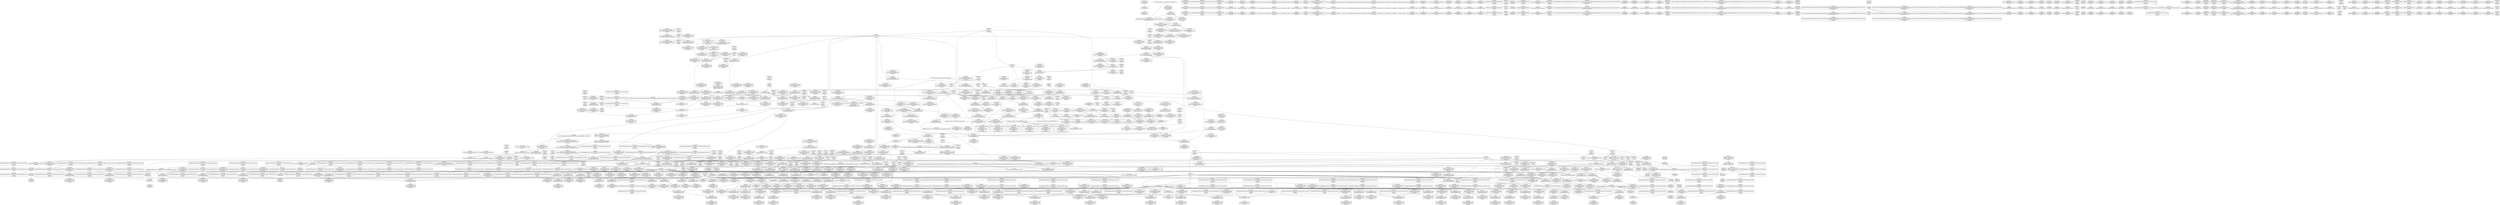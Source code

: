 digraph {
	CE0x525e550 [shape=record,shape=Mrecord,label="{CE0x525e550|_call_void_mcount()_#3}"]
	"CONST[source:0(mediator),value:0(static)][purpose:{operation}]"
	CE0x53287a0 [shape=record,shape=Mrecord,label="{CE0x53287a0|cred_has_capability:_tmp30|security/selinux/hooks.c,1585|*SummSink*}"]
	CE0x52cf8c0 [shape=record,shape=Mrecord,label="{CE0x52cf8c0|selinux_inode_getsecurity:_tmp32|security/selinux/hooks.c,3090|*SummSink*}"]
	CE0x52be010 [shape=record,shape=Mrecord,label="{CE0x52be010|GLOBAL:_selinux_capable|*Constant*|*SummSource*}"]
	CE0x52bcd20 [shape=record,shape=Mrecord,label="{CE0x52bcd20|i8*_getelementptr_inbounds_(_45_x_i8_,_45_x_i8_*_.str12,_i32_0,_i32_0)|*Constant*}"]
	CE0x52db0c0 [shape=record,shape=Mrecord,label="{CE0x52db0c0|selinux_inode_getsecurity:_tmp38|security/selinux/hooks.c,3094|*SummSink*}"]
	CE0x5252320 [shape=record,shape=Mrecord,label="{CE0x5252320|i8*_null|*Constant*|*SummSource*}"]
	CE0x52ca0b0 [shape=record,shape=Mrecord,label="{CE0x52ca0b0|cred_has_capability:_shl|security/selinux/hooks.c,1559|*SummSink*}"]
	CE0x52b6b10 [shape=record,shape=Mrecord,label="{CE0x52b6b10|GLOBAL:_cred_has_capability|*Constant*}"]
	CE0x5239960 [shape=record,shape=Mrecord,label="{CE0x5239960|i64*_getelementptr_inbounds_(_21_x_i64_,_21_x_i64_*___llvm_gcov_ctr143,_i64_0,_i64_7)|*Constant*|*SummSource*}"]
	CE0x524b570 [shape=record,shape=Mrecord,label="{CE0x524b570|selinux_capable:_tmp2|security/selinux/hooks.c,2008|*SummSink*}"]
	CE0x5264d70 [shape=record,shape=Mrecord,label="{CE0x5264d70|i8*_getelementptr_inbounds_(_40_x_i8_,_40_x_i8_*_.str49,_i32_0,_i32_0)|*Constant*|*SummSource*}"]
	CE0x527cc40 [shape=record,shape=Mrecord,label="{CE0x527cc40|selinux_inode_getsecurity:_tmp12|security/selinux/hooks.c,3087}"]
	CE0x523f2c0 [shape=record,shape=Mrecord,label="{CE0x523f2c0|i64_1|*Constant*}"]
	CE0x52dda00 [shape=record,shape=Mrecord,label="{CE0x52dda00|0:_i32,_:_SCRE:_elem_0:default:}"]
	CE0x5252580 [shape=record,shape=Mrecord,label="{CE0x5252580|selinux_inode_getsecurity:_inode|Function::selinux_inode_getsecurity&Arg::inode::}"]
	CE0x5285f20 [shape=record,shape=Mrecord,label="{CE0x5285f20|__llvm_gcov_indirect_counter_increment:_tmp2|*SummSource*}"]
	CE0x5317e70 [shape=record,shape=Mrecord,label="{CE0x5317e70|cred_has_capability:_tmp21|security/selinux/hooks.c,1580}"]
	CE0x5327850 [shape=record,shape=Mrecord,label="{CE0x5327850|cred_has_capability:_tmp29|security/selinux/hooks.c,1584|*SummSource*}"]
	CE0x521c520 [shape=record,shape=Mrecord,label="{CE0x521c520|selinux_inode_getsecurity:_tobool|security/selinux/hooks.c,3075|*SummSink*}"]
	CE0x5244880 [shape=record,shape=Mrecord,label="{CE0x5244880|selinux_inode_getsecurity:_do.end|*SummSink*}"]
	CE0x5252d60 [shape=record,shape=Mrecord,label="{CE0x5252d60|selinux_inode_getsecurity:_bb|*SummSource*}"]
	CE0x52c77c0 [shape=record,shape=Mrecord,label="{CE0x52c77c0|cred_sid:_tmp2|*SummSource*}"]
	CE0x52ce9b0 [shape=record,shape=Mrecord,label="{CE0x52ce9b0|selinux_inode_getsecurity:_tmp31|security/selinux/hooks.c,3089}"]
	CE0x5326fa0 [shape=record,shape=Mrecord,label="{CE0x5326fa0|i64*_getelementptr_inbounds_(_21_x_i64_,_21_x_i64_*___llvm_gcov_ctr143,_i64_0,_i64_18)|*Constant*|*SummSource*}"]
	CE0x52de790 [shape=record,shape=Mrecord,label="{CE0x52de790|selinux_inode_getsecurity:_tmp43|security/selinux/hooks.c,3095|*SummSink*}"]
	CE0x52346d0 [shape=record,shape=Mrecord,label="{CE0x52346d0|cred_has_capability:_entry|*SummSource*}"]
	CE0x52bf0c0 [shape=record,shape=Mrecord,label="{CE0x52bf0c0|selinux_inode_getsecurity:_tmp25|security/selinux/hooks.c,3087}"]
	CE0x5327450 [shape=record,shape=Mrecord,label="{CE0x5327450|cred_has_capability:_tmp29|security/selinux/hooks.c,1584}"]
	CE0x52a6830 [shape=record,shape=Mrecord,label="{CE0x52a6830|cred_sid:_security|security/selinux/hooks.c,196}"]
	CE0x527ba40 [shape=record,shape=Mrecord,label="{CE0x527ba40|%struct.task_struct*_(%struct.task_struct**)*_asm_movq_%gs:$_1:P_,$0_,_r,im,_dirflag_,_fpsr_,_flags_|*SummSink*}"]
	CE0x532e0e0 [shape=record,shape=Mrecord,label="{CE0x532e0e0|cred_has_capability:_tmp8|security/selinux/hooks.c,1575|*SummSource*}"]
	CE0x532b140 [shape=record,shape=Mrecord,label="{CE0x532b140|cred_has_capability:_tmp33|security/selinux/hooks.c,1586|*SummSource*}"]
	CE0x52b6000 [shape=record,shape=Mrecord,label="{CE0x52b6000|selinux_capable:_ns|Function::selinux_capable&Arg::ns::|*SummSource*}"]
	CE0x5265310 [shape=record,shape=Mrecord,label="{CE0x5265310|i64*_getelementptr_inbounds_(_21_x_i64_,_21_x_i64_*___llvm_gcov_ctr143,_i64_0,_i64_0)|*Constant*}"]
	CE0x532a4d0 [shape=record,shape=Mrecord,label="{CE0x532a4d0|cred_has_capability:_tmp32|security/selinux/hooks.c,1586}"]
	CE0x523f850 [shape=record,shape=Mrecord,label="{CE0x523f850|selinux_inode_getsecurity:_return}"]
	CE0x533d520 [shape=record,shape=Mrecord,label="{CE0x533d520|cred_sid:_entry|*SummSink*}"]
	CE0x5325e80 [shape=record,shape=Mrecord,label="{CE0x5325e80|cred_has_capability:_tmp26|security/selinux/hooks.c,1583|*SummSink*}"]
	CE0x5237730 [shape=record,shape=Mrecord,label="{CE0x5237730|cred_sid:_sid|security/selinux/hooks.c,197}"]
	CE0x52e9c20 [shape=record,shape=Mrecord,label="{CE0x52e9c20|_call_void_kfree(i8*_%tmp54)_#10,_!dbg_!27776|security/selinux/hooks.c,3101|*SummSource*}"]
	CE0x52ea6f0 [shape=record,shape=Mrecord,label="{CE0x52ea6f0|selinux_inode_getsecurity:_tmp55|security/selinux/hooks.c,3103|*SummSource*}"]
	CE0x52b4590 [shape=record,shape=Mrecord,label="{CE0x52b4590|i64*_getelementptr_inbounds_(_26_x_i64_,_26_x_i64_*___llvm_gcov_ctr242,_i64_0,_i64_4)|*Constant*|*SummSink*}"]
	CE0x533be20 [shape=record,shape=Mrecord,label="{CE0x533be20|cred_has_capability:_tmp7|security/selinux/hooks.c,1574|*SummSource*}"]
	CE0x527cb40 [shape=record,shape=Mrecord,label="{CE0x527cb40|i64_5|*Constant*|*SummSink*}"]
	CE0x52ea280 [shape=record,shape=Mrecord,label="{CE0x52ea280|selinux_inode_getsecurity:_tmp55|security/selinux/hooks.c,3103}"]
	CE0x52a9f20 [shape=record,shape=Mrecord,label="{CE0x52a9f20|selinux_inode_getsecurity:_tobool3|security/selinux/hooks.c,3087|*SummSink*}"]
	CE0x52a8c00 [shape=record,shape=Mrecord,label="{CE0x52a8c00|GLOBAL:_selinux_inode_getsecurity.__warned|Global_var:selinux_inode_getsecurity.__warned|*SummSource*}"]
	CE0x52bacf0 [shape=record,shape=Mrecord,label="{CE0x52bacf0|i8_1|*Constant*}"]
	CE0x52b1200 [shape=record,shape=Mrecord,label="{CE0x52b1200|selinux_inode_getsecurity:_tobool2|security/selinux/hooks.c,3087}"]
	CE0x52c5c90 [shape=record,shape=Mrecord,label="{CE0x52c5c90|selinux_capable:_tmp6|security/selinux/hooks.c,2009|*SummSource*}"]
	CE0x52d0bf0 [shape=record,shape=Mrecord,label="{CE0x52d0bf0|selinux_inode_getsecurity:_sid|security/selinux/hooks.c,3090}"]
	CE0x52bb070 [shape=record,shape=Mrecord,label="{CE0x52bb070|i8_1|*Constant*|*SummSink*}"]
	CE0x52e8030 [shape=record,shape=Mrecord,label="{CE0x52e8030|i64*_getelementptr_inbounds_(_26_x_i64_,_26_x_i64_*___llvm_gcov_ctr242,_i64_0,_i64_23)|*Constant*|*SummSource*}"]
	CE0x5333460 [shape=record,shape=Mrecord,label="{CE0x5333460|__llvm_gcov_indirect_counter_increment:_bb4|*SummSource*}"]
	CE0x52dcb30 [shape=record,shape=Mrecord,label="{CE0x52dcb30|void_(i8*,_i32,_i64)*_asm_sideeffect_1:_09ud2_0A.pushsection___bug_table,_22a_22_0A2:_09.long_1b_-_2b,_$_0:c_-_2b_0A_09.word_$_1:c_,_0_0A_09.org_2b+$_2:c_0A.popsection_,_i,i,i,_dirflag_,_fpsr_,_flags_}"]
	CE0x5312df0 [shape=record,shape=Mrecord,label="{CE0x5312df0|i64*_getelementptr_inbounds_(_21_x_i64_,_21_x_i64_*___llvm_gcov_ctr143,_i64_0,_i64_12)|*Constant*|*SummSink*}"]
	CE0x5317540 [shape=record,shape=Mrecord,label="{CE0x5317540|cred_has_capability:_tmp19|security/selinux/hooks.c,1580|*SummSource*}"]
	CE0x65c68a0 [shape=record,shape=Mrecord,label="{CE0x65c68a0|selinux_inode_getsecurity:_if.end}"]
	CE0x52eb740 [shape=record,shape=Mrecord,label="{CE0x52eb740|i32_-95|*Constant*}"]
	CE0x52a8dc0 [shape=record,shape=Mrecord,label="{CE0x52a8dc0|GLOBAL:_selinux_inode_getsecurity.__warned|Global_var:selinux_inode_getsecurity.__warned}"]
	CE0x52e6300 [shape=record,shape=Mrecord,label="{CE0x52e6300|selinux_inode_getsecurity:_tmp50|security/selinux/hooks.c,3098|*SummSource*}"]
	CE0x5276860 [shape=record,shape=Mrecord,label="{CE0x5276860|cred_has_capability:_ad|security/selinux/hooks.c, 1555}"]
	CE0x5287840 [shape=record,shape=Mrecord,label="{CE0x5287840|selinux_inode_getsecurity:_frombool}"]
	CE0x52b5670 [shape=record,shape=Mrecord,label="{CE0x52b5670|i64*_getelementptr_inbounds_(_26_x_i64_,_26_x_i64_*___llvm_gcov_ctr242,_i64_0,_i64_3)|*Constant*}"]
	CE0x52eb900 [shape=record,shape=Mrecord,label="{CE0x52eb900|i32_-95|*Constant*|*SummSource*}"]
	CE0x5258b90 [shape=record,shape=Mrecord,label="{CE0x5258b90|_ret_i32_%retval.0,_!dbg_!27725|security/selinux/hooks.c,2012|*SummSink*}"]
	CE0x52864f0 [shape=record,shape=Mrecord,label="{CE0x52864f0|i64*_getelementptr_inbounds_(_2_x_i64_,_2_x_i64_*___llvm_gcov_ctr98,_i64_0,_i64_1)|*Constant*|*SummSource*}"]
	CE0x531ec10 [shape=record,shape=Mrecord,label="{CE0x531ec10|cred_has_capability:_return|*SummSource*}"]
	CE0x533f100 [shape=record,shape=Mrecord,label="{CE0x533f100|__llvm_gcov_indirect_counter_increment:_entry|*SummSource*}"]
	CE0x52b13c0 [shape=record,shape=Mrecord,label="{CE0x52b13c0|selinux_inode_getsecurity:_tobool2|security/selinux/hooks.c,3087|*SummSource*}"]
	CE0x5302f10 [shape=record,shape=Mrecord,label="{CE0x5302f10|cred_has_capability:_tmp13|security/selinux/hooks.c,1575}"]
	CE0x5317a80 [shape=record,shape=Mrecord,label="{CE0x5317a80|cred_has_capability:_tmp20|security/selinux/hooks.c,1580|*SummSource*}"]
	CE0x5238120 [shape=record,shape=Mrecord,label="{CE0x5238120|__llvm_gcov_indirect_counter_increment:_tmp3|*SummSink*}"]
	CE0x5257220 [shape=record,shape=Mrecord,label="{CE0x5257220|cred_has_capability:_and|security/selinux/hooks.c,1559}"]
	CE0x5332d40 [shape=record,shape=Mrecord,label="{CE0x5332d40|void_(i8*,_i32,_i64)*_asm_sideeffect_1:_09ud2_0A.pushsection___bug_table,_22a_22_0A2:_09.long_1b_-_2b,_$_0:c_-_2b_0A_09.word_$_1:c_,_0_0A_09.org_2b+$_2:c_0A.popsection_,_i,i,i,_dirflag_,_fpsr_,_flags_|*SummSink*}"]
	CE0x5262a50 [shape=record,shape=Mrecord,label="{CE0x5262a50|_call_void_mcount()_#3|*SummSource*}"]
	CE0x525c610 [shape=record,shape=Mrecord,label="{CE0x525c610|VOIDTB_TE:_GCE_init_user_ns_external_global_%struct.user_namespace:_elem_0:default:}"]
	CE0x52ae920 [shape=record,shape=Mrecord,label="{CE0x52ae920|_ret_%struct.task_struct*_%tmp4,_!dbg_!27714|./arch/x86/include/asm/current.h,14|*SummSink*}"]
	CE0x52ecba0 [shape=record,shape=Mrecord,label="{CE0x52ecba0|selinux_inode_getsecurity:_tmp58|security/selinux/hooks.c,3104|*SummSink*}"]
	CE0x5275eb0 [shape=record,shape=Mrecord,label="{CE0x5275eb0|cred_has_capability:_do.end|*SummSource*}"]
	CE0x5325d60 [shape=record,shape=Mrecord,label="{CE0x5325d60|i64*_getelementptr_inbounds_(_21_x_i64_,_21_x_i64_*___llvm_gcov_ctr143,_i64_0,_i64_17)|*Constant*|*SummSource*}"]
	CE0x52af6a0 [shape=record,shape=Mrecord,label="{CE0x52af6a0|selinux_capable:_cap|Function::selinux_capable&Arg::cap::|*SummSink*}"]
	CE0x5240050 [shape=record,shape=Mrecord,label="{CE0x5240050|selinux_inode_getsecurity:_size|security/selinux/hooks.c, 3070|*SummSource*}"]
	CE0x5325690 [shape=record,shape=Mrecord,label="{CE0x5325690|cred_has_capability:_tmp26|security/selinux/hooks.c,1583}"]
	CE0x5337eb0 [shape=record,shape=Mrecord,label="{CE0x5337eb0|i64*_getelementptr_inbounds_(_21_x_i64_,_21_x_i64_*___llvm_gcov_ctr143,_i64_0,_i64_9)|*Constant*|*SummSink*}"]
	CE0x52cf930 [shape=record,shape=Mrecord,label="{CE0x52cf930|selinux_inode_getsecurity:_tmp33|security/selinux/hooks.c,3090|*SummSink*}"]
	CE0x531c2b0 [shape=record,shape=Mrecord,label="{CE0x531c2b0|GLOBAL:___llvm_gcov_global_state_pred145|Global_var:__llvm_gcov_global_state_pred145|*SummSource*}"]
	CE0x5255c90 [shape=record,shape=Mrecord,label="{CE0x5255c90|selinux_inode_getsecurity:_if.end6|*SummSink*}"]
	CE0x52661f0 [shape=record,shape=Mrecord,label="{CE0x52661f0|selinux_capable:_tmp3|security/selinux/hooks.c,2008|*SummSource*}"]
	CE0x5328730 [shape=record,shape=Mrecord,label="{CE0x5328730|i64*_getelementptr_inbounds_(_21_x_i64_,_21_x_i64_*___llvm_gcov_ctr143,_i64_0,_i64_19)|*Constant*|*SummSink*}"]
	CE0x53269d0 [shape=record,shape=Mrecord,label="{CE0x53269d0|cred_has_capability:_tmp28|security/selinux/hooks.c,1584}"]
	CE0x53396e0 [shape=record,shape=Mrecord,label="{CE0x53396e0|i32_-1|*Constant*|*SummSource*}"]
	CE0x5236ac0 [shape=record,shape=Mrecord,label="{CE0x5236ac0|cred_has_capability:_sw.bb2|*SummSource*}"]
	CE0x5266ec0 [shape=record,shape=Mrecord,label="{CE0x5266ec0|GLOBAL:___llvm_gcov_indirect_counter_increment|*Constant*|*SummSource*}"]
	CE0x52b5440 [shape=record,shape=Mrecord,label="{CE0x52b5440|selinux_inode_getsecurity:_tmp5|security/selinux/hooks.c,3075|*SummSource*}"]
	CE0x52b7aa0 [shape=record,shape=Mrecord,label="{CE0x52b7aa0|selinux_inode_getsecurity:_tmp29|security/selinux/hooks.c,3089|*SummSource*}"]
	CE0x5276770 [shape=record,shape=Mrecord,label="{CE0x5276770|GLOBAL:___llvm_gcov_global_state_pred145|Global_var:__llvm_gcov_global_state_pred145}"]
	CE0x5317250 [shape=record,shape=Mrecord,label="{CE0x5317250|cred_has_capability:_cmp|security/selinux/hooks.c,1580|*SummSource*}"]
	CE0x5267200 [shape=record,shape=Mrecord,label="{CE0x5267200|selinux_capable:_tmp4|security/selinux/hooks.c,2008|*SummSource*}"]
	CE0x52382d0 [shape=record,shape=Mrecord,label="{CE0x52382d0|__llvm_gcov_indirect_counter_increment:_tmp3}"]
	CE0x52dd760 [shape=record,shape=Mrecord,label="{CE0x52dd760|i64_12|*Constant*|*SummSource*}"]
	CE0x52ae350 [shape=record,shape=Mrecord,label="{CE0x52ae350|get_current:_entry}"]
	CE0x531f900 [shape=record,shape=Mrecord,label="{CE0x531f900|cred_has_capability:_do.end|*SummSink*}"]
	CE0x5314100 [shape=record,shape=Mrecord,label="{CE0x5314100|i16_47|*Constant*|*SummSink*}"]
	CE0x52d8c10 [shape=record,shape=Mrecord,label="{CE0x52d8c10|selinux_inode_getsecurity:_tmp34|security/selinux/hooks.c,3090}"]
	CE0x53340c0 [shape=record,shape=Mrecord,label="{CE0x53340c0|cred_has_capability:_tmp3|security/selinux/hooks.c,1567|*SummSink*}"]
	CE0x5239660 [shape=record,shape=Mrecord,label="{CE0x5239660|cred_sid:_tmp6|security/selinux/hooks.c,197}"]
	CE0x533d8c0 [shape=record,shape=Mrecord,label="{CE0x533d8c0|0:_i64*,_array:_GCR___llvm_gcda_edge_table144_internal_unnamed_addr_constant_3_x_i64*_i64*_getelementptr_inbounds_(_21_x_i64_,_21_x_i64_*___llvm_gcov_ctr143,_i64_0,_i64_1),_i64*_getelementptr_inbounds_(_21_x_i64_,_21_x_i64_*___llvm_gcov_ctr143,_i64_0,_i64_2),_i64*_getelementptr_inbounds_(_21_x_i64_,_21_x_i64_*___llvm_gcov_ctr143,_i64_0,_i64_3)_:_elem_0::}"]
	CE0x5304ae0 [shape=record,shape=Mrecord,label="{CE0x5304ae0|i64*_getelementptr_inbounds_(_21_x_i64_,_21_x_i64_*___llvm_gcov_ctr143,_i64_0,_i64_12)|*Constant*}"]
	CE0x52de4d0 [shape=record,shape=Mrecord,label="{CE0x52de4d0|GLOBAL:_security_sid_to_context_force|*Constant*}"]
	CE0x5315130 [shape=record,shape=Mrecord,label="{CE0x5315130|avc_has_perm_noaudit:_ssid|Function::avc_has_perm_noaudit&Arg::ssid::}"]
	CE0x525c270 [shape=record,shape=Mrecord,label="{CE0x525c270|selinux_inode_getsecurity:_if.end6|*SummSource*}"]
	CE0x53310f0 [shape=record,shape=Mrecord,label="{CE0x53310f0|i64*_getelementptr_inbounds_(_21_x_i64_,_21_x_i64_*___llvm_gcov_ctr143,_i64_0,_i64_5)|*Constant*|*SummSource*}"]
	CE0x52af080 [shape=record,shape=Mrecord,label="{CE0x52af080|selinux_inode_getsecurity:_cred|security/selinux/hooks.c,3087|*SummSource*}"]
	CE0x524b6f0 [shape=record,shape=Mrecord,label="{CE0x524b6f0|selinux_capable:_tmp2|security/selinux/hooks.c,2008|*SummSource*}"]
	CE0x53345d0 [shape=record,shape=Mrecord,label="{CE0x53345d0|i32_31|*Constant*}"]
	CE0x52ec870 [shape=record,shape=Mrecord,label="{CE0x52ec870|i64*_getelementptr_inbounds_(_26_x_i64_,_26_x_i64_*___llvm_gcov_ctr242,_i64_0,_i64_25)|*Constant*}"]
	CE0x532e070 [shape=record,shape=Mrecord,label="{CE0x532e070|cred_has_capability:_tmp8|security/selinux/hooks.c,1575}"]
	CE0x5326c80 [shape=record,shape=Mrecord,label="{CE0x5326c80|i64*_getelementptr_inbounds_(_21_x_i64_,_21_x_i64_*___llvm_gcov_ctr143,_i64_0,_i64_18)|*Constant*}"]
	CE0x52353a0 [shape=record,shape=Mrecord,label="{CE0x52353a0|cred_has_capability:_audit|Function::cred_has_capability&Arg::audit::|*SummSource*}"]
	CE0x5332770 [shape=record,shape=Mrecord,label="{CE0x5332770|cred_has_capability:_tmp9|security/selinux/hooks.c,1575|*SummSource*}"]
	CE0x533a110 [shape=record,shape=Mrecord,label="{CE0x533a110|__llvm_gcov_indirect_counter_increment:_tmp1|*SummSink*}"]
	CE0x527c680 [shape=record,shape=Mrecord,label="{CE0x527c680|i64_6|*Constant*|*SummSource*}"]
	CE0x52d0150 [shape=record,shape=Mrecord,label="{CE0x52d0150|selinux_inode_getsecurity:_tmp33|security/selinux/hooks.c,3090|*SummSource*}"]
	CE0x531a510 [shape=record,shape=Mrecord,label="{CE0x531a510|cred_has_capability:_tmp18|security/selinux/hooks.c,1580|*SummSink*}"]
	CE0x533ef80 [shape=record,shape=Mrecord,label="{CE0x533ef80|__llvm_gcov_indirect_counter_increment:_bb|*SummSource*}"]
	CE0x5266120 [shape=record,shape=Mrecord,label="{CE0x5266120|i64_12|*Constant*}"]
	CE0x5238970 [shape=record,shape=Mrecord,label="{CE0x5238970|i32_31|*Constant*|*SummSource*}"]
	CE0x531f450 [shape=record,shape=Mrecord,label="{CE0x531f450|i64*_getelementptr_inbounds_(_21_x_i64_,_21_x_i64_*___llvm_gcov_ctr143,_i64_0,_i64_4)|*Constant*|*SummSource*}"]
	CE0x525c1b0 [shape=record,shape=Mrecord,label="{CE0x525c1b0|i64*_getelementptr_inbounds_(_26_x_i64_,_26_x_i64_*___llvm_gcov_ctr242,_i64_0,_i64_0)|*Constant*}"]
	CE0x5288880 [shape=record,shape=Mrecord,label="{CE0x5288880|selinux_capable:_call|security/selinux/hooks.c,2007|*SummSource*}"]
	CE0x533ab30 [shape=record,shape=Mrecord,label="{CE0x533ab30|i64*_getelementptr_inbounds_(_21_x_i64_,_21_x_i64_*___llvm_gcov_ctr143,_i64_0,_i64_7)|*Constant*|*SummSink*}"]
	CE0x52dd7d0 [shape=record,shape=Mrecord,label="{CE0x52dd7d0|i64_12|*Constant*|*SummSink*}"]
	CE0x5304f70 [shape=record,shape=Mrecord,label="{CE0x5304f70|cred_has_capability:_tmp10|security/selinux/hooks.c,1575|*SummSource*}"]
	CE0x52ade20 [shape=record,shape=Mrecord,label="{CE0x52ade20|GLOBAL:_get_current|*Constant*}"]
	CE0x52bf800 [shape=record,shape=Mrecord,label="{CE0x52bf800|i64*_getelementptr_inbounds_(_26_x_i64_,_26_x_i64_*___llvm_gcov_ctr242,_i64_0,_i64_12)|*Constant*|*SummSink*}"]
	CE0x52e5d70 [shape=record,shape=Mrecord,label="{CE0x52e5d70|selinux_inode_getsecurity:_tmp50|security/selinux/hooks.c,3098}"]
	CE0x52ecb30 [shape=record,shape=Mrecord,label="{CE0x52ecb30|selinux_inode_getsecurity:_tmp57|security/selinux/hooks.c,3104|*SummSink*}"]
	CE0x52a7080 [shape=record,shape=Mrecord,label="{CE0x52a7080|cred_sid:_tmp4|*LoadInst*|security/selinux/hooks.c,196}"]
	CE0x5262930 [shape=record,shape=Mrecord,label="{CE0x5262930|i32_0|*Constant*}"]
	CE0x527d120 [shape=record,shape=Mrecord,label="{CE0x527d120|selinux_inode_getsecurity:_tmp13|security/selinux/hooks.c,3087}"]
	CE0x52bb480 [shape=record,shape=Mrecord,label="{CE0x52bb480|_call_void_lockdep_rcu_suspicious(i8*_getelementptr_inbounds_(_25_x_i8_,_25_x_i8_*_.str3,_i32_0,_i32_0),_i32_3087,_i8*_getelementptr_inbounds_(_45_x_i8_,_45_x_i8_*_.str12,_i32_0,_i32_0))_#10,_!dbg_!27740|security/selinux/hooks.c,3087}"]
	CE0x531eb40 [shape=record,shape=Mrecord,label="{CE0x531eb40|cred_has_capability:_return}"]
	CE0x5236f10 [shape=record,shape=Mrecord,label="{CE0x5236f10|cred_sid:_tmp5|security/selinux/hooks.c,196|*SummSource*}"]
	CE0x52c6740 [shape=record,shape=Mrecord,label="{CE0x52c6740|i64*_getelementptr_inbounds_(_6_x_i64_,_6_x_i64_*___llvm_gcov_ctr142,_i64_0,_i64_4)|*Constant*}"]
	CE0x5266b60 [shape=record,shape=Mrecord,label="{CE0x5266b60|selinux_capable:_if.then|*SummSink*}"]
	CE0x53386f0 [shape=record,shape=Mrecord,label="{CE0x53386f0|i64*_getelementptr_inbounds_(_21_x_i64_,_21_x_i64_*___llvm_gcov_ctr143,_i64_0,_i64_9)|*Constant*}"]
	CE0x5286c10 [shape=record,shape=Mrecord,label="{CE0x5286c10|cred_has_capability:_if.end10|*SummSource*}"]
	CE0x5247ef0 [shape=record,shape=Mrecord,label="{CE0x5247ef0|selinux_inode_getsecurity:_land.lhs.true4|*SummSink*}"]
	CE0x52a4840 [shape=record,shape=Mrecord,label="{CE0x52a4840|selinux_inode_getsecurity:_tmp2|*LoadInst*|security/selinux/hooks.c,3073|*SummSink*}"]
	CE0x52e0d80 [shape=record,shape=Mrecord,label="{CE0x52e0d80|selinux_inode_getsecurity:_tmp42|security/selinux/hooks.c,3095}"]
	CE0x53406f0 [shape=record,shape=Mrecord,label="{CE0x53406f0|cred_has_capability:_tmp|*SummSink*}"]
	CE0x53241d0 [shape=record,shape=Mrecord,label="{CE0x53241d0|cred_has_capability:_tmp23|security/selinux/hooks.c,1582|*SummSink*}"]
	CE0x5234e30 [shape=record,shape=Mrecord,label="{CE0x5234e30|_ret_i32_%retval.0,_!dbg_!27765|security/selinux/hooks.c,1586}"]
	CE0x5340760 [shape=record,shape=Mrecord,label="{CE0x5340760|cred_has_capability:_ad|security/selinux/hooks.c, 1555|*SummSink*}"]
	CE0x52b17e0 [shape=record,shape=Mrecord,label="{CE0x52b17e0|selinux_inode_getsecurity:_tmp8|security/selinux/hooks.c,3076|*SummSink*}"]
	CE0x52bee20 [shape=record,shape=Mrecord,label="{CE0x52bee20|selinux_capable:_ns|Function::selinux_capable&Arg::ns::}"]
	CE0x5338440 [shape=record,shape=Mrecord,label="{CE0x5338440|cred_has_capability:_tmp11|security/selinux/hooks.c,1575|*SummSink*}"]
	CE0x5325940 [shape=record,shape=Mrecord,label="{CE0x5325940|i64*_getelementptr_inbounds_(_21_x_i64_,_21_x_i64_*___llvm_gcov_ctr143,_i64_0,_i64_17)|*Constant*}"]
	CE0x52bd5c0 [shape=record,shape=Mrecord,label="{CE0x52bd5c0|selinux_inode_getsecurity:_call8|security/selinux/hooks.c,3087}"]
	CE0x5317bf0 [shape=record,shape=Mrecord,label="{CE0x5317bf0|cred_has_capability:_tmp20|security/selinux/hooks.c,1580|*SummSink*}"]
	CE0x52a8130 [shape=record,shape=Mrecord,label="{CE0x52a8130|cred_has_capability:_if.then|*SummSink*}"]
	CE0x52fefc0 [shape=record,shape=Mrecord,label="{CE0x52fefc0|cred_has_capability:_u|security/selinux/hooks.c,1563|*SummSink*}"]
	CE0x52ab0c0 [shape=record,shape=Mrecord,label="{CE0x52ab0c0|selinux_inode_getsecurity:_tmp18|security/selinux/hooks.c,3087|*SummSource*}"]
	CE0x52da9a0 [shape=record,shape=Mrecord,label="{CE0x52da9a0|i64_17|*Constant*|*SummSource*}"]
	CE0x533e730 [shape=record,shape=Mrecord,label="{CE0x533e730|GLOBAL:_printk|*Constant*|*SummSink*}"]
	CE0x527e0c0 [shape=record,shape=Mrecord,label="{CE0x527e0c0|selinux_inode_getsecurity:_tmp15|security/selinux/hooks.c,3087|*SummSink*}"]
	CE0x52b6aa0 [shape=record,shape=Mrecord,label="{CE0x52b6aa0|selinux_capable:_call1|security/selinux/hooks.c,2011|*SummSink*}"]
	CE0x5332a90 [shape=record,shape=Mrecord,label="{CE0x5332a90|_call_void_asm_sideeffect_1:_09ud2_0A.pushsection___bug_table,_22a_22_0A2:_09.long_1b_-_2b,_$_0:c_-_2b_0A_09.word_$_1:c_,_0_0A_09.org_2b+$_2:c_0A.popsection_,_i,i,i,_dirflag_,_fpsr_,_flags_(i8*_getelementptr_inbounds_(_25_x_i8_,_25_x_i8_*_.str3,_i32_0,_i32_0),_i32_1575,_i64_12)_#3,_!dbg_!27737,_!srcloc_!27740|security/selinux/hooks.c,1575|*SummSource*}"]
	CE0x52a9df0 [shape=record,shape=Mrecord,label="{CE0x52a9df0|selinux_inode_getsecurity:_tobool3|security/selinux/hooks.c,3087|*SummSource*}"]
	CE0x533db60 [shape=record,shape=Mrecord,label="{CE0x533db60|__llvm_gcov_indirect_counter_increment:_tmp1|*SummSource*}"]
	CE0x5247fe0 [shape=record,shape=Mrecord,label="{CE0x5247fe0|selinux_inode_getsecurity:_if.else}"]
	CE0x52fdc60 [shape=record,shape=Mrecord,label="{CE0x52fdc60|selinux_capable:_tmp10|security/selinux/hooks.c,2012|*SummSink*}"]
	CE0x52fe470 [shape=record,shape=Mrecord,label="{CE0x52fe470|i64*_getelementptr_inbounds_(_21_x_i64_,_21_x_i64_*___llvm_gcov_ctr143,_i64_0,_i64_0)|*Constant*|*SummSource*}"]
	CE0x52ac840 [shape=record,shape=Mrecord,label="{CE0x52ac840|get_current:_tmp3}"]
	CE0x53398f0 [shape=record,shape=Mrecord,label="{CE0x53398f0|__llvm_gcov_indirect_counter_increment:_pred}"]
	CE0x531d640 [shape=record,shape=Mrecord,label="{CE0x531d640|__llvm_gcov_indirect_counter_increment:_tmp3|*SummSource*}"]
	CE0x52760a0 [shape=record,shape=Mrecord,label="{CE0x52760a0|cred_has_capability:_do.body4|*SummSource*}"]
	CE0x52af600 [shape=record,shape=Mrecord,label="{CE0x52af600|selinux_capable:_cap|Function::selinux_capable&Arg::cap::|*SummSource*}"]
	CE0x5323520 [shape=record,shape=Mrecord,label="{CE0x5323520|i64_16|*Constant*|*SummSource*}"]
	CE0x525c530 [shape=record,shape=Mrecord,label="{CE0x525c530|i32_0|*Constant*}"]
	CE0x5313cb0 [shape=record,shape=Mrecord,label="{CE0x5313cb0|i16_4|*Constant*|*SummSink*}"]
	CE0x52ff1a0 [shape=record,shape=Mrecord,label="{CE0x52ff1a0|cred_has_capability:_cap1|security/selinux/hooks.c,1563|*SummSink*}"]
	CE0x532a810 [shape=record,shape=Mrecord,label="{CE0x532a810|i64*_getelementptr_inbounds_(_21_x_i64_,_21_x_i64_*___llvm_gcov_ctr143,_i64_0,_i64_20)|*Constant*|*SummSource*}"]
	CE0x52e0a40 [shape=record,shape=Mrecord,label="{CE0x52e0a40|selinux_inode_getsecurity:_tmp41|security/selinux/hooks.c,3094|*SummSink*}"]
	CE0x52e9f20 [shape=record,shape=Mrecord,label="{CE0x52e9f20|GLOBAL:_kfree|*Constant*|*SummSource*}"]
	CE0x52bde90 [shape=record,shape=Mrecord,label="{CE0x52bde90|GLOBAL:_selinux_capable|*Constant*|*SummSink*}"]
	CE0x52eb360 [shape=record,shape=Mrecord,label="{CE0x52eb360|selinux_inode_getsecurity:_tmp56|security/selinux/hooks.c,3103|*SummSource*}"]
	CE0x52bea20 [shape=record,shape=Mrecord,label="{CE0x52bea20|GLOBAL:_init_user_ns|Global_var:init_user_ns}"]
	CE0x525e5f0 [shape=record,shape=Mrecord,label="{CE0x525e5f0|_call_void_mcount()_#3|*SummSource*}"]
	CE0x52ab4f0 [shape=record,shape=Mrecord,label="{CE0x52ab4f0|i64*_getelementptr_inbounds_(_26_x_i64_,_26_x_i64_*___llvm_gcov_ctr242,_i64_0,_i64_16)|*Constant*}"]
	CE0x52af8d0 [shape=record,shape=Mrecord,label="{CE0x52af8d0|_ret_i32_%retval.0,_!dbg_!27725|security/selinux/hooks.c,2012}"]
	CE0x52b73d0 [shape=record,shape=Mrecord,label="{CE0x52b73d0|selinux_inode_getsecurity:_tmp28|security/selinux/hooks.c,3089|*SummSource*}"]
	CE0x53146c0 [shape=record,shape=Mrecord,label="{CE0x53146c0|cred_has_capability:_call7|security/selinux/hooks.c,1579|*SummSource*}"]
	CE0x52e32e0 [shape=record,shape=Mrecord,label="{CE0x52e32e0|i64_20|*Constant*}"]
	CE0x533d730 [shape=record,shape=Mrecord,label="{CE0x533d730|cred_sid:_cred|Function::cred_sid&Arg::cred::|*SummSource*}"]
	CE0x5336600 [shape=record,shape=Mrecord,label="{CE0x5336600|_call_void___llvm_gcov_indirect_counter_increment(i32*___llvm_gcov_global_state_pred145,_i64**_getelementptr_inbounds_(_3_x_i64*_,_3_x_i64*_*___llvm_gcda_edge_table144,_i64_0,_i64_0)),_!dbg_!27734|security/selinux/hooks.c,1574|*SummSink*}"]
	CE0x5328680 [shape=record,shape=Mrecord,label="{CE0x5328680|i64*_getelementptr_inbounds_(_21_x_i64_,_21_x_i64_*___llvm_gcov_ctr143,_i64_0,_i64_19)|*Constant*|*SummSource*}"]
	CE0x5254ec0 [shape=record,shape=Mrecord,label="{CE0x5254ec0|selinux_inode_getsecurity:_land.lhs.true|*SummSink*}"]
	CE0x52fe5a0 [shape=record,shape=Mrecord,label="{CE0x52fe5a0|cred_has_capability:_bb}"]
	CE0x5253520 [shape=record,shape=Mrecord,label="{CE0x5253520|selinux_inode_getsecurity:_if.then5|*SummSource*}"]
	CE0x5254fd0 [shape=record,shape=Mrecord,label="{CE0x5254fd0|selinux_inode_getsecurity:_return|*SummSink*}"]
	CE0x52aef00 [shape=record,shape=Mrecord,label="{CE0x52aef00|selinux_capable:_entry|*SummSource*}"]
	CE0x5284d50 [shape=record,shape=Mrecord,label="{CE0x5284d50|i64_0|*Constant*}"]
	CE0x5257460 [shape=record,shape=Mrecord,label="{CE0x5257460|cred_has_capability:_and|security/selinux/hooks.c,1559|*SummSink*}"]
	CE0x5287b40 [shape=record,shape=Mrecord,label="{CE0x5287b40|selinux_inode_getsecurity:_frombool|*SummSink*}"]
	"CONST[source:0(mediator),value:2(dynamic)][purpose:{subject}]"
	CE0x5319b90 [shape=record,shape=Mrecord,label="{CE0x5319b90|i64_14|*Constant*}"]
	CE0x521c110 [shape=record,shape=Mrecord,label="{CE0x521c110|selinux_inode_getsecurity:_call|security/selinux/hooks.c,3075|*SummSource*}"]
	CE0x52af9b0 [shape=record,shape=Mrecord,label="{CE0x52af9b0|selinux_capable:_audit|Function::selinux_capable&Arg::audit::}"]
	CE0x52c9dd0 [shape=record,shape=Mrecord,label="{CE0x52c9dd0|cred_has_capability:_shl|security/selinux/hooks.c,1559}"]
	CE0x5316eb0 [shape=record,shape=Mrecord,label="{CE0x5316eb0|_ret_i32_%rc.0,_!dbg_!27793|security/selinux/avc.c,744|*SummSource*}"]
	CE0x531e450 [shape=record,shape=Mrecord,label="{CE0x531e450|avc_audit:_entry|*SummSink*}"]
	CE0x52a7230 [shape=record,shape=Mrecord,label="{CE0x52a7230|cred_sid:_tmp4|*LoadInst*|security/selinux/hooks.c,196|*SummSource*}"]
	CE0x52349b0 [shape=record,shape=Mrecord,label="{CE0x52349b0|cred_has_capability:_audit|Function::cred_has_capability&Arg::audit::}"]
	CE0x52480a0 [shape=record,shape=Mrecord,label="{CE0x52480a0|selinux_capable:_return|*SummSource*}"]
	CE0x52769f0 [shape=record,shape=Mrecord,label="{CE0x52769f0|i64_1|*Constant*|*SummSink*}"]
	CE0x521ce40 [shape=record,shape=Mrecord,label="{CE0x521ce40|selinux_inode_getsecurity:_tmp4|security/selinux/hooks.c,3075|*SummSink*}"]
	CE0x52ba9b0 [shape=record,shape=Mrecord,label="{CE0x52ba9b0|selinux_inode_getsecurity:_tmp24|security/selinux/hooks.c,3087|*SummSink*}"]
	CE0x523f3d0 [shape=record,shape=Mrecord,label="{CE0x523f3d0|selinux_inode_getsecurity:_if.end20}"]
	CE0x52de030 [shape=record,shape=Mrecord,label="{CE0x52de030|selinux_inode_getsecurity:_call11|security/selinux/hooks.c,3090}"]
	CE0x52dd420 [shape=record,shape=Mrecord,label="{CE0x52dd420|i32_1575|*Constant*}"]
	CE0x53044c0 [shape=record,shape=Mrecord,label="{CE0x53044c0|cred_has_capability:_tmp15|security/selinux/hooks.c,1575|*SummSink*}"]
	CE0x5318120 [shape=record,shape=Mrecord,label="{CE0x5318120|cred_has_capability:_tmp21|security/selinux/hooks.c,1580|*SummSink*}"]
	CE0x532a8c0 [shape=record,shape=Mrecord,label="{CE0x532a8c0|i64*_getelementptr_inbounds_(_21_x_i64_,_21_x_i64_*___llvm_gcov_ctr143,_i64_0,_i64_20)|*Constant*|*SummSink*}"]
	CE0x52a49b0 [shape=record,shape=Mrecord,label="{CE0x52a49b0|selinux_inode_getsecurity:_tmp3|security/selinux/hooks.c,3073|*SummSource*}"]
	CE0x52baeb0 [shape=record,shape=Mrecord,label="{CE0x52baeb0|i8_1|*Constant*|*SummSource*}"]
	CE0x52af4e0 [shape=record,shape=Mrecord,label="{CE0x52af4e0|COLLAPSED:_GCMRE_current_task_external_global_%struct.task_struct*:_elem_0::|security/selinux/hooks.c,3087}"]
	CE0x533e900 [shape=record,shape=Mrecord,label="{CE0x533e900|VOIDTB_TE_array:_GCE_.str49_private_unnamed_addr_constant_40_x_i8_c_013SELinux:_out_of_range_capability_%d_0A_00_,_align_1:_elem_0:default:}"]
	CE0x532b800 [shape=record,shape=Mrecord,label="{CE0x532b800|cred_sid:_bb|*SummSink*}"]
	CE0x52645c0 [shape=record,shape=Mrecord,label="{CE0x52645c0|__llvm_gcov_indirect_counter_increment:_tmp6|*SummSource*}"]
	CE0x52e0700 [shape=record,shape=Mrecord,label="{CE0x52e0700|selinux_inode_getsecurity:_tmp41|security/selinux/hooks.c,3094}"]
	CE0x52cb120 [shape=record,shape=Mrecord,label="{CE0x52cb120|selinux_capable:_if.end}"]
	CE0x5284e80 [shape=record,shape=Mrecord,label="{CE0x5284e80|GLOBAL:___llvm_gcov_ctr142|Global_var:__llvm_gcov_ctr142}"]
	CE0x5321710 [shape=record,shape=Mrecord,label="{CE0x5321710|avc_audit:_requested|Function::avc_audit&Arg::requested::}"]
	CE0x52b0ad0 [shape=record,shape=Mrecord,label="{CE0x52b0ad0|selinux_inode_getsecurity:_call1|security/selinux/hooks.c,3087}"]
	CE0x52e5a00 [shape=record,shape=Mrecord,label="{CE0x52e5a00|i64*_getelementptr_inbounds_(_26_x_i64_,_26_x_i64_*___llvm_gcov_ctr242,_i64_0,_i64_22)|*Constant*|*SummSink*}"]
	CE0x531a040 [shape=record,shape=Mrecord,label="{CE0x531a040|i64_13|*Constant*}"]
	CE0x52ae810 [shape=record,shape=Mrecord,label="{CE0x52ae810|_ret_%struct.task_struct*_%tmp4,_!dbg_!27714|./arch/x86/include/asm/current.h,14}"]
	CE0x5319ca0 [shape=record,shape=Mrecord,label="{CE0x5319ca0|cred_has_capability:_cmp|security/selinux/hooks.c,1580}"]
	CE0x52b52b0 [shape=record,shape=Mrecord,label="{CE0x52b52b0|i64_0|*Constant*|*SummSink*}"]
	CE0x52d9f20 [shape=record,shape=Mrecord,label="{CE0x52d9f20|selinux_inode_getsecurity:_sid12|security/selinux/hooks.c,3093|*SummSink*}"]
	CE0x52429c0 [shape=record,shape=Mrecord,label="{CE0x52429c0|selinux_inode_getsecurity:_entry}"]
	CE0x5276670 [shape=record,shape=Mrecord,label="{CE0x5276670|i32_1|*Constant*}"]
	CE0x52b47c0 [shape=record,shape=Mrecord,label="{CE0x52b47c0|i64*_getelementptr_inbounds_(_26_x_i64_,_26_x_i64_*___llvm_gcov_ctr242,_i64_0,_i64_4)|*Constant*|*SummSource*}"]
	CE0x52b1770 [shape=record,shape=Mrecord,label="{CE0x52b1770|selinux_inode_getsecurity:_tmp8|security/selinux/hooks.c,3076|*SummSource*}"]
	CE0x5322190 [shape=record,shape=Mrecord,label="{CE0x5322190|avc_audit:_result|Function::avc_audit&Arg::result::|*SummSink*}"]
	CE0x527ca70 [shape=record,shape=Mrecord,label="{CE0x527ca70|i64_5|*Constant*|*SummSource*}"]
	CE0x52bece0 [shape=record,shape=Mrecord,label="{CE0x52bece0|GLOBAL:_init_user_ns|Global_var:init_user_ns|*SummSink*}"]
	CE0x524a960 [shape=record,shape=Mrecord,label="{CE0x524a960|selinux_capable:_if.end|*SummSource*}"]
	CE0x52a8240 [shape=record,shape=Mrecord,label="{CE0x52a8240|cred_has_capability:_sw.bb2}"]
	CE0x521cd70 [shape=record,shape=Mrecord,label="{CE0x521cd70|selinux_inode_getsecurity:_tmp4|security/selinux/hooks.c,3075|*SummSource*}"]
	CE0x52362a0 [shape=record,shape=Mrecord,label="{CE0x52362a0|i64*_getelementptr_inbounds_(_6_x_i64_,_6_x_i64_*___llvm_gcov_ctr142,_i64_0,_i64_5)|*Constant*}"]
	CE0x52dba40 [shape=record,shape=Mrecord,label="{CE0x52dba40|i64_18|*Constant*|*SummSource*}"]
	CE0x52de690 [shape=record,shape=Mrecord,label="{CE0x52de690|GLOBAL:_security_sid_to_context_force|*Constant*|*SummSource*}"]
	CE0x5337b50 [shape=record,shape=Mrecord,label="{CE0x5337b50|i64*_getelementptr_inbounds_(_21_x_i64_,_21_x_i64_*___llvm_gcov_ctr143,_i64_0,_i64_8)|*Constant*|*SummSource*}"]
	CE0x5316270 [shape=record,shape=Mrecord,label="{CE0x5316270|avc_has_perm_noaudit:_requested|Function::avc_has_perm_noaudit&Arg::requested::|*SummSink*}"]
	CE0x5319020 [shape=record,shape=Mrecord,label="{CE0x5319020|avc_audit:_tsid|Function::avc_audit&Arg::tsid::|*SummSource*}"]
	CE0x52ce790 [shape=record,shape=Mrecord,label="{CE0x52ce790|selinux_inode_getsecurity:_tmp30|security/selinux/hooks.c,3089|*SummSink*}"]
	CE0x53228c0 [shape=record,shape=Mrecord,label="{CE0x53228c0|_ret_i32_%retval.0,_!dbg_!27732|security/selinux/include/avc.h,142|*SummSink*}"]
	CE0x5324760 [shape=record,shape=Mrecord,label="{CE0x5324760|cred_has_capability:_tmp24|security/selinux/hooks.c,1582|*SummSink*}"]
	CE0x5261f50 [shape=record,shape=Mrecord,label="{CE0x5261f50|cred_has_capability:_tmp4|security/selinux/hooks.c,1570}"]
	CE0x52aa730 [shape=record,shape=Mrecord,label="{CE0x52aa730|i64_8|*Constant*|*SummSource*}"]
	CE0x52c7250 [shape=record,shape=Mrecord,label="{CE0x52c7250|i64*_getelementptr_inbounds_(_2_x_i64_,_2_x_i64_*___llvm_gcov_ctr131,_i64_0,_i64_1)|*Constant*}"]
	CE0x5337c90 [shape=record,shape=Mrecord,label="{CE0x5337c90|cred_has_capability:_tmp10|security/selinux/hooks.c,1575|*SummSink*}"]
	CE0x52a9450 [shape=record,shape=Mrecord,label="{CE0x52a9450|0:_i8,_:_GCMR_selinux_inode_getsecurity.__warned_internal_global_i8_0,_section_.data.unlikely_,_align_1:_elem_0:default:}"]
	CE0x52bd410 [shape=record,shape=Mrecord,label="{CE0x52bd410|selinux_inode_getsecurity:_tmp27|security/selinux/hooks.c,3087|*SummSink*}"]
	CE0x52c70f0 [shape=record,shape=Mrecord,label="{CE0x52c70f0|cred_sid:_tmp1|*SummSink*}"]
	CE0x52e4190 [shape=record,shape=Mrecord,label="{CE0x52e4190|selinux_inode_getsecurity:_tmp46|security/selinux/hooks.c,3097|*SummSource*}"]
	CE0x533a640 [shape=record,shape=Mrecord,label="{CE0x533a640|cred_sid:_entry|*SummSource*}"]
	CE0x52a51a0 [shape=record,shape=Mrecord,label="{CE0x52a51a0|__llvm_gcov_indirect_counter_increment:_counters|Function::__llvm_gcov_indirect_counter_increment&Arg::counters::}"]
	CE0x531d390 [shape=record,shape=Mrecord,label="{CE0x531d390|cred_has_capability:_tmp5|security/selinux/hooks.c,1570}"]
	CE0x5323c30 [shape=record,shape=Mrecord,label="{CE0x5323c30|cred_has_capability:_tmp22|security/selinux/hooks.c,1582|*SummSink*}"]
	CE0x52a94c0 [shape=record,shape=Mrecord,label="{CE0x52a94c0|selinux_inode_getsecurity:_tmp16|security/selinux/hooks.c,3087|*SummSource*}"]
	CE0x52d1110 [shape=record,shape=Mrecord,label="{CE0x52d1110|selinux_inode_getsecurity:_sid|security/selinux/hooks.c,3090|*SummSink*}"]
	CE0x67a5a80 [shape=record,shape=Mrecord,label="{CE0x67a5a80|i32_10|*Constant*|*SummSource*}"]
	CE0x52886c0 [shape=record,shape=Mrecord,label="{CE0x52886c0|selinux_inode_getsecurity:_i_security|security/selinux/hooks.c,3073|*SummSink*}"]
	CE0x525a0e0 [shape=record,shape=Mrecord,label="{CE0x525a0e0|selinux_capable:_tmp|*SummSink*}"]
	CE0x5330f80 [shape=record,shape=Mrecord,label="{CE0x5330f80|_call_void___llvm_gcov_indirect_counter_increment(i32*___llvm_gcov_global_state_pred145,_i64**_getelementptr_inbounds_(_3_x_i64*_,_3_x_i64*_*___llvm_gcda_edge_table144,_i64_0,_i64_2)),_!dbg_!27732|security/selinux/hooks.c,1570|*SummSink*}"]
	CE0x5314e70 [shape=record,shape=Mrecord,label="{CE0x5314e70|avc_has_perm_noaudit:_entry|*SummSource*}"]
	CE0x52b74e0 [shape=record,shape=Mrecord,label="{CE0x52b74e0|selinux_inode_getsecurity:_tmp28|security/selinux/hooks.c,3089|*SummSink*}"]
	CE0x5339f70 [shape=record,shape=Mrecord,label="{CE0x5339f70|__llvm_gcov_indirect_counter_increment:_tmp}"]
	CE0x5288510 [shape=record,shape=Mrecord,label="{CE0x5288510|selinux_inode_getsecurity:_tmp7|security/selinux/hooks.c,3075|*SummSink*}"]
	CE0x52bd0f0 [shape=record,shape=Mrecord,label="{CE0x52bd0f0|selinux_inode_getsecurity:_tmp27|security/selinux/hooks.c,3087}"]
	CE0x52ebde0 [shape=record,shape=Mrecord,label="{CE0x52ebde0|selinux_inode_getsecurity:_retval.0}"]
	CE0x525cdf0 [shape=record,shape=Mrecord,label="{CE0x525cdf0|selinux_capable:_bb|*SummSource*}"]
	CE0x5287bb0 [shape=record,shape=Mrecord,label="{CE0x5287bb0|selinux_inode_getsecurity:_frombool|*SummSource*}"]
	CE0x52a6e80 [shape=record,shape=Mrecord,label="{CE0x52a6e80|i32_5|*Constant*|*SummSource*}"]
	CE0x53031c0 [shape=record,shape=Mrecord,label="{CE0x53031c0|cred_has_capability:_tmp13|security/selinux/hooks.c,1575|*SummSink*}"]
	CE0x525fb30 [shape=record,shape=Mrecord,label="{CE0x525fb30|_call_void_mcount()_#3}"]
	CE0x5315520 [shape=record,shape=Mrecord,label="{CE0x5315520|avc_has_perm_noaudit:_tsid|Function::avc_has_perm_noaudit&Arg::tsid::}"]
	CE0x5238040 [shape=record,shape=Mrecord,label="{CE0x5238040|i64*_null|*Constant*|*SummSink*}"]
	CE0x533fc20 [shape=record,shape=Mrecord,label="{CE0x533fc20|i64*_null|*Constant*}"]
	CE0x53145d0 [shape=record,shape=Mrecord,label="{CE0x53145d0|cred_has_capability:_call7|security/selinux/hooks.c,1579}"]
	CE0x525bd70 [shape=record,shape=Mrecord,label="{CE0x525bd70|cred_has_capability:_do.body4|*SummSink*}"]
	CE0x5285520 [shape=record,shape=Mrecord,label="{CE0x5285520|get_current:_tmp2|*SummSource*}"]
	CE0x52e2a40 [shape=record,shape=Mrecord,label="{CE0x52e2a40|selinux_inode_getsecurity:_tobool15|security/selinux/hooks.c,3094}"]
	CE0x52ddac0 [shape=record,shape=Mrecord,label="{CE0x52ddac0|selinux_inode_getsecurity:_tmp35|security/selinux/hooks.c,3093}"]
	CE0x52b8af0 [shape=record,shape=Mrecord,label="{CE0x52b8af0|selinux_inode_getsecurity:_tmp21|security/selinux/hooks.c,3087|*SummSink*}"]
	CE0x52ca830 [shape=record,shape=Mrecord,label="{CE0x52ca830|selinux_capable:_call|security/selinux/hooks.c,2007}"]
	CE0x5312e60 [shape=record,shape=Mrecord,label="{CE0x5312e60|cred_has_capability:_tmp16|security/selinux/hooks.c,1576|*SummSink*}"]
	CE0x52ea8f0 [shape=record,shape=Mrecord,label="{CE0x52ea8f0|i64*_getelementptr_inbounds_(_26_x_i64_,_26_x_i64_*___llvm_gcov_ctr242,_i64_0,_i64_24)|*Constant*|*SummSink*}"]
	CE0x5239220 [shape=record,shape=Mrecord,label="{CE0x5239220|cred_has_capability:_shr|security/selinux/hooks.c,1565|*SummSource*}"]
	CE0x5239840 [shape=record,shape=Mrecord,label="{CE0x5239840|cred_sid:_tmp6|security/selinux/hooks.c,197|*SummSource*}"]
	CE0x6590fa0 [shape=record,shape=Mrecord,label="{CE0x6590fa0|i32_0|*Constant*|*SummSource*}"]
	CE0x52ae770 [shape=record,shape=Mrecord,label="{CE0x52ae770|_ret_%struct.task_struct*_%tmp4,_!dbg_!27714|./arch/x86/include/asm/current.h,14|*SummSource*}"]
	CE0x52e81c0 [shape=record,shape=Mrecord,label="{CE0x52e81c0|selinux_inode_getsecurity:_tmp53|security/selinux/hooks.c,3101|*SummSink*}"]
	CE0x5329cf0 [shape=record,shape=Mrecord,label="{CE0x5329cf0|cred_has_capability:_retval.0}"]
	CE0x527c350 [shape=record,shape=Mrecord,label="{CE0x527c350|selinux_inode_getsecurity:_tobool2|security/selinux/hooks.c,3087|*SummSink*}"]
	CE0x52aec10 [shape=record,shape=Mrecord,label="{CE0x52aec10|i32_78|*Constant*}"]
	CE0x52bc180 [shape=record,shape=Mrecord,label="{CE0x52bc180|i8*_getelementptr_inbounds_(_25_x_i8_,_25_x_i8_*_.str3,_i32_0,_i32_0)|*Constant*|*SummSink*}"]
	CE0x5258a40 [shape=record,shape=Mrecord,label="{CE0x5258a40|_ret_i32_%retval.0,_!dbg_!27725|security/selinux/hooks.c,2012|*SummSource*}"]
	CE0x525ae40 [shape=record,shape=Mrecord,label="{CE0x525ae40|get_current:_tmp2|*SummSink*}"]
	CE0x52b6310 [shape=record,shape=Mrecord,label="{CE0x52b6310|selinux_capable:_tmp9|security/selinux/hooks.c,2011|*SummSink*}"]
	CE0x52356b0 [shape=record,shape=Mrecord,label="{CE0x52356b0|i64*_getelementptr_inbounds_(_6_x_i64_,_6_x_i64_*___llvm_gcov_ctr142,_i64_0,_i64_5)|*Constant*|*SummSink*}"]
	CE0x5335640 [shape=record,shape=Mrecord,label="{CE0x5335640|cred_has_capability:_tmp1|*SummSource*}"]
	CE0x522a440 [shape=record,shape=Mrecord,label="{CE0x522a440|selinux_inode_getsecurity:_if.then10}"]
	CE0x5337a90 [shape=record,shape=Mrecord,label="{CE0x5337a90|i64*_getelementptr_inbounds_(_21_x_i64_,_21_x_i64_*___llvm_gcov_ctr143,_i64_0,_i64_8)|*Constant*}"]
	CE0x52b9080 [shape=record,shape=Mrecord,label="{CE0x52b9080|selinux_inode_getsecurity:_tmp22|security/selinux/hooks.c,3087|*SummSource*}"]
	CE0x52c9510 [shape=record,shape=Mrecord,label="{CE0x52c9510|_call_void_mcount()_#3|*SummSink*}"]
	CE0x5335090 [shape=record,shape=Mrecord,label="{CE0x5335090|GLOBAL:_cred_sid|*Constant*|*SummSource*}"]
	CE0x531d4e0 [shape=record,shape=Mrecord,label="{CE0x531d4e0|cred_has_capability:_tmp5|security/selinux/hooks.c,1570|*SummSource*}"]
	CE0x52400c0 [shape=record,shape=Mrecord,label="{CE0x52400c0|selinux_inode_getsecurity:_size|security/selinux/hooks.c, 3070|*SummSink*}"]
	CE0x524b5e0 [shape=record,shape=Mrecord,label="{CE0x524b5e0|selinux_capable:_tmp2|security/selinux/hooks.c,2008}"]
	CE0x52c7830 [shape=record,shape=Mrecord,label="{CE0x52c7830|cred_sid:_tmp2|*SummSink*}"]
	CE0x5323290 [shape=record,shape=Mrecord,label="{CE0x5323290|i64_15|*Constant*|*SummSource*}"]
	CE0x5267c90 [shape=record,shape=Mrecord,label="{CE0x5267c90|COLLAPSED:_GCMRE___llvm_gcov_ctr242_internal_global_26_x_i64_zeroinitializer:_elem_0:default:}"]
	CE0x5338ed0 [shape=record,shape=Mrecord,label="{CE0x5338ed0|cred_has_capability:_tmp12|security/selinux/hooks.c,1575|*SummSink*}"]
	CE0x52e55a0 [shape=record,shape=Mrecord,label="{CE0x52e55a0|i64*_getelementptr_inbounds_(_26_x_i64_,_26_x_i64_*___llvm_gcov_ctr242,_i64_0,_i64_22)|*Constant*}"]
	CE0x5340100 [shape=record,shape=Mrecord,label="{CE0x5340100|__llvm_gcov_indirect_counter_increment:_counters|Function::__llvm_gcov_indirect_counter_increment&Arg::counters::|*SummSource*}"]
	CE0x525c330 [shape=record,shape=Mrecord,label="{CE0x525c330|GLOBAL:_cap_capable|*Constant*|*SummSink*}"]
	CE0x5314c70 [shape=record,shape=Mrecord,label="{CE0x5314c70|GLOBAL:_avc_has_perm_noaudit|*Constant*|*SummSink*}"]
	CE0x5318740 [shape=record,shape=Mrecord,label="{CE0x5318740|cred_has_capability:_call8|security/selinux/hooks.c,1581|*SummSink*}"]
	CE0x52de160 [shape=record,shape=Mrecord,label="{CE0x52de160|selinux_inode_getsecurity:_call11|security/selinux/hooks.c,3090|*SummSource*}"]
	CE0x531e370 [shape=record,shape=Mrecord,label="{CE0x531e370|avc_audit:_entry|*SummSource*}"]
	CE0x52c9a30 [shape=record,shape=Mrecord,label="{CE0x52c9a30|i64_1|*Constant*}"]
	CE0x52e91e0 [shape=record,shape=Mrecord,label="{CE0x52e91e0|selinux_inode_getsecurity:_tmp54|security/selinux/hooks.c,3101}"]
	CE0x5260db0 [shape=record,shape=Mrecord,label="{CE0x5260db0|get_current:_tmp4|./arch/x86/include/asm/current.h,14|*SummSink*}"]
	CE0x52a83e0 [shape=record,shape=Mrecord,label="{CE0x52a83e0|i32_33|*Constant*}"]
	CE0x52bd810 [shape=record,shape=Mrecord,label="{CE0x52bd810|selinux_inode_getsecurity:_call8|security/selinux/hooks.c,3087|*SummSource*}"]
	CE0x52de2e0 [shape=record,shape=Mrecord,label="{CE0x52de2e0|selinux_inode_getsecurity:_call11|security/selinux/hooks.c,3090|*SummSink*}"]
	CE0x52c9250 [shape=record,shape=Mrecord,label="{CE0x52c9250|cred_has_capability:_u|security/selinux/hooks.c,1563}"]
	CE0x5264750 [shape=record,shape=Mrecord,label="{CE0x5264750|cred_has_capability:_ad|security/selinux/hooks.c, 1555|*SummSource*}"]
	CE0x52e7590 [shape=record,shape=Mrecord,label="{CE0x52e7590|selinux_inode_getsecurity:_buffer|Function::selinux_inode_getsecurity&Arg::buffer::|*SummSink*}"]
	CE0x52db3f0 [shape=record,shape=Mrecord,label="{CE0x52db3f0|selinux_inode_getsecurity:_tmp39|security/selinux/hooks.c,3094}"]
	CE0x522e7e0 [shape=record,shape=Mrecord,label="{CE0x522e7e0|selinux_inode_getsecurity:_land.lhs.true|*SummSource*}"]
	CE0x5332060 [shape=record,shape=Mrecord,label="{CE0x5332060|_ret_void|*SummSource*}"]
	CE0x523e0f0 [shape=record,shape=Mrecord,label="{CE0x523e0f0|selinux_inode_getsecurity:_if.end20|*SummSink*}"]
	CE0x5239750 [shape=record,shape=Mrecord,label="{CE0x5239750|__llvm_gcov_indirect_counter_increment:_bb|*SummSink*}"]
	CE0x532a670 [shape=record,shape=Mrecord,label="{CE0x532a670|i64*_getelementptr_inbounds_(_21_x_i64_,_21_x_i64_*___llvm_gcov_ctr143,_i64_0,_i64_20)|*Constant*}"]
	CE0x52be5b0 [shape=record,shape=Mrecord,label="{CE0x52be5b0|selinux_capable:_cred|Function::selinux_capable&Arg::cred::}"]
	CE0x52b8270 [shape=record,shape=Mrecord,label="{CE0x52b8270|i64*_getelementptr_inbounds_(_26_x_i64_,_26_x_i64_*___llvm_gcov_ctr242,_i64_0,_i64_9)|*Constant*}"]
	CE0x52c8240 [shape=record,shape=Mrecord,label="{CE0x52c8240|cred_has_capability:_if.then9|*SummSink*}"]
	CE0x521c7e0 [shape=record,shape=Mrecord,label="{CE0x521c7e0|i64*_getelementptr_inbounds_(_26_x_i64_,_26_x_i64_*___llvm_gcov_ctr242,_i64_0,_i64_3)|*Constant*|*SummSink*}"]
	CE0x533a230 [shape=record,shape=Mrecord,label="{CE0x533a230|__llvm_gcov_indirect_counter_increment:_tmp|*SummSource*}"]
	CE0x52b8cf0 [shape=record,shape=Mrecord,label="{CE0x52b8cf0|selinux_inode_getsecurity:_tmp23|security/selinux/hooks.c,3087|*SummSource*}"]
	CE0x52799b0 [shape=record,shape=Mrecord,label="{CE0x52799b0|__llvm_gcov_indirect_counter_increment:_pred|*SummSink*}"]
	CE0x52bdcd0 [shape=record,shape=Mrecord,label="{CE0x52bdcd0|GLOBAL:_selinux_capable|*Constant*}"]
	CE0x533eb40 [shape=record,shape=Mrecord,label="{CE0x533eb40|cred_has_capability:_if.then9}"]
	CE0x524c9c0 [shape=record,shape=Mrecord,label="{CE0x524c9c0|selinux_capable:_return}"]
	CE0x524ce20 [shape=record,shape=Mrecord,label="{CE0x524ce20|selinux_inode_getsecurity:_inode|Function::selinux_inode_getsecurity&Arg::inode::|*SummSource*}"]
	CE0x5330e00 [shape=record,shape=Mrecord,label="{CE0x5330e00|i64*_getelementptr_inbounds_(_21_x_i64_,_21_x_i64_*___llvm_gcov_ctr143,_i64_0,_i64_5)|*Constant*}"]
	CE0x52b8a10 [shape=record,shape=Mrecord,label="{CE0x52b8a10|selinux_inode_getsecurity:_tmp21|security/selinux/hooks.c,3087}"]
	CE0x524a8d0 [shape=record,shape=Mrecord,label="{CE0x524a8d0|cred_has_capability:_type|security/selinux/hooks.c,1562|*SummSource*}"]
	CE0x52bda50 [shape=record,shape=Mrecord,label="{CE0x52bda50|selinux_inode_getsecurity:_call8|security/selinux/hooks.c,3087|*SummSink*}"]
	CE0x527df00 [shape=record,shape=Mrecord,label="{CE0x527df00|selinux_inode_getsecurity:_tmp15|security/selinux/hooks.c,3087|*SummSource*}"]
	CE0x524b860 [shape=record,shape=Mrecord,label="{CE0x524b860|i64*_getelementptr_inbounds_(_6_x_i64_,_6_x_i64_*___llvm_gcov_ctr142,_i64_0,_i64_3)|*Constant*|*SummSink*}"]
	CE0x52a7a00 [shape=record,shape=Mrecord,label="{CE0x52a7a00|i32_1|*Constant*}"]
	CE0x52e80e0 [shape=record,shape=Mrecord,label="{CE0x52e80e0|i64*_getelementptr_inbounds_(_26_x_i64_,_26_x_i64_*___llvm_gcov_ctr242,_i64_0,_i64_23)|*Constant*|*SummSink*}"]
	CE0x52dd6f0 [shape=record,shape=Mrecord,label="{CE0x52dd6f0|i32_1575|*Constant*|*SummSource*}"]
	CE0x52473c0 [shape=record,shape=Mrecord,label="{CE0x52473c0|selinux_inode_getsecurity:_tmp6|security/selinux/hooks.c,3075|*SummSink*}"]
	CE0x521c850 [shape=record,shape=Mrecord,label="{CE0x521c850|i64_2|*Constant*}"]
	CE0x5322590 [shape=record,shape=Mrecord,label="{CE0x5322590|avc_audit:_a|Function::avc_audit&Arg::a::|*SummSink*}"]
	CE0x52c7d90 [shape=record,shape=Mrecord,label="{CE0x52c7d90|cred_has_capability:_do.end6}"]
	CE0x52cce90 [shape=record,shape=Mrecord,label="{CE0x52cce90|i64_13|*Constant*|*SummSource*}"]
	CE0x52b7850 [shape=record,shape=Mrecord,label="{CE0x52b7850|selinux_inode_getsecurity:_tmp29|security/selinux/hooks.c,3089}"]
	CE0x52b0530 [shape=record,shape=Mrecord,label="{CE0x52b0530|selinux_inode_getsecurity:_tmp11|security/selinux/hooks.c,3087}"]
	CE0x52b8430 [shape=record,shape=Mrecord,label="{CE0x52b8430|i64*_getelementptr_inbounds_(_26_x_i64_,_26_x_i64_*___llvm_gcov_ctr242,_i64_0,_i64_9)|*Constant*|*SummSource*}"]
	CE0x52e5220 [shape=record,shape=Mrecord,label="{CE0x52e5220|selinux_inode_getsecurity:_tmp49|security/selinux/hooks.c,3098}"]
	CE0x5333df0 [shape=record,shape=Mrecord,label="{CE0x5333df0|cred_has_capability:_tmp2|security/selinux/hooks.c,1567}"]
	CE0x5333820 [shape=record,shape=Mrecord,label="{CE0x5333820|i64**_getelementptr_inbounds_(_3_x_i64*_,_3_x_i64*_*___llvm_gcda_edge_table144,_i64_0,_i64_0)|*Constant*|*SummSource*}"]
	CE0x53166d0 [shape=record,shape=Mrecord,label="{CE0x53166d0|avc_has_perm_noaudit:_flags|Function::avc_has_perm_noaudit&Arg::flags::|*SummSink*}"]
	CE0x523cfa0 [shape=record,shape=Mrecord,label="{CE0x523cfa0|selinux_inode_getsecurity:_out_nofree}"]
	CE0x5319f60 [shape=record,shape=Mrecord,label="{CE0x5319f60|cred_has_capability:_cmp|security/selinux/hooks.c,1580|*SummSink*}"]
	CE0x532a9a0 [shape=record,shape=Mrecord,label="{CE0x532a9a0|cred_has_capability:_tmp33|security/selinux/hooks.c,1586|*SummSink*}"]
	CE0x52a6a00 [shape=record,shape=Mrecord,label="{CE0x52a6a00|cred_sid:_security|security/selinux/hooks.c,196|*SummSink*}"]
	CE0x53333d0 [shape=record,shape=Mrecord,label="{CE0x53333d0|__llvm_gcov_indirect_counter_increment:_bb4}"]
	CE0x52af590 [shape=record,shape=Mrecord,label="{CE0x52af590|selinux_capable:_cap|Function::selinux_capable&Arg::cap::}"]
	CE0x52b0c90 [shape=record,shape=Mrecord,label="{CE0x52b0c90|selinux_inode_getsecurity:_call1|security/selinux/hooks.c,3087|*SummSource*}"]
	CE0x5313b40 [shape=record,shape=Mrecord,label="{CE0x5313b40|i16_4|*Constant*|*SummSource*}"]
	CE0x521cc00 [shape=record,shape=Mrecord,label="{CE0x521cc00|i64_2|*Constant*|*SummSink*}"]
	CE0x5240c20 [shape=record,shape=Mrecord,label="{CE0x5240c20|selinux_inode_getsecurity:_entry|*SummSource*}"]
	CE0x52cf850 [shape=record,shape=Mrecord,label="{CE0x52cf850|i64*_getelementptr_inbounds_(_26_x_i64_,_26_x_i64_*___llvm_gcov_ctr242,_i64_0,_i64_15)|*Constant*|*SummSink*}"]
	CE0x5238360 [shape=record,shape=Mrecord,label="{CE0x5238360|cred_has_capability:_sw.default}"]
	CE0x5265260 [shape=record,shape=Mrecord,label="{CE0x5265260|cred_has_capability:_if.end|*SummSink*}"]
	CE0x52da6a0 [shape=record,shape=Mrecord,label="{CE0x52da6a0|selinux_inode_getsecurity:_tmp37|security/selinux/hooks.c,3093|*SummSink*}"]
	CE0x525c470 [shape=record,shape=Mrecord,label="{CE0x525c470|COLLAPSED:_CMRE:_elem_0:default:}"]
	CE0x5322e20 [shape=record,shape=Mrecord,label="{CE0x5322e20|cred_has_capability:_tobool|security/selinux/hooks.c,1582|*SummSource*}"]
	CE0x52c5250 [shape=record,shape=Mrecord,label="{CE0x52c5250|get_current:_bb}"]
	CE0x52bf9e0 [shape=record,shape=Mrecord,label="{CE0x52bf9e0|selinux_inode_getsecurity:_tmp26|security/selinux/hooks.c,3087}"]
	CE0x52c7e00 [shape=record,shape=Mrecord,label="{CE0x52c7e00|cred_has_capability:_do.end6|*SummSource*}"]
	CE0x5321640 [shape=record,shape=Mrecord,label="{CE0x5321640|cred_has_capability:_tobool|security/selinux/hooks.c,1582|*SummSink*}"]
	CE0x52c8e20 [shape=record,shape=Mrecord,label="{CE0x52c8e20|cred_sid:_tmp3|*SummSource*}"]
	CE0x52e2de0 [shape=record,shape=Mrecord,label="{CE0x52e2de0|i64_21|*Constant*}"]
	CE0x523f330 [shape=record,shape=Mrecord,label="{CE0x523f330|get_current:_tmp1}"]
	CE0x52ea9d0 [shape=record,shape=Mrecord,label="{CE0x52ea9d0|selinux_inode_getsecurity:_tmp56|security/selinux/hooks.c,3103|*SummSink*}"]
	CE0x52da520 [shape=record,shape=Mrecord,label="{CE0x52da520|selinux_inode_getsecurity:_tmp37|security/selinux/hooks.c,3093|*SummSource*}"]
	CE0x5329d60 [shape=record,shape=Mrecord,label="{CE0x5329d60|cred_has_capability:_retval.0|*SummSource*}"]
	CE0x52b8ef0 [shape=record,shape=Mrecord,label="{CE0x52b8ef0|selinux_inode_getsecurity:_tmp22|security/selinux/hooks.c,3087}"]
	CE0x52a47d0 [shape=record,shape=Mrecord,label="{CE0x52a47d0|selinux_inode_getsecurity:_tobool|security/selinux/hooks.c,3075}"]
	CE0x5264880 [shape=record,shape=Mrecord,label="{CE0x5264880|cred_has_capability:_avd|security/selinux/hooks.c, 1556}"]
	CE0x52ae560 [shape=record,shape=Mrecord,label="{CE0x52ae560|get_current:_entry|*SummSink*}"]
	CE0x5254d20 [shape=record,shape=Mrecord,label="{CE0x5254d20|selinux_inode_getsecurity:_tmp1|*SummSource*}"]
	CE0x5339f00 [shape=record,shape=Mrecord,label="{CE0x5339f00|__llvm_gcov_indirect_counter_increment:_exit|*SummSource*}"]
	CE0x5329750 [shape=record,shape=Mrecord,label="{CE0x5329750|i32_-22|*Constant*}"]
	CE0x5236340 [shape=record,shape=Mrecord,label="{CE0x5236340|i64*_getelementptr_inbounds_(_6_x_i64_,_6_x_i64_*___llvm_gcov_ctr142,_i64_0,_i64_5)|*Constant*|*SummSource*}"]
	CE0x52a4f60 [shape=record,shape=Mrecord,label="{CE0x52a4f60|__llvm_gcov_indirect_counter_increment:_predecessor|Function::__llvm_gcov_indirect_counter_increment&Arg::predecessor::|*SummSource*}"]
	CE0x52782c0 [shape=record,shape=Mrecord,label="{CE0x52782c0|_call_void_mcount()_#3|*SummSink*}"]
	CE0x533a3b0 [shape=record,shape=Mrecord,label="{CE0x533a3b0|GLOBAL:_cred_sid|*Constant*|*SummSink*}"]
	CE0x52c7ae0 [shape=record,shape=Mrecord,label="{CE0x52c7ae0|cred_has_capability:_sw.epilog|*SummSink*}"]
	CE0x52a6520 [shape=record,shape=Mrecord,label="{CE0x52a6520|cred_has_capability:_u|security/selinux/hooks.c,1563|*SummSource*}"]
	CE0x52b9c40 [shape=record,shape=Mrecord,label="{CE0x52b9c40|selinux_inode_getsecurity:_tmp23|security/selinux/hooks.c,3087}"]
	CE0x52e4940 [shape=record,shape=Mrecord,label="{CE0x52e4940|selinux_inode_getsecurity:_tmp47|security/selinux/hooks.c,3097|*SummSink*}"]
	CE0x5261d20 [shape=record,shape=Mrecord,label="{CE0x5261d20|i32_0|*Constant*|*SummSink*}"]
	CE0x531a180 [shape=record,shape=Mrecord,label="{CE0x531a180|cred_has_capability:_tmp18|security/selinux/hooks.c,1580}"]
	CE0x53405a0 [shape=record,shape=Mrecord,label="{CE0x53405a0|cred_has_capability:_tmp|*SummSource*}"]
	CE0x5255d40 [shape=record,shape=Mrecord,label="{CE0x5255d40|i64*_getelementptr_inbounds_(_26_x_i64_,_26_x_i64_*___llvm_gcov_ctr242,_i64_0,_i64_0)|*Constant*|*SummSink*}"]
	CE0x52ca8a0 [shape=record,shape=Mrecord,label="{CE0x52ca8a0|selinux_capable:_tmp1}"]
	CE0x52b4220 [shape=record,shape=Mrecord,label="{CE0x52b4220|selinux_inode_getsecurity:_tmp9|security/selinux/hooks.c,3076|*SummSource*}"]
	CE0x52e1530 [shape=record,shape=Mrecord,label="{CE0x52e1530|i64*_getelementptr_inbounds_(_26_x_i64_,_26_x_i64_*___llvm_gcov_ctr242,_i64_0,_i64_19)|*Constant*|*SummSource*}"]
	CE0x5288190 [shape=record,shape=Mrecord,label="{CE0x5288190|selinux_inode_getsecurity:_tmp7|security/selinux/hooks.c,3075}"]
	CE0x52c4d70 [shape=record,shape=Mrecord,label="{CE0x52c4d70|_ret_i32_%retval.0,_!dbg_!27779|security/selinux/hooks.c,3104|*SummSource*}"]
	CE0x527d9a0 [shape=record,shape=Mrecord,label="{CE0x527d9a0|selinux_inode_getsecurity:_tmp14|security/selinux/hooks.c,3087|*SummSource*}"]
	CE0x52b9740 [shape=record,shape=Mrecord,label="{CE0x52b9740|i1_true|*Constant*|*SummSource*}"]
	CE0x5266a80 [shape=record,shape=Mrecord,label="{CE0x5266a80|selinux_capable:_if.then|*SummSource*}"]
	CE0x52b3cd0 [shape=record,shape=Mrecord,label="{CE0x52b3cd0|selinux_inode_getsecurity:_tmp9|security/selinux/hooks.c,3076|*SummSink*}"]
	CE0x5235ae0 [shape=record,shape=Mrecord,label="{CE0x5235ae0|_ret_i32_%retval.0,_!dbg_!27765|security/selinux/hooks.c,1586|*SummSink*}"]
	CE0x52a8f80 [shape=record,shape=Mrecord,label="{CE0x52a8f80|GLOBAL:_selinux_inode_getsecurity.__warned|Global_var:selinux_inode_getsecurity.__warned|*SummSink*}"]
	CE0x5238530 [shape=record,shape=Mrecord,label="{CE0x5238530|0:_i32,_4:_i32,_8:_i32,_12:_i32,_:_CMRE_0,4_|*MultipleSource*|security/selinux/hooks.c,196|security/selinux/hooks.c,197|*LoadInst*|security/selinux/hooks.c,196}"]
	CE0x52ceb70 [shape=record,shape=Mrecord,label="{CE0x52ceb70|selinux_inode_getsecurity:_tmp31|security/selinux/hooks.c,3089|*SummSource*}"]
	CE0x5305850 [shape=record,shape=Mrecord,label="{CE0x5305850|selinux_capable:_tmp|*SummSource*}"]
	CE0x5329a00 [shape=record,shape=Mrecord,label="{CE0x5329a00|i32_-22|*Constant*|*SummSink*}"]
	CE0x52dea10 [shape=record,shape=Mrecord,label="{CE0x52dea10|selinux_inode_getsecurity:_tmp43|security/selinux/hooks.c,3095}"]
	CE0x52feae0 [shape=record,shape=Mrecord,label="{CE0x52feae0|i32_22|*Constant*|*SummSource*}"]
	CE0x52e1920 [shape=record,shape=Mrecord,label="{CE0x52e1920|selinux_inode_getsecurity:_call13|security/selinux/hooks.c,3093|*SummSource*}"]
	CE0x5321de0 [shape=record,shape=Mrecord,label="{CE0x5321de0|avc_audit:_avd|Function::avc_audit&Arg::avd::|*SummSink*}"]
	CE0x52e6a80 [shape=record,shape=Mrecord,label="{CE0x52e6a80|0:_i8*,_:_CME:_elem_0:default:}"]
	CE0x52621d0 [shape=record,shape=Mrecord,label="{CE0x52621d0|cred_has_capability:_tmp4|security/selinux/hooks.c,1570|*SummSource*}"]
	CE0x527c550 [shape=record,shape=Mrecord,label="{CE0x527c550|i64_6|*Constant*}"]
	CE0x524a620 [shape=record,shape=Mrecord,label="{CE0x524a620|0:_i8,_8:_i32,_24:_%struct.selinux_audit_data*,_:_SCMRE_0,1_|*MultipleSource*|security/selinux/hooks.c, 1555|security/selinux/hooks.c,1562}"]
	CE0x531a8e0 [shape=record,shape=Mrecord,label="{CE0x531a8e0|GLOBAL:___llvm_gcov_ctr143|Global_var:__llvm_gcov_ctr143}"]
	CE0x52e3960 [shape=record,shape=Mrecord,label="{CE0x52e3960|selinux_inode_getsecurity:_tmp45|security/selinux/hooks.c,3097}"]
	CE0x532f040 [shape=record,shape=Mrecord,label="{CE0x532f040|cred_has_capability:_do.body4}"]
	CE0x5235ef0 [shape=record,shape=Mrecord,label="{CE0x5235ef0|selinux_capable:_retval.0|*SummSource*}"]
	CE0x5264460 [shape=record,shape=Mrecord,label="{CE0x5264460|__llvm_gcov_indirect_counter_increment:_tmp6}"]
	CE0x52b0200 [shape=record,shape=Mrecord,label="{CE0x52b0200|selinux_inode_getsecurity:_tmp11|security/selinux/hooks.c,3087|*SummSink*}"]
	CE0x52d0530 [shape=record,shape=Mrecord,label="{CE0x52d0530|i32_3|*Constant*}"]
	CE0x5339840 [shape=record,shape=Mrecord,label="{CE0x5339840|i32_-1|*Constant*|*SummSink*}"]
	CE0x52e08c0 [shape=record,shape=Mrecord,label="{CE0x52e08c0|selinux_inode_getsecurity:_tmp41|security/selinux/hooks.c,3094|*SummSource*}"]
	CE0x532a930 [shape=record,shape=Mrecord,label="{CE0x532a930|cred_has_capability:_tmp32|security/selinux/hooks.c,1586|*SummSink*}"]
	CE0x52ccaa0 [shape=record,shape=Mrecord,label="{CE0x52ccaa0|i64_14|*Constant*|*SummSource*}"]
	CE0x5237d20 [shape=record,shape=Mrecord,label="{CE0x5237d20|_ret_i32_%tmp6,_!dbg_!27716|security/selinux/hooks.c,197|*SummSource*}"]
	CE0x521ddc0 [shape=record,shape=Mrecord,label="{CE0x521ddc0|selinux_inode_getsecurity:_if.end17|*SummSource*}"]
	CE0x5264a00 [shape=record,shape=Mrecord,label="{CE0x5264a00|cred_has_capability:_avd|security/selinux/hooks.c, 1556|*SummSource*}"]
	CE0x531dde0 [shape=record,shape=Mrecord,label="{CE0x531dde0|cred_has_capability:_tmp6|security/selinux/hooks.c,1574|*SummSource*}"]
	CE0x52e4d20 [shape=record,shape=Mrecord,label="{CE0x52e4d20|selinux_inode_getsecurity:_tmp48|security/selinux/hooks.c,3097|*SummSource*}"]
	CE0x533ea80 [shape=record,shape=Mrecord,label="{CE0x533ea80|i64*_getelementptr_inbounds_(_21_x_i64_,_21_x_i64_*___llvm_gcov_ctr143,_i64_0,_i64_7)|*Constant*}"]
	CE0x52dabe0 [shape=record,shape=Mrecord,label="{CE0x52dabe0|selinux_inode_getsecurity:_tmp38|security/selinux/hooks.c,3094|*SummSource*}"]
	CE0x5329890 [shape=record,shape=Mrecord,label="{CE0x5329890|i32_-22|*Constant*|*SummSource*}"]
	CE0x523a720 [shape=record,shape=Mrecord,label="{CE0x523a720|cred_has_capability:_do.body|*SummSource*}"]
	CE0x52a7c10 [shape=record,shape=Mrecord,label="{CE0x52a7c10|cred_has_capability:_do.body|*SummSink*}"]
	CE0x531d1e0 [shape=record,shape=Mrecord,label="{CE0x531d1e0|cred_has_capability:_tmp5|security/selinux/hooks.c,1570|*SummSink*}"]
	CE0x522e3e0 [shape=record,shape=Mrecord,label="{CE0x522e3e0|selinux_inode_getsecurity:_land.lhs.true4}"]
	CE0x5254cb0 [shape=record,shape=Mrecord,label="{CE0x5254cb0|selinux_inode_getsecurity:_tmp1}"]
	CE0x52b6db0 [shape=record,shape=Mrecord,label="{CE0x52b6db0|selinux_capable:_call1|security/selinux/hooks.c,2011|*SummSource*}"]
	CE0x5321840 [shape=record,shape=Mrecord,label="{CE0x5321840|avc_audit:_requested|Function::avc_audit&Arg::requested::|*SummSource*}"]
	CE0x533a490 [shape=record,shape=Mrecord,label="{CE0x533a490|cred_has_capability:_and|security/selinux/hooks.c,1559|*SummSource*}"]
	CE0x5234310 [shape=record,shape=Mrecord,label="{CE0x5234310|GLOBAL:_cred_has_capability|*Constant*|*SummSource*}"]
	CE0x52aab10 [shape=record,shape=Mrecord,label="{CE0x52aab10|selinux_inode_getsecurity:_tmp17|security/selinux/hooks.c,3087|*SummSink*}"]
	CE0x52c6d80 [shape=record,shape=Mrecord,label="{CE0x52c6d80|selinux_capable:_tmp8|security/selinux/hooks.c,2011|*SummSink*}"]
	CE0x52a4a20 [shape=record,shape=Mrecord,label="{CE0x52a4a20|selinux_inode_getsecurity:_tmp3|security/selinux/hooks.c,3073}"]
	CE0x5312ed0 [shape=record,shape=Mrecord,label="{CE0x5312ed0|cred_has_capability:_tmp17|security/selinux/hooks.c,1576|*SummSink*}"]
	CE0x5236b80 [shape=record,shape=Mrecord,label="{CE0x5236b80|cred_has_capability:_sw.bb2|*SummSink*}"]
	CE0x52347b0 [shape=record,shape=Mrecord,label="{CE0x52347b0|cred_has_capability:_entry|*SummSink*}"]
	CE0x533fa30 [shape=record,shape=Mrecord,label="{CE0x533fa30|__llvm_gcov_indirect_counter_increment:_tmp2|*SummSink*}"]
	CE0x52be780 [shape=record,shape=Mrecord,label="{CE0x52be780|selinux_capable:_cred|Function::selinux_capable&Arg::cred::|*SummSink*}"]
	CE0x52d9b30 [shape=record,shape=Mrecord,label="{CE0x52d9b30|selinux_inode_getsecurity:_tobool15|security/selinux/hooks.c,3094|*SummSink*}"]
	CE0x52e7c50 [shape=record,shape=Mrecord,label="{CE0x52e7c50|selinux_inode_getsecurity:_tmp52|security/selinux/hooks.c,3101|*SummSource*}"]
	CE0x52ece30 [shape=record,shape=Mrecord,label="{CE0x52ece30|selinux_inode_getsecurity:_tmp58|security/selinux/hooks.c,3104}"]
	CE0x533da50 [shape=record,shape=Mrecord,label="{CE0x533da50|__llvm_gcov_indirect_counter_increment:_tmp1}"]
	CE0x52bb560 [shape=record,shape=Mrecord,label="{CE0x52bb560|_call_void_lockdep_rcu_suspicious(i8*_getelementptr_inbounds_(_25_x_i8_,_25_x_i8_*_.str3,_i32_0,_i32_0),_i32_3087,_i8*_getelementptr_inbounds_(_45_x_i8_,_45_x_i8_*_.str12,_i32_0,_i32_0))_#10,_!dbg_!27740|security/selinux/hooks.c,3087|*SummSink*}"]
	CE0x52b9f70 [shape=record,shape=Mrecord,label="{CE0x52b9f70|i64*_getelementptr_inbounds_(_26_x_i64_,_26_x_i64_*___llvm_gcov_ctr242,_i64_0,_i64_11)|*Constant*|*SummSource*}"]
	CE0x52c66d0 [shape=record,shape=Mrecord,label="{CE0x52c66d0|i64*_getelementptr_inbounds_(_6_x_i64_,_6_x_i64_*___llvm_gcov_ctr142,_i64_0,_i64_4)|*Constant*|*SummSink*}"]
	CE0x52abd40 [shape=record,shape=Mrecord,label="{CE0x52abd40|selinux_inode_getsecurity:_tmp19|security/selinux/hooks.c,3087}"]
	CE0x5319fd0 [shape=record,shape=Mrecord,label="{CE0x5319fd0|cred_has_capability:_tmp18|security/selinux/hooks.c,1580|*SummSource*}"]
	CE0x53219b0 [shape=record,shape=Mrecord,label="{CE0x53219b0|avc_audit:_requested|Function::avc_audit&Arg::requested::|*SummSink*}"]
	CE0x52cf070 [shape=record,shape=Mrecord,label="{CE0x52cf070|selinux_inode_getsecurity:_tmp32|security/selinux/hooks.c,3090}"]
	CE0x524c820 [shape=record,shape=Mrecord,label="{CE0x524c820|i64*_getelementptr_inbounds_(_6_x_i64_,_6_x_i64_*___llvm_gcov_ctr142,_i64_0,_i64_0)|*Constant*|*SummSink*}"]
	CE0x52345b0 [shape=record,shape=Mrecord,label="{CE0x52345b0|cred_has_capability:_cred|Function::cred_has_capability&Arg::cred::|*SummSink*}"]
	CE0x52373b0 [shape=record,shape=Mrecord,label="{CE0x52373b0|_ret_void|*SummSink*}"]
	CE0x525dcb0 [shape=record,shape=Mrecord,label="{CE0x525dcb0|GLOBAL:_current_task|Global_var:current_task|*SummSource*}"]
	CE0x532f5a0 [shape=record,shape=Mrecord,label="{CE0x532f5a0|i64**_getelementptr_inbounds_(_3_x_i64*_,_3_x_i64*_*___llvm_gcda_edge_table144,_i64_0,_i64_0)|*Constant*}"]
	CE0x53239a0 [shape=record,shape=Mrecord,label="{CE0x53239a0|i64_16|*Constant*|*SummSink*}"]
	CE0x52a6060 [shape=record,shape=Mrecord,label="{CE0x52a6060|cred_sid:_security|security/selinux/hooks.c,196|*SummSource*}"]
	CE0x524ca80 [shape=record,shape=Mrecord,label="{CE0x524ca80|selinux_inode_getsecurity:_inode|Function::selinux_inode_getsecurity&Arg::inode::|*SummSink*}"]
	CE0x52b5830 [shape=record,shape=Mrecord,label="{CE0x52b5830|i64*_getelementptr_inbounds_(_26_x_i64_,_26_x_i64_*___llvm_gcov_ctr242,_i64_0,_i64_3)|*Constant*|*SummSource*}"]
	CE0x5303470 [shape=record,shape=Mrecord,label="{CE0x5303470|i1_true|*Constant*}"]
	CE0x532acc0 [shape=record,shape=Mrecord,label="{CE0x532acc0|cred_has_capability:_tmp33|security/selinux/hooks.c,1586}"]
	CE0x525f2d0 [shape=record,shape=Mrecord,label="{CE0x525f2d0|VOIDTB_TE_array:_GCR_.str63_private_unnamed_addr_constant_8_x_i8_c_selinux_00_,_align_1:_elem_0:default:}"]
	CE0x527d370 [shape=record,shape=Mrecord,label="{CE0x527d370|selinux_inode_getsecurity:_tmp13|security/selinux/hooks.c,3087|*SummSource*}"]
	CE0x5327050 [shape=record,shape=Mrecord,label="{CE0x5327050|i64*_getelementptr_inbounds_(_21_x_i64_,_21_x_i64_*___llvm_gcov_ctr143,_i64_0,_i64_18)|*Constant*|*SummSink*}"]
	CE0x52796a0 [shape=record,shape=Mrecord,label="{CE0x52796a0|__llvm_gcov_indirect_counter_increment:_exit|*SummSink*}"]
	CE0x5234440 [shape=record,shape=Mrecord,label="{CE0x5234440|GLOBAL:_cred_has_capability|*Constant*|*SummSink*}"]
	CE0x523e370 [shape=record,shape=Mrecord,label="{CE0x523e370|get_current:_tmp}"]
	CE0x5313a00 [shape=record,shape=Mrecord,label="{CE0x5313a00|i16_4|*Constant*}"]
	CE0x531ea40 [shape=record,shape=Mrecord,label="{CE0x531ea40|i64*_null|*Constant*|*SummSource*}"]
	CE0x5257640 [shape=record,shape=Mrecord,label="{CE0x5257640|selinux_capable:_tobool|security/selinux/hooks.c,2008}"]
	CE0x52b71a0 [shape=record,shape=Mrecord,label="{CE0x52b71a0|selinux_capable:_ns|Function::selinux_capable&Arg::ns::|*SummSink*}"]
	CE0x52b6c40 [shape=record,shape=Mrecord,label="{CE0x52b6c40|selinux_capable:_call1|security/selinux/hooks.c,2011}"]
	CE0x533f790 [shape=record,shape=Mrecord,label="{CE0x533f790|cred_has_capability:_sw.default|*SummSource*}"]
	CE0x5335020 [shape=record,shape=Mrecord,label="{CE0x5335020|cred_sid:_entry}"]
	CE0x5318d50 [shape=record,shape=Mrecord,label="{CE0x5318d50|avc_audit:_ssid|Function::avc_audit&Arg::ssid::|*SummSink*}"]
	CE0x52ac2a0 [shape=record,shape=Mrecord,label="{CE0x52ac2a0|selinux_inode_getsecurity:_tmp20|security/selinux/hooks.c,3087}"]
	CE0x52a67c0 [shape=record,shape=Mrecord,label="{CE0x52a67c0|i32_0|*Constant*}"]
	CE0x52eca10 [shape=record,shape=Mrecord,label="{CE0x52eca10|i64*_getelementptr_inbounds_(_26_x_i64_,_26_x_i64_*___llvm_gcov_ctr242,_i64_0,_i64_25)|*Constant*|*SummSource*}"]
	CE0x52b53d0 [shape=record,shape=Mrecord,label="{CE0x52b53d0|selinux_inode_getsecurity:_tmp5|security/selinux/hooks.c,3075}"]
	CE0x52dfa40 [shape=record,shape=Mrecord,label="{CE0x52dfa40|selinux_inode_getsecurity:_tobool18|security/selinux/hooks.c,3097}"]
	CE0x52863f0 [shape=record,shape=Mrecord,label="{CE0x52863f0|i64*_getelementptr_inbounds_(_2_x_i64_,_2_x_i64_*___llvm_gcov_ctr98,_i64_0,_i64_1)|*Constant*}"]
	CE0x52ea830 [shape=record,shape=Mrecord,label="{CE0x52ea830|i64*_getelementptr_inbounds_(_26_x_i64_,_26_x_i64_*___llvm_gcov_ctr242,_i64_0,_i64_24)|*Constant*|*SummSource*}"]
	CE0x52c7640 [shape=record,shape=Mrecord,label="{CE0x52c7640|i8_3|*Constant*|*SummSource*}"]
	CE0x522b3c0 [shape=record,shape=Mrecord,label="{CE0x522b3c0|selinux_inode_getsecurity:_if.end17}"]
	CE0x52c6ca0 [shape=record,shape=Mrecord,label="{CE0x52c6ca0|selinux_capable:_tmp8|security/selinux/hooks.c,2011}"]
	CE0x52c9f60 [shape=record,shape=Mrecord,label="{CE0x52c9f60|cred_has_capability:_shl|security/selinux/hooks.c,1559|*SummSource*}"]
	CE0x53265c0 [shape=record,shape=Mrecord,label="{CE0x53265c0|cred_has_capability:_tmp27|security/selinux/hooks.c,1583|*SummSource*}"]
	CE0x5235210 [shape=record,shape=Mrecord,label="{CE0x5235210|cred_has_capability:_cap|Function::cred_has_capability&Arg::cap::|*SummSink*}"]
	CE0x531e2b0 [shape=record,shape=Mrecord,label="{CE0x531e2b0|avc_audit:_entry}"]
	CE0x522aeb0 [shape=record,shape=Mrecord,label="{CE0x522aeb0|selinux_inode_getsecurity:_if.then16|*SummSink*}"]
	CE0x531dfb0 [shape=record,shape=Mrecord,label="{CE0x531dfb0|GLOBAL:_avc_audit|*Constant*|*SummSource*}"]
	CE0x5246c50 [shape=record,shape=Mrecord,label="{CE0x5246c50|selinux_capable:_bb|*SummSink*}"]
	CE0x52c6870 [shape=record,shape=Mrecord,label="{CE0x52c6870|i64*_getelementptr_inbounds_(_6_x_i64_,_6_x_i64_*___llvm_gcov_ctr142,_i64_0,_i64_4)|*Constant*|*SummSource*}"]
	CE0x5277cb0 [shape=record,shape=Mrecord,label="{CE0x5277cb0|selinux_inode_getsecurity:_tmp|*SummSink*}"]
	CE0x5314b00 [shape=record,shape=Mrecord,label="{CE0x5314b00|GLOBAL:_avc_has_perm_noaudit|*Constant*|*SummSource*}"]
	CE0x52574d0 [shape=record,shape=Mrecord,label="{CE0x52574d0|cred_has_capability:_type|security/selinux/hooks.c,1562|*SummSink*}"]
	CE0x52ada70 [shape=record,shape=Mrecord,label="{CE0x52ada70|selinux_inode_getsecurity:_call7|security/selinux/hooks.c,3087|*SummSink*}"]
	CE0x52cce20 [shape=record,shape=Mrecord,label="{CE0x52cce20|i64_13|*Constant*}"]
	CE0x52ea120 [shape=record,shape=Mrecord,label="{CE0x52ea120|GLOBAL:_kfree|*Constant*|*SummSink*}"]
	CE0x5235960 [shape=record,shape=Mrecord,label="{CE0x5235960|_ret_i32_%retval.0,_!dbg_!27765|security/selinux/hooks.c,1586|*SummSource*}"]
	CE0x52c9920 [shape=record,shape=Mrecord,label="{CE0x52c9920|cred_has_capability:_if.end|*SummSource*}"]
	CE0x52c9040 [shape=record,shape=Mrecord,label="{CE0x52c9040|i8_3|*Constant*|*SummSink*}"]
	CE0x53142a0 [shape=record,shape=Mrecord,label="{CE0x53142a0|cred_has_capability:_sclass.0|*SummSource*}"]
	CE0x53191e0 [shape=record,shape=Mrecord,label="{CE0x53191e0|avc_audit:_tsid|Function::avc_audit&Arg::tsid::|*SummSink*}"]
	CE0x525cd20 [shape=record,shape=Mrecord,label="{CE0x525cd20|selinux_capable:_bb}"]
	CE0x5275850 [shape=record,shape=Mrecord,label="{CE0x5275850|cred_has_capability:_if.then|*SummSource*}"]
	CE0x5320120 [shape=record,shape=Mrecord,label="{CE0x5320120|i64_1|*Constant*}"]
	CE0x5336460 [shape=record,shape=Mrecord,label="{CE0x5336460|_call_void___llvm_gcov_indirect_counter_increment(i32*___llvm_gcov_global_state_pred145,_i64**_getelementptr_inbounds_(_3_x_i64*_,_3_x_i64*_*___llvm_gcda_edge_table144,_i64_0,_i64_0)),_!dbg_!27734|security/selinux/hooks.c,1574|*SummSource*}"]
	CE0x52c7750 [shape=record,shape=Mrecord,label="{CE0x52c7750|cred_sid:_tmp2}"]
	CE0x53170a0 [shape=record,shape=Mrecord,label="{CE0x53170a0|_ret_i32_%rc.0,_!dbg_!27793|security/selinux/avc.c,744|*SummSink*}"]
	CE0x5253760 [shape=record,shape=Mrecord,label="{CE0x5253760|selinux_inode_getsecurity:_if.else|*SummSink*}"]
	CE0x52da360 [shape=record,shape=Mrecord,label="{CE0x52da360|selinux_inode_getsecurity:_tmp37|security/selinux/hooks.c,3093}"]
	CE0x5234ea0 [shape=record,shape=Mrecord,label="{CE0x5234ea0|cred_has_capability:_cap|Function::cred_has_capability&Arg::cap::}"]
	CE0x52fe710 [shape=record,shape=Mrecord,label="{CE0x52fe710|cred_has_capability:_bb|*SummSource*}"]
	CE0x5314090 [shape=record,shape=Mrecord,label="{CE0x5314090|i16_47|*Constant*|*SummSource*}"]
	CE0x53185d0 [shape=record,shape=Mrecord,label="{CE0x53185d0|cred_has_capability:_call8|security/selinux/hooks.c,1581|*SummSource*}"]
	CE0x5322420 [shape=record,shape=Mrecord,label="{CE0x5322420|avc_audit:_a|Function::avc_audit&Arg::a::|*SummSource*}"]
	CE0x52e30d0 [shape=record,shape=Mrecord,label="{CE0x52e30d0|i64_21|*Constant*|*SummSink*}"]
	CE0x5236740 [shape=record,shape=Mrecord,label="{CE0x5236740|selinux_capable:_tmp10|security/selinux/hooks.c,2012}"]
	CE0x52e2110 [shape=record,shape=Mrecord,label="{CE0x52e2110|selinux_inode_getsecurity:_error.0}"]
	CE0x5275e40 [shape=record,shape=Mrecord,label="{CE0x5275e40|cred_has_capability:_do.end}"]
	CE0x52e6af0 [shape=record,shape=Mrecord,label="{CE0x52e6af0|selinux_inode_getsecurity:_tmp51|security/selinux/hooks.c,3098}"]
	CE0x53222f0 [shape=record,shape=Mrecord,label="{CE0x53222f0|avc_audit:_a|Function::avc_audit&Arg::a::}"]
	CE0x52bbaf0 [shape=record,shape=Mrecord,label="{CE0x52bbaf0|GLOBAL:_lockdep_rcu_suspicious|*Constant*}"]
	CE0x53160f0 [shape=record,shape=Mrecord,label="{CE0x53160f0|avc_has_perm_noaudit:_requested|Function::avc_has_perm_noaudit&Arg::requested::|*SummSource*}"]
	CE0x5255f20 [shape=record,shape=Mrecord,label="{CE0x5255f20|selinux_inode_getsecurity:_tmp}"]
	CE0x52e1c90 [shape=record,shape=Mrecord,label="{CE0x52e1c90|GLOBAL:_security_sid_to_context|*Constant*}"]
	CE0x5315710 [shape=record,shape=Mrecord,label="{CE0x5315710|avc_has_perm_noaudit:_tsid|Function::avc_has_perm_noaudit&Arg::tsid::|*SummSource*}"]
	CE0x66f6f80 [shape=record,shape=Mrecord,label="{CE0x66f6f80|selinux_inode_getsecurity:_land.lhs.true}"]
	CE0x52ea960 [shape=record,shape=Mrecord,label="{CE0x52ea960|selinux_inode_getsecurity:_tmp55|security/selinux/hooks.c,3103|*SummSink*}"]
	CE0x52b1700 [shape=record,shape=Mrecord,label="{CE0x52b1700|selinux_inode_getsecurity:_tmp8|security/selinux/hooks.c,3076}"]
	CE0x53057e0 [shape=record,shape=Mrecord,label="{CE0x53057e0|COLLAPSED:_GCMRE___llvm_gcov_ctr142_internal_global_6_x_i64_zeroinitializer:_elem_0:default:}"]
	CE0x52a97d0 [shape=record,shape=Mrecord,label="{CE0x52a97d0|i64*_getelementptr_inbounds_(_26_x_i64_,_26_x_i64_*___llvm_gcov_ctr242,_i64_0,_i64_9)|*Constant*|*SummSink*}"]
	CE0x52a5f30 [shape=record,shape=Mrecord,label="{CE0x52a5f30|_call_void___llvm_gcov_indirect_counter_increment(i32*___llvm_gcov_global_state_pred145,_i64**_getelementptr_inbounds_(_3_x_i64*_,_3_x_i64*_*___llvm_gcda_edge_table144,_i64_0,_i64_1)),_!dbg_!27728|security/selinux/hooks.c,1567|*SummSource*}"]
	CE0x52ac710 [shape=record,shape=Mrecord,label="{CE0x52ac710|get_current:_tmp4|./arch/x86/include/asm/current.h,14}"]
	CE0x5338df0 [shape=record,shape=Mrecord,label="{CE0x5338df0|cred_has_capability:_tmp12|security/selinux/hooks.c,1575}"]
	CE0x52ae450 [shape=record,shape=Mrecord,label="{CE0x52ae450|get_current:_entry|*SummSource*}"]
	CE0x52a6f70 [shape=record,shape=Mrecord,label="{CE0x52a6f70|i32_5|*Constant*|*SummSink*}"]
	CE0x5322710 [shape=record,shape=Mrecord,label="{CE0x5322710|_ret_i32_%retval.0,_!dbg_!27732|security/selinux/include/avc.h,142}"]
	CE0x5323370 [shape=record,shape=Mrecord,label="{CE0x5323370|i64_15|*Constant*|*SummSink*}"]
	CE0x52ebe50 [shape=record,shape=Mrecord,label="{CE0x52ebe50|selinux_inode_getsecurity:_retval.0|*SummSource*}"]
	CE0x52d8e10 [shape=record,shape=Mrecord,label="{CE0x52d8e10|selinux_inode_getsecurity:_tmp34|security/selinux/hooks.c,3090|*SummSource*}"]
	CE0x52c8db0 [shape=record,shape=Mrecord,label="{CE0x52c8db0|cred_sid:_tmp3}"]
	CE0x5255db0 [shape=record,shape=Mrecord,label="{CE0x5255db0|i64*_getelementptr_inbounds_(_26_x_i64_,_26_x_i64_*___llvm_gcov_ctr242,_i64_0,_i64_0)|*Constant*|*SummSource*}"]
	CE0x52a07b0 [shape=record,shape=Mrecord,label="{CE0x52a07b0|cred_sid:_tmp|*SummSource*}"]
	CE0x52c74f0 [shape=record,shape=Mrecord,label="{CE0x52c74f0|i8_3|*Constant*}"]
	CE0x5237e50 [shape=record,shape=Mrecord,label="{CE0x5237e50|_ret_i32_%tmp6,_!dbg_!27716|security/selinux/hooks.c,197|*SummSink*}"]
	CE0x52ad220 [shape=record,shape=Mrecord,label="{CE0x52ad220|i64*_getelementptr_inbounds_(_6_x_i64_,_6_x_i64_*___llvm_gcov_ctr142,_i64_0,_i64_3)|*Constant*|*SummSource*}"]
	CE0x52aa330 [shape=record,shape=Mrecord,label="{CE0x52aa330|i64_7|*Constant*|*SummSource*}"]
	CE0x52c63e0 [shape=record,shape=Mrecord,label="{CE0x52c63e0|selinux_capable:_tmp7|security/selinux/hooks.c,2009|*SummSource*}"]
	CE0x527b610 [shape=record,shape=Mrecord,label="{CE0x527b610|selinux_inode_getsecurity:_context|security/selinux/hooks.c, 3072|*SummSource*}"]
	CE0x5327130 [shape=record,shape=Mrecord,label="{CE0x5327130|cred_has_capability:_tmp29|security/selinux/hooks.c,1584|*SummSink*}"]
	CE0x533e6c0 [shape=record,shape=Mrecord,label="{CE0x533e6c0|GLOBAL:_printk|*Constant*|*SummSource*}"]
	CE0x52bcd90 [shape=record,shape=Mrecord,label="{CE0x52bcd90|i8*_getelementptr_inbounds_(_45_x_i8_,_45_x_i8_*_.str12,_i32_0,_i32_0)|*Constant*|*SummSource*}"]
	CE0x5263f30 [shape=record,shape=Mrecord,label="{CE0x5263f30|GLOBAL:_cred_sid|*Constant*}"]
	CE0x5277360 [shape=record,shape=Mrecord,label="{CE0x5277360|_call_void_mcount()_#3|*SummSource*}"]
	CE0x52aa800 [shape=record,shape=Mrecord,label="{CE0x52aa800|i64_8|*Constant*|*SummSink*}"]
	CE0x52b9580 [shape=record,shape=Mrecord,label="{CE0x52b9580|i1_true|*Constant*}"]
	CE0x52bbe10 [shape=record,shape=Mrecord,label="{CE0x52bbe10|GLOBAL:_lockdep_rcu_suspicious|*Constant*|*SummSink*}"]
	CE0x52e04e0 [shape=record,shape=Mrecord,label="{CE0x52e04e0|selinux_inode_getsecurity:_tmp40|security/selinux/hooks.c,3094|*SummSink*}"]
	CE0x52c6d10 [shape=record,shape=Mrecord,label="{CE0x52c6d10|selinux_capable:_tmp8|security/selinux/hooks.c,2011|*SummSource*}"]
	CE0x52323f0 [shape=record,shape=Mrecord,label="{CE0x52323f0|selinux_inode_getsecurity:_tmp|*SummSource*}"]
	CE0x5247240 [shape=record,shape=Mrecord,label="{CE0x5247240|selinux_inode_getsecurity:_tmp6|security/selinux/hooks.c,3075|*SummSource*}"]
	CE0x5235060 [shape=record,shape=Mrecord,label="{CE0x5235060|cred_has_capability:_cap|Function::cred_has_capability&Arg::cap::|*SummSource*}"]
	CE0x5252450 [shape=record,shape=Mrecord,label="{CE0x5252450|i8*_null|*Constant*|*SummSink*}"]
	CE0x525bf50 [shape=record,shape=Mrecord,label="{CE0x525bf50|cred_has_capability:_do.body}"]
	CE0x523c300 [shape=record,shape=Mrecord,label="{CE0x523c300|i64_1|*Constant*|*SummSource*}"]
	CE0x52d2870 [shape=record,shape=Mrecord,label="{CE0x52d2870|28:_i32,_:_CRE_28,32_|*MultipleSource*|*LoadInst*|security/selinux/hooks.c,3073|security/selinux/hooks.c,3090|security/selinux/hooks.c,3073}"]
	CE0x5303a90 [shape=record,shape=Mrecord,label="{CE0x5303a90|i64*_getelementptr_inbounds_(_21_x_i64_,_21_x_i64_*___llvm_gcov_ctr143,_i64_0,_i64_11)|*Constant*}"]
	CE0x52dd290 [shape=record,shape=Mrecord,label="{CE0x52dd290|i64*_getelementptr_inbounds_(_21_x_i64_,_21_x_i64_*___llvm_gcov_ctr143,_i64_0,_i64_8)|*Constant*|*SummSink*}"]
	CE0x521c2a0 [shape=record,shape=Mrecord,label="{CE0x521c2a0|selinux_inode_getsecurity:_call|security/selinux/hooks.c,3075|*SummSink*}"]
	CE0x52e93a0 [shape=record,shape=Mrecord,label="{CE0x52e93a0|selinux_inode_getsecurity:_tmp54|security/selinux/hooks.c,3101|*SummSource*}"]
	CE0x52ba390 [shape=record,shape=Mrecord,label="{CE0x52ba390|selinux_inode_getsecurity:_tmp24|security/selinux/hooks.c,3087|*SummSource*}"]
	CE0x52e2f10 [shape=record,shape=Mrecord,label="{CE0x52e2f10|i64_21|*Constant*|*SummSource*}"]
	CE0x52c5f10 [shape=record,shape=Mrecord,label="{CE0x52c5f10|selinux_capable:_tmp7|security/selinux/hooks.c,2009|*SummSink*}"]
	CE0x531a7d0 [shape=record,shape=Mrecord,label="{CE0x531a7d0|i64_0|*Constant*}"]
	CE0x5238e70 [shape=record,shape=Mrecord,label="{CE0x5238e70|0:_i32,_4:_i32,_8:_i32,_12:_i32,_:_CMRE_12,16_|*MultipleSource*|security/selinux/hooks.c,196|security/selinux/hooks.c,197|*LoadInst*|security/selinux/hooks.c,196}"]
	CE0x531a2f0 [shape=record,shape=Mrecord,label="{CE0x531a2f0|avc_audit:_tclass|Function::avc_audit&Arg::tclass::|*SummSink*}"]
	CE0x52cfbc0 [shape=record,shape=Mrecord,label="{CE0x52cfbc0|selinux_inode_getsecurity:_tmp33|security/selinux/hooks.c,3090}"]
	CE0x52c52c0 [shape=record,shape=Mrecord,label="{CE0x52c52c0|i64*_getelementptr_inbounds_(_2_x_i64_,_2_x_i64_*___llvm_gcov_ctr98,_i64_0,_i64_0)|*Constant*|*SummSource*}"]
	CE0x5267370 [shape=record,shape=Mrecord,label="{CE0x5267370|selinux_capable:_tmp4|security/selinux/hooks.c,2008|*SummSink*}"]
	CE0x52ba1f0 [shape=record,shape=Mrecord,label="{CE0x52ba1f0|selinux_inode_getsecurity:_tmp24|security/selinux/hooks.c,3087}"]
	CE0x52b6640 [shape=record,shape=Mrecord,label="{CE0x52b6640|selinux_capable:_tmp9|security/selinux/hooks.c,2011}"]
	CE0x53131f0 [shape=record,shape=Mrecord,label="{CE0x53131f0|cred_has_capability:_tmp17|security/selinux/hooks.c,1576}"]
	CE0x53306e0 [shape=record,shape=Mrecord,label="{CE0x53306e0|_call_void_mcount()_#3|*SummSink*}"]
	CE0x52d9ba0 [shape=record,shape=Mrecord,label="{CE0x52d9ba0|selinux_inode_getsecurity:_sid12|security/selinux/hooks.c,3093}"]
	CE0x5238a80 [shape=record,shape=Mrecord,label="{CE0x5238a80|i32_31|*Constant*|*SummSink*}"]
	CE0x5232de0 [shape=record,shape=Mrecord,label="{CE0x5232de0|selinux_inode_getsecurity:_i_security|security/selinux/hooks.c,3073|*SummSource*}"]
	CE0x53000e0 [shape=record,shape=Mrecord,label="{CE0x53000e0|cred_has_capability:_tmp6|security/selinux/hooks.c,1574|*SummSink*}"]
	CE0x5314f80 [shape=record,shape=Mrecord,label="{CE0x5314f80|avc_has_perm_noaudit:_entry|*SummSink*}"]
	CE0x52aba90 [shape=record,shape=Mrecord,label="{CE0x52aba90|selinux_inode_getsecurity:_tmp18|security/selinux/hooks.c,3087|*SummSink*}"]
	CE0x524df80 [shape=record,shape=Mrecord,label="{CE0x524df80|selinux_inode_getsecurity:_if.then10|*SummSource*}"]
	CE0x52ac620 [shape=record,shape=Mrecord,label="{CE0x52ac620|selinux_inode_getsecurity:_tmp20|security/selinux/hooks.c,3087|*SummSink*}"]
	CE0x533a2a0 [shape=record,shape=Mrecord,label="{CE0x533a2a0|__llvm_gcov_indirect_counter_increment:_tmp|*SummSink*}"]
	CE0x5328000 [shape=record,shape=Mrecord,label="{CE0x5328000|cred_has_capability:_tmp30|security/selinux/hooks.c,1585|*SummSource*}"]
	CE0x52be670 [shape=record,shape=Mrecord,label="{CE0x52be670|selinux_capable:_cred|Function::selinux_capable&Arg::cred::|*SummSource*}"]
	CE0x52e1fd0 [shape=record,shape=Mrecord,label="{CE0x52e1fd0|GLOBAL:_security_sid_to_context|*Constant*|*SummSink*}"]
	CE0x52a9760 [shape=record,shape=Mrecord,label="{CE0x52a9760|selinux_inode_getsecurity:_tmp16|security/selinux/hooks.c,3087|*SummSink*}"]
	CE0x531af90 [shape=record,shape=Mrecord,label="{CE0x531af90|cred_has_capability:_do.cond|*SummSink*}"]
	CE0x525d4b0 [shape=record,shape=Mrecord,label="{CE0x525d4b0|cred_has_capability:_sw.bb|*SummSource*}"]
	CE0x532e540 [shape=record,shape=Mrecord,label="{CE0x532e540|_call_void_asm_sideeffect_1:_09ud2_0A.pushsection___bug_table,_22a_22_0A2:_09.long_1b_-_2b,_$_0:c_-_2b_0A_09.word_$_1:c_,_0_0A_09.org_2b+$_2:c_0A.popsection_,_i,i,i,_dirflag_,_fpsr_,_flags_(i8*_getelementptr_inbounds_(_25_x_i8_,_25_x_i8_*_.str3,_i32_0,_i32_0),_i32_1575,_i64_12)_#3,_!dbg_!27737,_!srcloc_!27740|security/selinux/hooks.c,1575}"]
	CE0x5332a20 [shape=record,shape=Mrecord,label="{CE0x5332a20|i8*_getelementptr_inbounds_(_25_x_i8_,_25_x_i8_*_.str3,_i32_0,_i32_0)|*Constant*}"]
	CE0x5325320 [shape=record,shape=Mrecord,label="{CE0x5325320|cred_has_capability:_tmp25|security/selinux/hooks.c,1582|*SummSink*}"]
	CE0x5285d50 [shape=record,shape=Mrecord,label="{CE0x5285d50|__llvm_gcov_indirect_counter_increment:_counter|*SummSink*}"]
	CE0x525f4f0 [shape=record,shape=Mrecord,label="{CE0x525f4f0|selinux_inode_getsecurity:_tobool|security/selinux/hooks.c,3075|*SummSource*}"]
	CE0x52ea0b0 [shape=record,shape=Mrecord,label="{CE0x52ea0b0|i64*_getelementptr_inbounds_(_26_x_i64_,_26_x_i64_*___llvm_gcov_ctr242,_i64_0,_i64_24)|*Constant*}"]
	CE0x52e7be0 [shape=record,shape=Mrecord,label="{CE0x52e7be0|i64*_getelementptr_inbounds_(_26_x_i64_,_26_x_i64_*___llvm_gcov_ctr242,_i64_0,_i64_23)|*Constant*}"]
	CE0x525e2f0 [shape=record,shape=Mrecord,label="{CE0x525e2f0|i8*_null|*Constant*}"]
	CE0x5338190 [shape=record,shape=Mrecord,label="{CE0x5338190|cred_has_capability:_tmp11|security/selinux/hooks.c,1575}"]
	CE0x5288920 [shape=record,shape=Mrecord,label="{CE0x5288920|selinux_capable:_call|security/selinux/hooks.c,2007|*SummSink*}"]
	CE0x5237290 [shape=record,shape=Mrecord,label="{CE0x5237290|cred_sid:_sid|security/selinux/hooks.c,197|*SummSource*}"]
	CE0x52ab630 [shape=record,shape=Mrecord,label="{CE0x52ab630|i64*_getelementptr_inbounds_(_26_x_i64_,_26_x_i64_*___llvm_gcov_ctr242,_i64_0,_i64_16)|*Constant*|*SummSource*}"]
	CE0x52dd8c0 [shape=record,shape=Mrecord,label="{CE0x52dd8c0|GLOBAL:_security_sid_to_context_force|*Constant*|*SummSink*}"]
	CE0x531c1a0 [shape=record,shape=Mrecord,label="{CE0x531c1a0|cred_has_capability:_avd|security/selinux/hooks.c, 1556|*SummSink*}"]
	CE0x523ef60 [shape=record,shape=Mrecord,label="{CE0x523ef60|selinux_inode_getsecurity:_if.then19|*SummSource*}"]
	CE0x521caa0 [shape=record,shape=Mrecord,label="{CE0x521caa0|i64_2|*Constant*|*SummSource*}"]
	CE0x52cc440 [shape=record,shape=Mrecord,label="{CE0x52cc440|selinux_inode_getsecurity:_tobool9|security/selinux/hooks.c,3089}"]
	CE0x52aa690 [shape=record,shape=Mrecord,label="{CE0x52aa690|i64_8|*Constant*}"]
	CE0x52e98e0 [shape=record,shape=Mrecord,label="{CE0x52e98e0|GLOBAL:_kfree|*Constant*}"]
	CE0x5261780 [shape=record,shape=Mrecord,label="{CE0x5261780|COLLAPSED:_GCMRE___llvm_gcov_ctr98_internal_global_2_x_i64_zeroinitializer:_elem_0:default:}"]
	CE0x52fde60 [shape=record,shape=Mrecord,label="{CE0x52fde60|selinux_capable:_tmp11|security/selinux/hooks.c,2012|*SummSink*}"]
	CE0x531c500 [shape=record,shape=Mrecord,label="{CE0x531c500|0:_i32,_:_GCMR___llvm_gcov_global_state_pred145_internal_unnamed_addr_global_i32_-1:_elem_0:default:}"]
	CE0x52c8ef0 [shape=record,shape=Mrecord,label="{CE0x52c8ef0|cred_sid:_tmp3|*SummSink*}"]
	CE0x52e22b0 [shape=record,shape=Mrecord,label="{CE0x52e22b0|selinux_inode_getsecurity:_error.0|*SummSink*}"]
	CE0x532e680 [shape=record,shape=Mrecord,label="{CE0x532e680|cred_has_capability:_tmp9|security/selinux/hooks.c,1575}"]
	CE0x5315f60 [shape=record,shape=Mrecord,label="{CE0x5315f60|avc_has_perm_noaudit:_requested|Function::avc_has_perm_noaudit&Arg::requested::}"]
	CE0x5325e10 [shape=record,shape=Mrecord,label="{CE0x5325e10|i64*_getelementptr_inbounds_(_21_x_i64_,_21_x_i64_*___llvm_gcov_ctr143,_i64_0,_i64_17)|*Constant*|*SummSink*}"]
	CE0x52533f0 [shape=record,shape=Mrecord,label="{CE0x52533f0|selinux_inode_getsecurity:_if.then5}"]
	CE0x52481d0 [shape=record,shape=Mrecord,label="{CE0x52481d0|selinux_capable:_return|*SummSink*}"]
	CE0x5305770 [shape=record,shape=Mrecord,label="{CE0x5305770|selinux_capable:_tmp}"]
	CE0x5333e60 [shape=record,shape=Mrecord,label="{CE0x5333e60|cred_has_capability:_tmp2|security/selinux/hooks.c,1567|*SummSource*}"]
	CE0x52fe400 [shape=record,shape=Mrecord,label="{CE0x52fe400|cred_has_capability:_bb|*SummSink*}"]
	CE0x525c080 [shape=record,shape=Mrecord,label="{CE0x525c080|selinux_inode_getsecurity:_if.else|*SummSource*}"]
	CE0x52e5a70 [shape=record,shape=Mrecord,label="{CE0x52e5a70|selinux_inode_getsecurity:_tmp49|security/selinux/hooks.c,3098|*SummSink*}"]
	CE0x52e4350 [shape=record,shape=Mrecord,label="{CE0x52e4350|selinux_inode_getsecurity:_tmp46|security/selinux/hooks.c,3097|*SummSink*}"]
	CE0x52c8480 [shape=record,shape=Mrecord,label="{CE0x52c8480|__llvm_gcov_indirect_counter_increment:_counter|*SummSource*}"]
	CE0x522c500 [shape=record,shape=Mrecord,label="{CE0x522c500|selinux_inode_getsecurity:_if.then19}"]
	CE0x522b6a0 [shape=record,shape=Mrecord,label="{CE0x522b6a0|selinux_inode_getsecurity:_if.end14|*SummSource*}"]
	CE0x533c690 [shape=record,shape=Mrecord,label="{CE0x533c690|i64**_getelementptr_inbounds_(_3_x_i64*_,_3_x_i64*_*___llvm_gcda_edge_table144,_i64_0,_i64_2)|*Constant*}"]
	CE0x522a350 [shape=record,shape=Mrecord,label="{CE0x522a350|selinux_inode_getsecurity:_do.body|*SummSink*}"]
	CE0x52c0160 [shape=record,shape=Mrecord,label="{CE0x52c0160|selinux_inode_getsecurity:_tmp26|security/selinux/hooks.c,3087|*SummSink*}"]
	CE0x52cbbf0 [shape=record,shape=Mrecord,label="{CE0x52cbbf0|cred_has_capability:_sw.bb|*SummSink*}"]
	CE0x53307e0 [shape=record,shape=Mrecord,label="{CE0x53307e0|cred_has_capability:_call|security/selinux/hooks.c,1558}"]
	CE0x5323a10 [shape=record,shape=Mrecord,label="{CE0x5323a10|cred_has_capability:_tmp22|security/selinux/hooks.c,1582}"]
	CE0x5304f00 [shape=record,shape=Mrecord,label="{CE0x5304f00|cred_has_capability:_tmp10|security/selinux/hooks.c,1575}"]
	CE0x5334e50 [shape=record,shape=Mrecord,label="{CE0x5334e50|cred_has_capability:_call|security/selinux/hooks.c,1558|*SummSink*}"]
	CE0x5277f90 [shape=record,shape=Mrecord,label="{CE0x5277f90|i64*_getelementptr_inbounds_(_2_x_i64_,_2_x_i64_*___llvm_gcov_ctr131,_i64_0,_i64_0)|*Constant*}"]
	CE0x52c9aa0 [shape=record,shape=Mrecord,label="{CE0x52c9aa0|cred_sid:_tmp1}"]
	CE0x66f6ee0 [shape=record,shape=Mrecord,label="{CE0x66f6ee0|selinux_inode_getsecurity:_if.then19|*SummSink*}"]
	CE0x52ba020 [shape=record,shape=Mrecord,label="{CE0x52ba020|i64*_getelementptr_inbounds_(_26_x_i64_,_26_x_i64_*___llvm_gcov_ctr242,_i64_0,_i64_11)|*Constant*|*SummSink*}"]
	CE0x52e33b0 [shape=record,shape=Mrecord,label="{CE0x52e33b0|i64_20|*Constant*|*SummSource*}"]
	CE0x52bf420 [shape=record,shape=Mrecord,label="{CE0x52bf420|selinux_inode_getsecurity:_tmp25|security/selinux/hooks.c,3087|*SummSource*}"]
	CE0x52c9370 [shape=record,shape=Mrecord,label="{CE0x52c9370|_call_void_mcount()_#3}"]
	CE0x5259500 [shape=record,shape=Mrecord,label="{CE0x5259500|selinux_inode_getsecurity:_if.end|*SummSink*}"]
	CE0x52e4600 [shape=record,shape=Mrecord,label="{CE0x52e4600|selinux_inode_getsecurity:_tmp47|security/selinux/hooks.c,3097}"]
	CE0x533e4f0 [shape=record,shape=Mrecord,label="{CE0x533e4f0|GLOBAL:_printk|*Constant*}"]
	CE0x5315890 [shape=record,shape=Mrecord,label="{CE0x5315890|avc_has_perm_noaudit:_tsid|Function::avc_has_perm_noaudit&Arg::tsid::|*SummSink*}"]
	CE0x52c91e0 [shape=record,shape=Mrecord,label="{CE0x52c91e0|i32_5|*Constant*}"]
	CE0x5314db0 [shape=record,shape=Mrecord,label="{CE0x5314db0|avc_has_perm_noaudit:_entry}"]
	CE0x5246640 [shape=record,shape=Mrecord,label="{CE0x5246640|GLOBAL:___llvm_gcov_ctr142|Global_var:__llvm_gcov_ctr142|*SummSink*}"]
	CE0x52c5590 [shape=record,shape=Mrecord,label="{CE0x52c5590|get_current:_bb|*SummSink*}"]
	CE0x52b9240 [shape=record,shape=Mrecord,label="{CE0x52b9240|selinux_inode_getsecurity:_tmp22|security/selinux/hooks.c,3087|*SummSink*}"]
	CE0x52b9d20 [shape=record,shape=Mrecord,label="{CE0x52b9d20|i64*_getelementptr_inbounds_(_26_x_i64_,_26_x_i64_*___llvm_gcov_ctr242,_i64_0,_i64_11)|*Constant*}"]
	CE0x52e10c0 [shape=record,shape=Mrecord,label="{CE0x52e10c0|i64*_getelementptr_inbounds_(_26_x_i64_,_26_x_i64_*___llvm_gcov_ctr242,_i64_0,_i64_19)|*Constant*}"]
	CE0x533ffe0 [shape=record,shape=Mrecord,label="{CE0x533ffe0|i64**_getelementptr_inbounds_(_3_x_i64*_,_3_x_i64*_*___llvm_gcda_edge_table144,_i64_0,_i64_1)|*Constant*}"]
	CE0x5260cb0 [shape=record,shape=Mrecord,label="{CE0x5260cb0|get_current:_tmp4|./arch/x86/include/asm/current.h,14|*SummSource*}"]
	CE0x52cf3f0 [shape=record,shape=Mrecord,label="{CE0x52cf3f0|i64*_getelementptr_inbounds_(_26_x_i64_,_26_x_i64_*___llvm_gcov_ctr242,_i64_0,_i64_15)|*Constant*}"]
	CE0x533ed90 [shape=record,shape=Mrecord,label="{CE0x533ed90|__llvm_gcov_indirect_counter_increment:_exit}"]
	CE0x52aaa00 [shape=record,shape=Mrecord,label="{CE0x52aaa00|selinux_inode_getsecurity:_tmp17|security/selinux/hooks.c,3087|*SummSource*}"]
	CE0x5239570 [shape=record,shape=Mrecord,label="{CE0x5239570|0:_i32,_4:_i32,_8:_i32,_12:_i32,_:_CMRE_20,24_|*MultipleSource*|security/selinux/hooks.c,196|security/selinux/hooks.c,197|*LoadInst*|security/selinux/hooks.c,196}"]
	CE0x525d2e0 [shape=record,shape=Mrecord,label="{CE0x525d2e0|selinux_inode_getsecurity:_alloc|Function::selinux_inode_getsecurity&Arg::alloc::|*SummSink*}"]
	CE0x5314020 [shape=record,shape=Mrecord,label="{CE0x5314020|i16_47|*Constant*}"]
	CE0x52d06f0 [shape=record,shape=Mrecord,label="{CE0x52d06f0|i32_3|*Constant*|*SummSource*}"]
	CE0x5312d60 [shape=record,shape=Mrecord,label="{CE0x5312d60|i64*_getelementptr_inbounds_(_21_x_i64_,_21_x_i64_*___llvm_gcov_ctr143,_i64_0,_i64_12)|*Constant*|*SummSource*}"]
	CE0x52e47c0 [shape=record,shape=Mrecord,label="{CE0x52e47c0|selinux_inode_getsecurity:_tmp47|security/selinux/hooks.c,3097|*SummSource*}"]
	CE0x5260e70 [shape=record,shape=Mrecord,label="{CE0x5260e70|GLOBAL:_current_task|Global_var:current_task}"]
	CE0x523a9a0 [shape=record,shape=Mrecord,label="{CE0x523a9a0|selinux_inode_getsecurity:_tmp6|security/selinux/hooks.c,3075}"]
	CE0x5326190 [shape=record,shape=Mrecord,label="{CE0x5326190|cred_has_capability:_tmp27|security/selinux/hooks.c,1583}"]
	CE0x52c5c20 [shape=record,shape=Mrecord,label="{CE0x52c5c20|selinux_capable:_tmp6|security/selinux/hooks.c,2009}"]
	CE0x52be2b0 [shape=record,shape=Mrecord,label="{CE0x52be2b0|selinux_capable:_audit|Function::selinux_capable&Arg::audit::|*SummSink*}"]
	CE0x531d250 [shape=record,shape=Mrecord,label="{CE0x531d250|_call_void___llvm_gcov_indirect_counter_increment(i32*___llvm_gcov_global_state_pred145,_i64**_getelementptr_inbounds_(_3_x_i64*_,_3_x_i64*_*___llvm_gcda_edge_table144,_i64_0,_i64_0)),_!dbg_!27734|security/selinux/hooks.c,1574}"]
	CE0x52bfb80 [shape=record,shape=Mrecord,label="{CE0x52bfb80|selinux_inode_getsecurity:_tmp26|security/selinux/hooks.c,3087|*SummSource*}"]
	CE0x52aa4f0 [shape=record,shape=Mrecord,label="{CE0x52aa4f0|i64_7|*Constant*|*SummSink*}"]
	CE0x52aecc0 [shape=record,shape=Mrecord,label="{CE0x52aecc0|i32_78|*Constant*|*SummSink*}"]
	CE0x52e4b60 [shape=record,shape=Mrecord,label="{CE0x52e4b60|selinux_inode_getsecurity:_tmp48|security/selinux/hooks.c,3097}"]
	CE0x531f3e0 [shape=record,shape=Mrecord,label="{CE0x531f3e0|_ret_void}"]
	CE0x52e38f0 [shape=record,shape=Mrecord,label="{CE0x52e38f0|selinux_inode_getsecurity:_tmp49|security/selinux/hooks.c,3098|*SummSource*}"]
	CE0x524c670 [shape=record,shape=Mrecord,label="{CE0x524c670|GLOBAL:_current_task|Global_var:current_task|*SummSink*}"]
	CE0x522b0e0 [shape=record,shape=Mrecord,label="{CE0x522b0e0|selinux_inode_getsecurity:_if.then}"]
	CE0x533dc60 [shape=record,shape=Mrecord,label="{CE0x533dc60|__llvm_gcov_indirect_counter_increment:_bb}"]
	CE0x5331860 [shape=record,shape=Mrecord,label="{CE0x5331860|cred_has_capability:_call3|security/selinux/hooks.c,1573|*SummSink*}"]
	CE0x6590ed0 [shape=record,shape=Mrecord,label="{CE0x6590ed0|i32_0|*Constant*}"]
	CE0x533bcb0 [shape=record,shape=Mrecord,label="{CE0x533bcb0|cred_has_capability:_tmp7|security/selinux/hooks.c,1574}"]
	CE0x52e8450 [shape=record,shape=Mrecord,label="{CE0x52e8450|selinux_inode_getsecurity:_tmp53|security/selinux/hooks.c,3101}"]
	CE0x522aca0 [shape=record,shape=Mrecord,label="{CE0x522aca0|selinux_inode_getsecurity:_if.end20|*SummSource*}"]
	CE0x52c43c0 [shape=record,shape=Mrecord,label="{CE0x52c43c0|selinux_inode_getsecurity:_tmp58|security/selinux/hooks.c,3104|*SummSource*}"]
	CE0x52d9d60 [shape=record,shape=Mrecord,label="{CE0x52d9d60|selinux_inode_getsecurity:_sid12|security/selinux/hooks.c,3093|*SummSource*}"]
	CE0x5317970 [shape=record,shape=Mrecord,label="{CE0x5317970|cred_has_capability:_tmp20|security/selinux/hooks.c,1580}"]
	CE0x5323150 [shape=record,shape=Mrecord,label="{CE0x5323150|i64_15|*Constant*}"]
	CE0x52a78a0 [shape=record,shape=Mrecord,label="{CE0x52a78a0|cred_sid:_tmp5|security/selinux/hooks.c,196}"]
	CE0x52a5ec0 [shape=record,shape=Mrecord,label="{CE0x52a5ec0|__llvm_gcov_indirect_counter_increment:_predecessor|Function::__llvm_gcov_indirect_counter_increment&Arg::predecessor::}"]
	CE0x52c8060 [shape=record,shape=Mrecord,label="{CE0x52c8060|cred_has_capability:_do.end6|*SummSink*}"]
	CE0x5235c70 [shape=record,shape=Mrecord,label="{CE0x5235c70|selinux_capable:_retval.0}"]
	CE0x53007b0 [shape=record,shape=Mrecord,label="{CE0x53007b0|COLLAPSED:_GCMRE___llvm_gcov_ctr143_internal_global_21_x_i64_zeroinitializer:_elem_0:default:}"]
	CE0x52d0c60 [shape=record,shape=Mrecord,label="{CE0x52d0c60|selinux_inode_getsecurity:_sid|security/selinux/hooks.c,3090|*SummSource*}"]
	CE0x5314370 [shape=record,shape=Mrecord,label="{CE0x5314370|cred_has_capability:_sclass.0|*SummSink*}"]
	CE0x5288350 [shape=record,shape=Mrecord,label="{CE0x5288350|selinux_inode_getsecurity:_tmp7|security/selinux/hooks.c,3075|*SummSource*}"]
	CE0x527ce50 [shape=record,shape=Mrecord,label="{CE0x527ce50|selinux_inode_getsecurity:_tmp12|security/selinux/hooks.c,3087|*SummSink*}"]
	CE0x52e89f0 [shape=record,shape=Mrecord,label="{CE0x52e89f0|selinux_inode_getsecurity:_tmp53|security/selinux/hooks.c,3101|*SummSource*}"]
	CE0x52b8a80 [shape=record,shape=Mrecord,label="{CE0x52b8a80|selinux_inode_getsecurity:_tmp21|security/selinux/hooks.c,3087|*SummSource*}"]
	CE0x52aee90 [shape=record,shape=Mrecord,label="{CE0x52aee90|selinux_inode_getsecurity:_cred|security/selinux/hooks.c,3087}"]
	CE0x533f850 [shape=record,shape=Mrecord,label="{CE0x533f850|cred_has_capability:_sw.default|*SummSink*}"]
	CE0x527aa00 [shape=record,shape=Mrecord,label="{CE0x527aa00|cred_sid:_tmp|*SummSink*}"]
	CE0x52b06f0 [shape=record,shape=Mrecord,label="{CE0x52b06f0|selinux_inode_getsecurity:_tmp11|security/selinux/hooks.c,3087|*SummSource*}"]
	CE0x5315d30 [shape=record,shape=Mrecord,label="{CE0x5315d30|avc_has_perm_noaudit:_tclass|Function::avc_has_perm_noaudit&Arg::tclass::|*SummSink*}"]
	CE0x5247df0 [shape=record,shape=Mrecord,label="{CE0x5247df0|selinux_inode_getsecurity:_land.lhs.true4|*SummSource*}"]
	CE0x5334050 [shape=record,shape=Mrecord,label="{CE0x5334050|cred_has_capability:_tmp2|security/selinux/hooks.c,1567|*SummSink*}"]
	CE0x5263780 [shape=record,shape=Mrecord,label="{CE0x5263780|i64**_getelementptr_inbounds_(_3_x_i64*_,_3_x_i64*_*___llvm_gcda_edge_table144,_i64_0,_i64_2)|*Constant*|*SummSink*}"]
	CE0x532f8d0 [shape=record,shape=Mrecord,label="{CE0x532f8d0|i64*_getelementptr_inbounds_(_21_x_i64_,_21_x_i64_*___llvm_gcov_ctr143,_i64_0,_i64_6)|*Constant*|*SummSource*}"]
	CE0x5303c90 [shape=record,shape=Mrecord,label="{CE0x5303c90|i64*_getelementptr_inbounds_(_21_x_i64_,_21_x_i64_*___llvm_gcov_ctr143,_i64_0,_i64_11)|*Constant*|*SummSink*}"]
	CE0x523ec40 [shape=record,shape=Mrecord,label="{CE0x523ec40|get_current:_tmp1|*SummSink*}"]
	CE0x52aa900 [shape=record,shape=Mrecord,label="{CE0x52aa900|selinux_inode_getsecurity:_tmp17|security/selinux/hooks.c,3087}"]
	CE0x52b50e0 [shape=record,shape=Mrecord,label="{CE0x52b50e0|i64_0|*Constant*}"]
	CE0x5232ce0 [shape=record,shape=Mrecord,label="{CE0x5232ce0|selinux_inode_getsecurity:_i_security|security/selinux/hooks.c,3073}"]
	CE0x52e9aa0 [shape=record,shape=Mrecord,label="{CE0x52e9aa0|_call_void_kfree(i8*_%tmp54)_#10,_!dbg_!27776|security/selinux/hooks.c,3101}"]
	CE0x5303d00 [shape=record,shape=Mrecord,label="{CE0x5303d00|cred_has_capability:_tmp14|security/selinux/hooks.c,1575|*SummSink*}"]
	CE0x52386f0 [shape=record,shape=Mrecord,label="{CE0x52386f0|0:_i32,_4:_i32,_8:_i32,_12:_i32,_:_CMRE_4,8_|*MultipleSource*|security/selinux/hooks.c,196|security/selinux/hooks.c,197|*LoadInst*|security/selinux/hooks.c,196}"]
	CE0x53002c0 [shape=record,shape=Mrecord,label="{CE0x53002c0|cred_has_capability:_tmp7|security/selinux/hooks.c,1574|*SummSink*}"]
	CE0x52abf00 [shape=record,shape=Mrecord,label="{CE0x52abf00|selinux_inode_getsecurity:_tmp19|security/selinux/hooks.c,3087|*SummSource*}"]
	CE0x5236e50 [shape=record,shape=Mrecord,label="{CE0x5236e50|i64*_getelementptr_inbounds_(_2_x_i64_,_2_x_i64_*___llvm_gcov_ctr98,_i64_0,_i64_1)|*Constant*|*SummSink*}"]
	CE0x52d91e0 [shape=record,shape=Mrecord,label="{CE0x52d91e0|selinux_inode_getsecurity:_tmp36|security/selinux/hooks.c,3093}"]
	CE0x52cc970 [shape=record,shape=Mrecord,label="{CE0x52cc970|i64_14|*Constant*}"]
	CE0x52dfc00 [shape=record,shape=Mrecord,label="{CE0x52dfc00|selinux_inode_getsecurity:_tobool18|security/selinux/hooks.c,3097|*SummSource*}"]
	CE0x52ff130 [shape=record,shape=Mrecord,label="{CE0x52ff130|cred_has_capability:_cap1|security/selinux/hooks.c,1563|*SummSource*}"]
	CE0x5266960 [shape=record,shape=Mrecord,label="{CE0x5266960|i64**_getelementptr_inbounds_(_3_x_i64*_,_3_x_i64*_*___llvm_gcda_edge_table144,_i64_0,_i64_1)|*Constant*|*SummSource*}"]
	CE0x53230e0 [shape=record,shape=Mrecord,label="{CE0x53230e0|cred_has_capability:_tmp26|security/selinux/hooks.c,1583|*SummSource*}"]
	CE0x5328f30 [shape=record,shape=Mrecord,label="{CE0x5328f30|cred_has_capability:_tmp31|security/selinux/hooks.c,1585|*SummSource*}"]
	CE0x52eb6d0 [shape=record,shape=Mrecord,label="{CE0x52eb6d0|selinux_inode_getsecurity:_tmp57|security/selinux/hooks.c,3104|*SummSource*}"]
	CE0x5239500 [shape=record,shape=Mrecord,label="{CE0x5239500|i32_-1|*Constant*}"]
	CE0x533eff0 [shape=record,shape=Mrecord,label="{CE0x533eff0|__llvm_gcov_indirect_counter_increment:_entry}"]
	CE0x52e15e0 [shape=record,shape=Mrecord,label="{CE0x52e15e0|i64*_getelementptr_inbounds_(_26_x_i64_,_26_x_i64_*___llvm_gcov_ctr242,_i64_0,_i64_19)|*Constant*|*SummSink*}"]
	CE0x5246480 [shape=record,shape=Mrecord,label="{CE0x5246480|GLOBAL:___llvm_gcov_ctr142|Global_var:__llvm_gcov_ctr142|*SummSource*}"]
	CE0x52c9440 [shape=record,shape=Mrecord,label="{CE0x52c9440|_call_void_mcount()_#3|*SummSource*}"]
	CE0x52fe000 [shape=record,shape=Mrecord,label="{CE0x52fe000|selinux_capable:_tmp11|security/selinux/hooks.c,2012}"]
	CE0x52e2220 [shape=record,shape=Mrecord,label="{CE0x52e2220|selinux_inode_getsecurity:_error.0|*SummSource*}"]
	CE0x522b770 [shape=record,shape=Mrecord,label="{CE0x522b770|selinux_inode_getsecurity:_if.end14|*SummSink*}"]
	CE0x5234b90 [shape=record,shape=Mrecord,label="{CE0x5234b90|cred_has_capability:_cred|Function::cred_has_capability&Arg::cred::|*SummSource*}"]
	CE0x524fcd0 [shape=record,shape=Mrecord,label="{CE0x524fcd0|selinux_inode_getsecurity:_if.then|*SummSource*}"]
	CE0x52670d0 [shape=record,shape=Mrecord,label="{CE0x52670d0|selinux_capable:_tmp4|security/selinux/hooks.c,2008}"]
	CE0x5300740 [shape=record,shape=Mrecord,label="{CE0x5300740|cred_has_capability:_tmp}"]
	CE0x52a5fa0 [shape=record,shape=Mrecord,label="{CE0x52a5fa0|i32_22|*Constant*|*SummSink*}"]
	CE0x523ed50 [shape=record,shape=Mrecord,label="{CE0x523ed50|i32_1|*Constant*|*SummSource*}"]
	CE0x531eca0 [shape=record,shape=Mrecord,label="{CE0x531eca0|cred_has_capability:_return|*SummSink*}"]
	CE0x52c9860 [shape=record,shape=Mrecord,label="{CE0x52c9860|cred_has_capability:_if.end}"]
	CE0x52bc6a0 [shape=record,shape=Mrecord,label="{CE0x52bc6a0|i32_3087|*Constant*|*SummSink*}"]
	CE0x5320190 [shape=record,shape=Mrecord,label="{CE0x5320190|cred_has_capability:_tmp1}"]
	CE0x527dd40 [shape=record,shape=Mrecord,label="{CE0x527dd40|selinux_inode_getsecurity:_tmp15|security/selinux/hooks.c,3087}"]
	CE0x52c5410 [shape=record,shape=Mrecord,label="{CE0x52c5410|get_current:_bb|*SummSource*}"]
	CE0x52a06d0 [shape=record,shape=Mrecord,label="{CE0x52a06d0|cred_sid:_tmp}"]
	CE0x523f170 [shape=record,shape=Mrecord,label="{CE0x523f170|selinux_inode_getsecurity:_return|*SummSource*}"]
	CE0x52cbd50 [shape=record,shape=Mrecord,label="{CE0x52cbd50|cred_has_capability:_if.end10}"]
	CE0x52d04c0 [shape=record,shape=Mrecord,label="{CE0x52d04c0|selinux_inode_getsecurity:_tmp35|security/selinux/hooks.c,3093|*SummSource*}"]
	CE0x524a9d0 [shape=record,shape=Mrecord,label="{CE0x524a9d0|selinux_capable:_if.end|*SummSink*}"]
	CE0x527c840 [shape=record,shape=Mrecord,label="{CE0x527c840|i64_6|*Constant*|*SummSink*}"]
	CE0x52ad0f0 [shape=record,shape=Mrecord,label="{CE0x52ad0f0|i64*_getelementptr_inbounds_(_6_x_i64_,_6_x_i64_*___llvm_gcov_ctr142,_i64_0,_i64_3)|*Constant*}"]
	CE0x527b7b0 [shape=record,shape=Mrecord,label="{CE0x527b7b0|%struct.task_struct*_(%struct.task_struct**)*_asm_movq_%gs:$_1:P_,$0_,_r,im,_dirflag_,_fpsr_,_flags_}"]
	CE0x52ca910 [shape=record,shape=Mrecord,label="{CE0x52ca910|selinux_capable:_tmp1|*SummSource*}"]
	CE0x52dcf30 [shape=record,shape=Mrecord,label="{CE0x52dcf30|void_(i8*,_i32,_i64)*_asm_sideeffect_1:_09ud2_0A.pushsection___bug_table,_22a_22_0A2:_09.long_1b_-_2b,_$_0:c_-_2b_0A_09.word_$_1:c_,_0_0A_09.org_2b+$_2:c_0A.popsection_,_i,i,i,_dirflag_,_fpsr_,_flags_|*SummSource*}"]
	CE0x52ad6f0 [shape=record,shape=Mrecord,label="{CE0x52ad6f0|selinux_inode_getsecurity:_call7|security/selinux/hooks.c,3087}"]
	CE0x523ac80 [shape=record,shape=Mrecord,label="{CE0x523ac80|selinux_inode_getsecurity:_tmp5|security/selinux/hooks.c,3075|*SummSink*}"]
	CE0x52aa200 [shape=record,shape=Mrecord,label="{CE0x52aa200|i64_7|*Constant*}"]
	CE0x532e4d0 [shape=record,shape=Mrecord,label="{CE0x532e4d0|cred_has_capability:_tmp9|security/selinux/hooks.c,1575|*SummSink*}"]
	CE0x52e9560 [shape=record,shape=Mrecord,label="{CE0x52e9560|selinux_inode_getsecurity:_tmp54|security/selinux/hooks.c,3101|*SummSink*}"]
	CE0x5304830 [shape=record,shape=Mrecord,label="{CE0x5304830|cred_has_capability:_tmp16|security/selinux/hooks.c,1576}"]
	CE0x52ce610 [shape=record,shape=Mrecord,label="{CE0x52ce610|selinux_inode_getsecurity:_tmp30|security/selinux/hooks.c,3089|*SummSource*}"]
	CE0x52c99c0 [shape=record,shape=Mrecord,label="{CE0x52c99c0|i64*_getelementptr_inbounds_(_2_x_i64_,_2_x_i64_*___llvm_gcov_ctr131,_i64_0,_i64_1)|*Constant*|*SummSink*}"]
	CE0x52e3a30 [shape=record,shape=Mrecord,label="{CE0x52e3a30|selinux_inode_getsecurity:_tmp45|security/selinux/hooks.c,3097|*SummSource*}"]
	CE0x5321b90 [shape=record,shape=Mrecord,label="{CE0x5321b90|avc_audit:_avd|Function::avc_audit&Arg::avd::}"]
	CE0x52e01a0 [shape=record,shape=Mrecord,label="{CE0x52e01a0|selinux_inode_getsecurity:_tmp40|security/selinux/hooks.c,3094}"]
	CE0x5277d90 [shape=record,shape=Mrecord,label="{CE0x5277d90|i64_1|*Constant*}"]
	CE0x5338830 [shape=record,shape=Mrecord,label="{CE0x5338830|i64*_getelementptr_inbounds_(_21_x_i64_,_21_x_i64_*___llvm_gcov_ctr143,_i64_0,_i64_9)|*Constant*|*SummSource*}"]
	CE0x5322060 [shape=record,shape=Mrecord,label="{CE0x5322060|avc_audit:_result|Function::avc_audit&Arg::result::|*SummSource*}"]
	CE0x53035b0 [shape=record,shape=Mrecord,label="{CE0x53035b0|cred_has_capability:_tmp14|security/selinux/hooks.c,1575}"]
	CE0x5323f50 [shape=record,shape=Mrecord,label="{CE0x5323f50|cred_has_capability:_tmp23|security/selinux/hooks.c,1582}"]
	CE0x52afb20 [shape=record,shape=Mrecord,label="{CE0x52afb20|selinux_capable:_audit|Function::selinux_capable&Arg::audit::|*SummSource*}"]
	CE0x5331e50 [shape=record,shape=Mrecord,label="{CE0x5331e50|cred_has_capability:_do.cond|*SummSource*}"]
	CE0x523e1c0 [shape=record,shape=Mrecord,label="{CE0x523e1c0|selinux_inode_getsecurity:_do.end|*SummSource*}"]
	CE0x52e2b20 [shape=record,shape=Mrecord,label="{CE0x52e2b20|selinux_inode_getsecurity:_tobool15|security/selinux/hooks.c,3094|*SummSource*}"]
	CE0x52c6270 [shape=record,shape=Mrecord,label="{CE0x52c6270|selinux_capable:_tmp7|security/selinux/hooks.c,2009}"]
	CE0x523f460 [shape=record,shape=Mrecord,label="{CE0x523f460|selinux_inode_getsecurity:_entry|*SummSink*}"]
	CE0x5303050 [shape=record,shape=Mrecord,label="{CE0x5303050|cred_has_capability:_tmp13|security/selinux/hooks.c,1575|*SummSource*}"]
	CE0x5263710 [shape=record,shape=Mrecord,label="{CE0x5263710|i64**_getelementptr_inbounds_(_3_x_i64*_,_3_x_i64*_*___llvm_gcda_edge_table144,_i64_0,_i64_2)|*Constant*|*SummSource*}"]
	CE0x52aff10 [shape=record,shape=Mrecord,label="{CE0x52aff10|selinux_inode_getsecurity:_tmp10|security/selinux/hooks.c,3087|*SummSource*}"]
	CE0x52fe170 [shape=record,shape=Mrecord,label="{CE0x52fe170|selinux_capable:_tmp11|security/selinux/hooks.c,2012|*SummSource*}"]
	CE0x5318c20 [shape=record,shape=Mrecord,label="{CE0x5318c20|GLOBAL:_avc_audit|*Constant*}"]
	CE0x5328b30 [shape=record,shape=Mrecord,label="{CE0x5328b30|cred_has_capability:_tmp31|security/selinux/hooks.c,1585}"]
	CE0x52a5070 [shape=record,shape=Mrecord,label="{CE0x52a5070|__llvm_gcov_indirect_counter_increment:_predecessor|Function::__llvm_gcov_indirect_counter_increment&Arg::predecessor::|*SummSink*}"]
	CE0x52ab7a0 [shape=record,shape=Mrecord,label="{CE0x52ab7a0|selinux_inode_getsecurity:_tmp35|security/selinux/hooks.c,3093|*SummSink*}"]
	CE0x53176b0 [shape=record,shape=Mrecord,label="{CE0x53176b0|cred_has_capability:_tmp19|security/selinux/hooks.c,1580|*SummSink*}"]
	CE0x5275f50 [shape=record,shape=Mrecord,label="{CE0x5275f50|get_current:_tmp|*SummSource*}"]
	CE0x52c8350 [shape=record,shape=Mrecord,label="{CE0x52c8350|__llvm_gcov_indirect_counter_increment:_counter}"]
	CE0x5321f00 [shape=record,shape=Mrecord,label="{CE0x5321f00|avc_audit:_result|Function::avc_audit&Arg::result::}"]
	"CONST[source:0(mediator),value:2(dynamic)][purpose:{object}]"
	CE0x533def0 [shape=record,shape=Mrecord,label="{CE0x533def0|_call_void___llvm_gcov_indirect_counter_increment(i32*___llvm_gcov_global_state_pred145,_i64**_getelementptr_inbounds_(_3_x_i64*_,_3_x_i64*_*___llvm_gcda_edge_table144,_i64_0,_i64_2)),_!dbg_!27732|security/selinux/hooks.c,1570}"]
	CE0x527d7e0 [shape=record,shape=Mrecord,label="{CE0x527d7e0|selinux_inode_getsecurity:_tmp14|security/selinux/hooks.c,3087}"]
	CE0x5264ee0 [shape=record,shape=Mrecord,label="{CE0x5264ee0|i8*_getelementptr_inbounds_(_40_x_i8_,_40_x_i8_*_.str49,_i32_0,_i32_0)|*Constant*|*SummSink*}"]
	CE0x52afea0 [shape=record,shape=Mrecord,label="{CE0x52afea0|selinux_inode_getsecurity:_tmp10|security/selinux/hooks.c,3087}"]
	CE0x6eeada0 [shape=record,shape=Mrecord,label="{CE0x6eeada0|selinux_inode_getsecurity:_do.body|*SummSource*}"]
	CE0x533d6c0 [shape=record,shape=Mrecord,label="{CE0x533d6c0|cred_sid:_cred|Function::cred_sid&Arg::cred::}"]
	CE0x5236de0 [shape=record,shape=Mrecord,label="{CE0x5236de0|get_current:_tmp|*SummSink*}"]
	CE0x5331720 [shape=record,shape=Mrecord,label="{CE0x5331720|cred_has_capability:_call3|security/selinux/hooks.c,1573|*SummSource*}"]
	CE0x5237660 [shape=record,shape=Mrecord,label="{CE0x5237660|i64*_getelementptr_inbounds_(_21_x_i64_,_21_x_i64_*___llvm_gcov_ctr143,_i64_0,_i64_4)|*Constant*}"]
	CE0x5275760 [shape=record,shape=Mrecord,label="{CE0x5275760|cred_has_capability:_if.then}"]
	CE0x52cd030 [shape=record,shape=Mrecord,label="{CE0x52cd030|selinux_inode_getsecurity:_tmp28|security/selinux/hooks.c,3089}"]
	CE0x53296e0 [shape=record,shape=Mrecord,label="{CE0x53296e0|cred_has_capability:_tmp32|security/selinux/hooks.c,1586|*SummSource*}"]
	CE0x52daa10 [shape=record,shape=Mrecord,label="{CE0x52daa10|i64_17|*Constant*|*SummSink*}"]
	CE0x525d3e0 [shape=record,shape=Mrecord,label="{CE0x525d3e0|cred_has_capability:_sw.bb}"]
	CE0x52a9cc0 [shape=record,shape=Mrecord,label="{CE0x52a9cc0|selinux_inode_getsecurity:_tobool3|security/selinux/hooks.c,3087}"]
	CE0x53055a0 [shape=record,shape=Mrecord,label="{CE0x53055a0|i64*_getelementptr_inbounds_(_6_x_i64_,_6_x_i64_*___llvm_gcov_ctr142,_i64_0,_i64_0)|*Constant*|*SummSource*}"]
	CE0x5263980 [shape=record,shape=Mrecord,label="{CE0x5263980|i64*_getelementptr_inbounds_(_21_x_i64_,_21_x_i64_*___llvm_gcov_ctr143,_i64_0,_i64_5)|*Constant*|*SummSink*}"]
	CE0x5313990 [shape=record,shape=Mrecord,label="{CE0x5313990|avc_has_perm_noaudit:_flags|Function::avc_has_perm_noaudit&Arg::flags::}"]
	CE0x52e6e70 [shape=record,shape=Mrecord,label="{CE0x52e6e70|selinux_inode_getsecurity:_tmp51|security/selinux/hooks.c,3098|*SummSink*}"]
	CE0x5322ca0 [shape=record,shape=Mrecord,label="{CE0x5322ca0|cred_has_capability:_tobool|security/selinux/hooks.c,1582}"]
	"CONST[source:2(external),value:0(static)][purpose:{operation}]"
	CE0x52aff80 [shape=record,shape=Mrecord,label="{CE0x52aff80|selinux_inode_getsecurity:_tmp10|security/selinux/hooks.c,3087|*SummSink*}"]
	CE0x53004e0 [shape=record,shape=Mrecord,label="{CE0x53004e0|cred_has_capability:_if.then9|*SummSource*}"]
	CE0x5252ba0 [shape=record,shape=Mrecord,label="{CE0x5252ba0|selinux_inode_getsecurity:_size|security/selinux/hooks.c, 3070}"]
	CE0x52bc370 [shape=record,shape=Mrecord,label="{CE0x52bc370|i32_3087|*Constant*}"]
	CE0x52e1e50 [shape=record,shape=Mrecord,label="{CE0x52e1e50|GLOBAL:_security_sid_to_context|*Constant*|*SummSource*}"]
	CE0x52db640 [shape=record,shape=Mrecord,label="{CE0x52db640|selinux_inode_getsecurity:_tmp39|security/selinux/hooks.c,3094|*SummSource*}"]
	CE0x531db90 [shape=record,shape=Mrecord,label="{CE0x531db90|cred_has_capability:_tmp6|security/selinux/hooks.c,1574}"]
	CE0x5332bd0 [shape=record,shape=Mrecord,label="{CE0x5332bd0|_call_void_asm_sideeffect_1:_09ud2_0A.pushsection___bug_table,_22a_22_0A2:_09.long_1b_-_2b,_$_0:c_-_2b_0A_09.word_$_1:c_,_0_0A_09.org_2b+$_2:c_0A.popsection_,_i,i,i,_dirflag_,_fpsr_,_flags_(i8*_getelementptr_inbounds_(_25_x_i8_,_25_x_i8_*_.str3,_i32_0,_i32_0),_i32_1575,_i64_12)_#3,_!dbg_!27737,_!srcloc_!27740|security/selinux/hooks.c,1575|*SummSink*}"]
	CE0x52adfe0 [shape=record,shape=Mrecord,label="{CE0x52adfe0|GLOBAL:_get_current|*Constant*|*SummSource*}"]
	CE0x533cf20 [shape=record,shape=Mrecord,label="{CE0x533cf20|i64*_getelementptr_inbounds_(_21_x_i64_,_21_x_i64_*___llvm_gcov_ctr143,_i64_0,_i64_4)|*Constant*|*SummSink*}"]
	CE0x52576b0 [shape=record,shape=Mrecord,label="{CE0x52576b0|selinux_capable:_tobool|security/selinux/hooks.c,2008|*SummSink*}"]
	CE0x5277580 [shape=record,shape=Mrecord,label="{CE0x5277580|_call_void_mcount()_#3|*SummSink*}"]
	CE0x5237bc0 [shape=record,shape=Mrecord,label="{CE0x5237bc0|_ret_i32_%tmp6,_!dbg_!27716|security/selinux/hooks.c,197}"]
	CE0x527a100 [shape=record,shape=Mrecord,label="{CE0x527a100|GLOBAL:___llvm_gcov_indirect_counter_increment|*Constant*|*SummSink*}"]
	CE0x5315a50 [shape=record,shape=Mrecord,label="{CE0x5315a50|avc_has_perm_noaudit:_tclass|Function::avc_has_perm_noaudit&Arg::tclass::}"]
	CE0x5318c90 [shape=record,shape=Mrecord,label="{CE0x5318c90|avc_audit:_ssid|Function::avc_audit&Arg::ssid::|*SummSource*}"]
	CE0x53375d0 [shape=record,shape=Mrecord,label="{CE0x53375d0|i32_1575|*Constant*|*SummSink*}"]
	CE0x53391e0 [shape=record,shape=Mrecord,label="{CE0x53391e0|cred_has_capability:_tmp14|security/selinux/hooks.c,1575|*SummSource*}"]
	CE0x5276d90 [shape=record,shape=Mrecord,label="{CE0x5276d90|selinux_inode_getsecurity:_context|security/selinux/hooks.c, 3072}"]
	CE0x6eeac70 [shape=record,shape=Mrecord,label="{CE0x6eeac70|selinux_inode_getsecurity:_do.body}"]
	CE0x52b4060 [shape=record,shape=Mrecord,label="{CE0x52b4060|selinux_inode_getsecurity:_tmp9|security/selinux/hooks.c,3076}"]
	CE0x52ce1a0 [shape=record,shape=Mrecord,label="{CE0x52ce1a0|selinux_inode_getsecurity:_tmp29|security/selinux/hooks.c,3089|*SummSink*}"]
	CE0x52eacf0 [shape=record,shape=Mrecord,label="{CE0x52eacf0|selinux_inode_getsecurity:_tmp56|security/selinux/hooks.c,3103}"]
	CE0x533f1c0 [shape=record,shape=Mrecord,label="{CE0x533f1c0|__llvm_gcov_indirect_counter_increment:_entry|*SummSink*}"]
	CE0x52da7a0 [shape=record,shape=Mrecord,label="{CE0x52da7a0|i64_18|*Constant*}"]
	CE0x52bbf40 [shape=record,shape=Mrecord,label="{CE0x52bbf40|i8*_getelementptr_inbounds_(_25_x_i8_,_25_x_i8_*_.str3,_i32_0,_i32_0)|*Constant*}"]
	CE0x5316860 [shape=record,shape=Mrecord,label="{CE0x5316860|_ret_i32_%rc.0,_!dbg_!27793|security/selinux/avc.c,744}"]
	CE0x52628c0 [shape=record,shape=Mrecord,label="{CE0x52628c0|_call_void_mcount()_#3}"]
	CE0x5286d50 [shape=record,shape=Mrecord,label="{CE0x5286d50|cred_has_capability:_if.end10|*SummSink*}"]
	CE0x525efe0 [shape=record,shape=Mrecord,label="{CE0x525efe0|VOIDTB_TE:_CRE:_elem_0:default:}"]
	CE0x521cd00 [shape=record,shape=Mrecord,label="{CE0x521cd00|selinux_inode_getsecurity:_tmp4|security/selinux/hooks.c,3075}"]
	CE0x52b4600 [shape=record,shape=Mrecord,label="{CE0x52b4600|i64*_getelementptr_inbounds_(_26_x_i64_,_26_x_i64_*___llvm_gcov_ctr242,_i64_0,_i64_4)|*Constant*}"]
	CE0x5303d70 [shape=record,shape=Mrecord,label="{CE0x5303d70|cred_has_capability:_tmp16|security/selinux/hooks.c,1576|*SummSource*}"]
	CE0x5265180 [shape=record,shape=Mrecord,label="{CE0x5265180|cred_has_capability:_do.cond}"]
	CE0x527ca00 [shape=record,shape=Mrecord,label="{CE0x527ca00|i64_5|*Constant*}"]
	CE0x5266a10 [shape=record,shape=Mrecord,label="{CE0x5266a10|selinux_capable:_if.then}"]
	CE0x52c4f30 [shape=record,shape=Mrecord,label="{CE0x52c4f30|_ret_i32_%retval.0,_!dbg_!27779|security/selinux/hooks.c,3104|*SummSink*}"]
	CE0x524fe40 [shape=record,shape=Mrecord,label="{CE0x524fe40|selinux_inode_getsecurity:_if.end14}"]
	CE0x53168d0 [shape=record,shape=Mrecord,label="{CE0x53168d0|avc_has_perm_noaudit:_avd|Function::avc_has_perm_noaudit&Arg::avd::|*SummSink*}"]
	CE0x52570e0 [shape=record,shape=Mrecord,label="{CE0x52570e0|i32_10|*Constant*|*SummSink*}"]
	CE0x52d08b0 [shape=record,shape=Mrecord,label="{CE0x52d08b0|i32_3|*Constant*|*SummSink*}"]
	CE0x52dfdc0 [shape=record,shape=Mrecord,label="{CE0x52dfdc0|selinux_inode_getsecurity:_tobool18|security/selinux/hooks.c,3097|*SummSink*}"]
	CE0x5257560 [shape=record,shape=Mrecord,label="{CE0x5257560|i64_2|*Constant*}"]
	CE0x5323b60 [shape=record,shape=Mrecord,label="{CE0x5323b60|cred_has_capability:_tmp22|security/selinux/hooks.c,1582|*SummSource*}"]
	CE0x5303be0 [shape=record,shape=Mrecord,label="{CE0x5303be0|i64*_getelementptr_inbounds_(_21_x_i64_,_21_x_i64_*___llvm_gcov_ctr143,_i64_0,_i64_11)|*Constant*|*SummSource*}"]
	CE0x531d930 [shape=record,shape=Mrecord,label="{CE0x531d930|__llvm_gcov_indirect_counter_increment:_tmp5}"]
	CE0x5316740 [shape=record,shape=Mrecord,label="{CE0x5316740|avc_has_perm_noaudit:_flags|Function::avc_has_perm_noaudit&Arg::flags::|*SummSource*}"]
	CE0x523ffe0 [shape=record,shape=Mrecord,label="{CE0x523ffe0|selinux_inode_getsecurity:_alloc|Function::selinux_inode_getsecurity&Arg::alloc::|*SummSource*}"]
	CE0x53251b0 [shape=record,shape=Mrecord,label="{CE0x53251b0|cred_has_capability:_tmp25|security/selinux/hooks.c,1582|*SummSource*}"]
	CE0x5278030 [shape=record,shape=Mrecord,label="{CE0x5278030|i64*_getelementptr_inbounds_(_2_x_i64_,_2_x_i64_*___llvm_gcov_ctr131,_i64_0,_i64_0)|*Constant*|*SummSource*}"]
	CE0x52dbc80 [shape=record,shape=Mrecord,label="{CE0x52dbc80|i64_17|*Constant*}"]
	CE0x52db7c0 [shape=record,shape=Mrecord,label="{CE0x52db7c0|selinux_inode_getsecurity:_tmp39|security/selinux/hooks.c,3094|*SummSink*}"]
	CE0x52c8bf0 [shape=record,shape=Mrecord,label="{CE0x52c8bf0|i32_22|*Constant*}"]
	CE0x532b4e0 [shape=record,shape=Mrecord,label="{CE0x532b4e0|i64*_getelementptr_inbounds_(_2_x_i64_,_2_x_i64_*___llvm_gcov_ctr131,_i64_0,_i64_0)|*Constant*|*SummSink*}"]
	CE0x52ccf00 [shape=record,shape=Mrecord,label="{CE0x52ccf00|i64_13|*Constant*|*SummSink*}"]
	CE0x52d9010 [shape=record,shape=Mrecord,label="{CE0x52d9010|selinux_inode_getsecurity:_tmp34|security/selinux/hooks.c,3090|*SummSink*}"]
	CE0x5318490 [shape=record,shape=Mrecord,label="{CE0x5318490|cred_has_capability:_call8|security/selinux/hooks.c,1581}"]
	CE0x522e2f0 [shape=record,shape=Mrecord,label="{CE0x522e2f0|selinux_inode_getsecurity:_if.then5|*SummSink*}"]
	CE0x531c3f0 [shape=record,shape=Mrecord,label="{CE0x531c3f0|GLOBAL:___llvm_gcov_global_state_pred145|Global_var:__llvm_gcov_global_state_pred145|*SummSink*}"]
	CE0x5317430 [shape=record,shape=Mrecord,label="{CE0x5317430|cred_has_capability:_tmp19|security/selinux/hooks.c,1580}"]
	CE0x5333360 [shape=record,shape=Mrecord,label="{CE0x5333360|__llvm_gcov_indirect_counter_increment:_bb4|*SummSink*}"]
	CE0x531bba0 [shape=record,shape=Mrecord,label="{CE0x531bba0|cred_has_capability:_tmp4|security/selinux/hooks.c,1570|*SummSink*}"]
	CE0x531aa50 [shape=record,shape=Mrecord,label="{CE0x531aa50|GLOBAL:___llvm_gcov_ctr143|Global_var:__llvm_gcov_ctr143|*SummSource*}"]
	CE0x52def60 [shape=record,shape=Mrecord,label="{CE0x52def60|selinux_inode_getsecurity:_tmp43|security/selinux/hooks.c,3095|*SummSource*}"]
	CE0x527d530 [shape=record,shape=Mrecord,label="{CE0x527d530|selinux_inode_getsecurity:_tmp13|security/selinux/hooks.c,3087|*SummSink*}"]
	CE0x52ce450 [shape=record,shape=Mrecord,label="{CE0x52ce450|selinux_inode_getsecurity:_tmp30|security/selinux/hooks.c,3089}"]
	CE0x52c7f60 [shape=record,shape=Mrecord,label="{CE0x52c7f60|cred_has_capability:_sw.epilog}"]
	CE0x52a0740 [shape=record,shape=Mrecord,label="{CE0x52a0740|COLLAPSED:_GCMRE___llvm_gcov_ctr131_internal_global_2_x_i64_zeroinitializer:_elem_0:default:}"]
	CE0x5328320 [shape=record,shape=Mrecord,label="{CE0x5328320|i64*_getelementptr_inbounds_(_21_x_i64_,_21_x_i64_*___llvm_gcov_ctr143,_i64_0,_i64_19)|*Constant*}"]
	CE0x52668f0 [shape=record,shape=Mrecord,label="{CE0x52668f0|GLOBAL:___llvm_gcov_indirect_counter_increment|*Constant*}"]
	CE0x5317fb0 [shape=record,shape=Mrecord,label="{CE0x5317fb0|cred_has_capability:_tmp21|security/selinux/hooks.c,1580|*SummSource*}"]
	CE0x531bff0 [shape=record,shape=Mrecord,label="{CE0x531bff0|__llvm_gcov_indirect_counter_increment:_tmp5|*SummSink*}"]
	CE0x523cf30 [shape=record,shape=Mrecord,label="{CE0x523cf30|selinux_inode_getsecurity:_if.then16|*SummSource*}"]
	CE0x53005f0 [shape=record,shape=Mrecord,label="{CE0x53005f0|i64*_getelementptr_inbounds_(_21_x_i64_,_21_x_i64_*___llvm_gcov_ctr143,_i64_0,_i64_0)|*Constant*|*SummSink*}"]
	CE0x52be240 [shape=record,shape=Mrecord,label="{CE0x52be240|selinux_capable:_entry|*SummSink*}"]
	CE0x52575d0 [shape=record,shape=Mrecord,label="{CE0x52575d0|selinux_capable:_tobool|security/selinux/hooks.c,2008|*SummSource*}"]
	CE0x5238760 [shape=record,shape=Mrecord,label="{CE0x5238760|0:_i32,_4:_i32,_8:_i32,_12:_i32,_:_CMRE_8,12_|*MultipleSource*|security/selinux/hooks.c,196|security/selinux/hooks.c,197|*LoadInst*|security/selinux/hooks.c,196}"]
	CE0x52af150 [shape=record,shape=Mrecord,label="{CE0x52af150|selinux_inode_getsecurity:_cred|security/selinux/hooks.c,3087|*SummSink*}"]
	CE0x52c4b40 [shape=record,shape=Mrecord,label="{CE0x52c4b40|i64*_getelementptr_inbounds_(_2_x_i64_,_2_x_i64_*___llvm_gcov_ctr98,_i64_0,_i64_0)|*Constant*|*SummSink*}"]
	CE0x52ac460 [shape=record,shape=Mrecord,label="{CE0x52ac460|selinux_inode_getsecurity:_tmp20|security/selinux/hooks.c,3087|*SummSource*}"]
	CE0x5315bb0 [shape=record,shape=Mrecord,label="{CE0x5315bb0|avc_has_perm_noaudit:_tclass|Function::avc_has_perm_noaudit&Arg::tclass::|*SummSource*}"]
	CE0x52a5c30 [shape=record,shape=Mrecord,label="{CE0x52a5c30|cred_has_capability:_shr|security/selinux/hooks.c,1565}"]
	CE0x523cd20 [shape=record,shape=Mrecord,label="{CE0x523cd20|i32_1|*Constant*}"]
	CE0x521bf50 [shape=record,shape=Mrecord,label="{CE0x521bf50|selinux_inode_getsecurity:_call|security/selinux/hooks.c,3075}"]
	CE0x5235530 [shape=record,shape=Mrecord,label="{CE0x5235530|cred_has_capability:_audit|Function::cred_has_capability&Arg::audit::|*SummSink*}"]
	CE0x52c8970 [shape=record,shape=Mrecord,label="{CE0x52c8970|i64**_getelementptr_inbounds_(_3_x_i64*_,_3_x_i64*_*___llvm_gcda_edge_table144,_i64_0,_i64_0)|*Constant*|*SummSink*}"]
	CE0x52342a0 [shape=record,shape=Mrecord,label="{CE0x52342a0|cred_has_capability:_entry}"]
	CE0x522af70 [shape=record,shape=Mrecord,label="{CE0x522af70|selinux_inode_getsecurity:_bb|*SummSink*}"]
	CE0x52ff0a0 [shape=record,shape=Mrecord,label="{CE0x52ff0a0|cred_has_capability:_cap1|security/selinux/hooks.c,1563}"]
	CE0x53234b0 [shape=record,shape=Mrecord,label="{CE0x53234b0|i64_16|*Constant*}"]
	CE0x52cf7a0 [shape=record,shape=Mrecord,label="{CE0x52cf7a0|i64*_getelementptr_inbounds_(_26_x_i64_,_26_x_i64_*___llvm_gcov_ctr242,_i64_0,_i64_15)|*Constant*|*SummSource*}"]
	CE0x53358a0 [shape=record,shape=Mrecord,label="{CE0x53358a0|cred_has_capability:_tmp1|*SummSink*}"]
	CE0x527db20 [shape=record,shape=Mrecord,label="{CE0x527db20|selinux_inode_getsecurity:_tmp14|security/selinux/hooks.c,3087|*SummSink*}"]
	CE0x52a5e50 [shape=record,shape=Mrecord,label="{CE0x52a5e50|cred_has_capability:_shr|security/selinux/hooks.c,1565|*SummSink*}"]
	CE0x533e030 [shape=record,shape=Mrecord,label="{CE0x533e030|cred_has_capability:_tmp3|security/selinux/hooks.c,1567}"]
	CE0x52ac080 [shape=record,shape=Mrecord,label="{CE0x52ac080|selinux_inode_getsecurity:_tmp19|security/selinux/hooks.c,3087|*SummSink*}"]
	"CONST[source:2(external),value:2(dynamic)][purpose:{subject}]"
	CE0x52ba090 [shape=record,shape=Mrecord,label="{CE0x52ba090|selinux_inode_getsecurity:_tmp23|security/selinux/hooks.c,3087|*SummSink*}"]
	CE0x52a7d20 [shape=record,shape=Mrecord,label="{CE0x52a7d20|i64*_getelementptr_inbounds_(_2_x_i64_,_2_x_i64_*___llvm_gcov_ctr131,_i64_0,_i64_1)|*Constant*|*SummSource*}"]
	CE0x52be170 [shape=record,shape=Mrecord,label="{CE0x52be170|selinux_capable:_entry}"]
	CE0x52b9900 [shape=record,shape=Mrecord,label="{CE0x52b9900|i1_true|*Constant*|*SummSink*}"]
	CE0x52aed30 [shape=record,shape=Mrecord,label="{CE0x52aed30|i32_78|*Constant*|*SummSource*}"]
	CE0x52bf770 [shape=record,shape=Mrecord,label="{CE0x52bf770|i64*_getelementptr_inbounds_(_26_x_i64_,_26_x_i64_*___llvm_gcov_ctr242,_i64_0,_i64_12)|*Constant*|*SummSource*}"]
	CE0x52e71f0 [shape=record,shape=Mrecord,label="{CE0x52e71f0|selinux_inode_getsecurity:_buffer|Function::selinux_inode_getsecurity&Arg::buffer::}"]
	CE0x5256fb0 [shape=record,shape=Mrecord,label="{CE0x5256fb0|i32_10|*Constant*}"]
	CE0x52de800 [shape=record,shape=Mrecord,label="{CE0x52de800|selinux_inode_getsecurity:_tmp42|security/selinux/hooks.c,3095|*SummSink*}"]
	CE0x53135f0 [shape=record,shape=Mrecord,label="{CE0x53135f0|cred_has_capability:_tmp17|security/selinux/hooks.c,1576|*SummSource*}"]
	CE0x52c6eb0 [shape=record,shape=Mrecord,label="{CE0x52c6eb0|cred_sid:_tmp1|*SummSource*}"]
	CE0x52cb860 [shape=record,shape=Mrecord,label="{CE0x52cb860|selinux_capable:_tmp5|security/selinux/hooks.c,2008}"]
	CE0x52dbb40 [shape=record,shape=Mrecord,label="{CE0x52dbb40|i64_18|*Constant*|*SummSink*}"]
	CE0x533d800 [shape=record,shape=Mrecord,label="{CE0x533d800|cred_sid:_cred|Function::cred_sid&Arg::cred::|*SummSink*}"]
	CE0x522b860 [shape=record,shape=Mrecord,label="{CE0x522b860|selinux_inode_getsecurity:_do.end}"]
	CE0x52e8150 [shape=record,shape=Mrecord,label="{CE0x52e8150|selinux_inode_getsecurity:_tmp52|security/selinux/hooks.c,3101|*SummSink*}"]
	CE0x53151d0 [shape=record,shape=Mrecord,label="{CE0x53151d0|avc_has_perm_noaudit:_ssid|Function::avc_has_perm_noaudit&Arg::ssid::|*SummSource*}"]
	CE0x52a3f60 [shape=record,shape=Mrecord,label="{CE0x52a3f60|selinux_inode_getsecurity:_tmp2|*LoadInst*|security/selinux/hooks.c,3073}"]
	CE0x52c4bb0 [shape=record,shape=Mrecord,label="{CE0x52c4bb0|_ret_i32_%retval.0,_!dbg_!27779|security/selinux/hooks.c,3104}"]
	CE0x52b51f0 [shape=record,shape=Mrecord,label="{CE0x52b51f0|i64_0|*Constant*|*SummSource*}"]
	CE0x5321c70 [shape=record,shape=Mrecord,label="{CE0x5321c70|avc_audit:_avd|Function::avc_audit&Arg::avd::|*SummSource*}"]
	CE0x5246e10 [shape=record,shape=Mrecord,label="{CE0x5246e10|i64*_getelementptr_inbounds_(_6_x_i64_,_6_x_i64_*___llvm_gcov_ctr142,_i64_0,_i64_0)|*Constant*}"]
	CE0x52dbfb0 [shape=record,shape=Mrecord,label="{CE0x52dbfb0|selinux_inode_getsecurity:_tmp42|security/selinux/hooks.c,3095|*SummSource*}"]
	CE0x52b67b0 [shape=record,shape=Mrecord,label="{CE0x52b67b0|selinux_capable:_tmp9|security/selinux/hooks.c,2011|*SummSource*}"]
	CE0x5287f20 [shape=record,shape=Mrecord,label="{CE0x5287f20|GLOBAL:_cap_capable|*Constant*|*SummSource*}"]
	CE0x5319290 [shape=record,shape=Mrecord,label="{CE0x5319290|avc_audit:_tclass|Function::avc_audit&Arg::tclass::}"]
	CE0x52cbae0 [shape=record,shape=Mrecord,label="{CE0x52cbae0|selinux_capable:_tmp5|security/selinux/hooks.c,2008|*SummSink*}"]
	CE0x52df6c0 [shape=record,shape=Mrecord,label="{CE0x52df6c0|selinux_inode_getsecurity:_tmp44|security/selinux/hooks.c,3096|*SummSink*}"]
	CE0x5277d20 [shape=record,shape=Mrecord,label="{CE0x5277d20|selinux_inode_getsecurity:_tmp1|*SummSink*}"]
	CE0x52e9170 [shape=record,shape=Mrecord,label="{CE0x52e9170|_call_void_kfree(i8*_%tmp54)_#10,_!dbg_!27776|security/selinux/hooks.c,3101|*SummSink*}"]
	CE0x5258d10 [shape=record,shape=Mrecord,label="{CE0x5258d10|selinux_inode_getsecurity:_tobool9|security/selinux/hooks.c,3089|*SummSink*}"]
	CE0x5339bf0 [shape=record,shape=Mrecord,label="{CE0x5339bf0|cred_has_capability:_tmp3|security/selinux/hooks.c,1567|*SummSource*}"]
	CE0x5246720 [shape=record,shape=Mrecord,label="{CE0x5246720|selinux_capable:_tmp3|security/selinux/hooks.c,2008}"]
	CE0x52e1aa0 [shape=record,shape=Mrecord,label="{CE0x52e1aa0|selinux_inode_getsecurity:_call13|security/selinux/hooks.c,3093|*SummSink*}"]
	CE0x523aa40 [shape=record,shape=Mrecord,label="{CE0x523aa40|56:_i8*,_:_CRE_56,64_|*MultipleSource*|Function::selinux_inode_getsecurity&Arg::inode::|security/selinux/hooks.c,3073}"]
	CE0x52ccc60 [shape=record,shape=Mrecord,label="{CE0x52ccc60|i64_14|*Constant*|*SummSink*}"]
	CE0x5259400 [shape=record,shape=Mrecord,label="{CE0x5259400|selinux_inode_getsecurity:_if.end|*SummSource*}"]
	CE0x52e6cb0 [shape=record,shape=Mrecord,label="{CE0x52e6cb0|selinux_inode_getsecurity:_tmp51|security/selinux/hooks.c,3098|*SummSource*}"]
	CE0x523ea80 [shape=record,shape=Mrecord,label="{CE0x523ea80|selinux_inode_getsecurity:_if.then16}"]
	CE0x5330e70 [shape=record,shape=Mrecord,label="{CE0x5330e70|_call_void___llvm_gcov_indirect_counter_increment(i32*___llvm_gcov_global_state_pred145,_i64**_getelementptr_inbounds_(_3_x_i64*_,_3_x_i64*_*___llvm_gcda_edge_table144,_i64_0,_i64_2)),_!dbg_!27732|security/selinux/hooks.c,1570|*SummSource*}"]
	CE0x5316c80 [shape=record,shape=Mrecord,label="{CE0x5316c80|avc_has_perm_noaudit:_avd|Function::avc_has_perm_noaudit&Arg::avd::|*SummSource*}"]
	CE0x52798f0 [shape=record,shape=Mrecord,label="{CE0x52798f0|__llvm_gcov_indirect_counter_increment:_pred|*SummSource*}"]
	CE0x5237180 [shape=record,shape=Mrecord,label="{CE0x5237180|cred_sid:_tmp5|security/selinux/hooks.c,196|*SummSink*}"]
	CE0x525e030 [shape=record,shape=Mrecord,label="{CE0x525e030|0:_i8*,_:_SCMRE:_elem_0:default:}"]
	CE0x531f270 [shape=record,shape=Mrecord,label="{CE0x531f270|i64**_getelementptr_inbounds_(_3_x_i64*_,_3_x_i64*_*___llvm_gcda_edge_table144,_i64_0,_i64_1)|*Constant*|*SummSink*}"]
	CE0x52e4ee0 [shape=record,shape=Mrecord,label="{CE0x52e4ee0|selinux_inode_getsecurity:_tmp48|security/selinux/hooks.c,3097|*SummSink*}"]
	CE0x52a5b90 [shape=record,shape=Mrecord,label="{CE0x52a5b90|_call_void___llvm_gcov_indirect_counter_increment(i32*___llvm_gcov_global_state_pred145,_i64**_getelementptr_inbounds_(_3_x_i64*_,_3_x_i64*_*___llvm_gcda_edge_table144,_i64_0,_i64_1)),_!dbg_!27728|security/selinux/hooks.c,1567}"]
	CE0x53152b0 [shape=record,shape=Mrecord,label="{CE0x53152b0|avc_has_perm_noaudit:_ssid|Function::avc_has_perm_noaudit&Arg::ssid::|*SummSink*}"]
	CE0x525fba0 [shape=record,shape=Mrecord,label="{CE0x525fba0|_call_void_mcount()_#3|*SummSource*}"]
	CE0x525e3b0 [shape=record,shape=Mrecord,label="{CE0x525e3b0|get_current:_tmp1|*SummSource*}"]
	CE0x5303ef0 [shape=record,shape=Mrecord,label="{CE0x5303ef0|cred_has_capability:_tmp15|security/selinux/hooks.c,1575}"]
	CE0x52b7ea0 [shape=record,shape=Mrecord,label="{CE0x52b7ea0|selinux_inode_getsecurity:_tmp3|security/selinux/hooks.c,3073|*SummSink*}"]
	CE0x5338e60 [shape=record,shape=Mrecord,label="{CE0x5338e60|cred_has_capability:_tmp12|security/selinux/hooks.c,1575|*SummSource*}"]
	CE0x52b4e40 [shape=record,shape=Mrecord,label="{CE0x52b4e40|GLOBAL:___llvm_gcov_ctr242|Global_var:__llvm_gcov_ctr242|*SummSource*}"]
	CE0x525d710 [shape=record,shape=Mrecord,label="{CE0x525d710|i64*_getelementptr_inbounds_(_2_x_i64_,_2_x_i64_*___llvm_gcov_ctr98,_i64_0,_i64_0)|*Constant*}"]
	CE0x52bbd40 [shape=record,shape=Mrecord,label="{CE0x52bbd40|GLOBAL:_lockdep_rcu_suspicious|*Constant*|*SummSource*}"]
	CE0x52ab730 [shape=record,shape=Mrecord,label="{CE0x52ab730|i64*_getelementptr_inbounds_(_26_x_i64_,_26_x_i64_*___llvm_gcov_ctr242,_i64_0,_i64_16)|*Constant*|*SummSink*}"]
	CE0x524e080 [shape=record,shape=Mrecord,label="{CE0x524e080|selinux_inode_getsecurity:_if.then10|*SummSink*}"]
	CE0x52b4c80 [shape=record,shape=Mrecord,label="{CE0x52b4c80|GLOBAL:___llvm_gcov_ctr242|Global_var:__llvm_gcov_ctr242}"]
	CE0x5236010 [shape=record,shape=Mrecord,label="{CE0x5236010|selinux_capable:_retval.0|*SummSink*}"]
	CE0x532b550 [shape=record,shape=Mrecord,label="{CE0x532b550|cred_sid:_bb}"]
	CE0x531e670 [shape=record,shape=Mrecord,label="{CE0x531e670|avc_audit:_ssid|Function::avc_audit&Arg::ssid::}"]
	CE0x52b4fe0 [shape=record,shape=Mrecord,label="{CE0x52b4fe0|GLOBAL:___llvm_gcov_ctr242|Global_var:__llvm_gcov_ctr242|*SummSink*}"]
	CE0x531e150 [shape=record,shape=Mrecord,label="{CE0x531e150|GLOBAL:_avc_audit|*Constant*|*SummSink*}"]
	CE0x5318e80 [shape=record,shape=Mrecord,label="{CE0x5318e80|avc_audit:_tsid|Function::avc_audit&Arg::tsid::}"]
	CE0x5325070 [shape=record,shape=Mrecord,label="{CE0x5325070|cred_has_capability:_tmp25|security/selinux/hooks.c,1582}"]
	CE0x52a4670 [shape=record,shape=Mrecord,label="{CE0x52a4670|selinux_inode_getsecurity:_tmp2|*LoadInst*|security/selinux/hooks.c,3073|*SummSource*}"]
	CE0x5277260 [shape=record,shape=Mrecord,label="{CE0x5277260|_call_void_mcount()_#3}"]
	CE0x52bf870 [shape=record,shape=Mrecord,label="{CE0x52bf870|selinux_inode_getsecurity:_tmp25|security/selinux/hooks.c,3087|*SummSink*}"]
	CE0x52ebac0 [shape=record,shape=Mrecord,label="{CE0x52ebac0|i32_-95|*Constant*|*SummSink*}"]
	CE0x52daae0 [shape=record,shape=Mrecord,label="{CE0x52daae0|selinux_inode_getsecurity:_tmp38|security/selinux/hooks.c,3094}"]
	CE0x524a760 [shape=record,shape=Mrecord,label="{CE0x524a760|cred_has_capability:_type|security/selinux/hooks.c,1562}"]
	CE0x5333250 [shape=record,shape=Mrecord,label="{CE0x5333250|cred_sid:_tmp6|security/selinux/hooks.c,197|*SummSink*}"]
	CE0x52bd270 [shape=record,shape=Mrecord,label="{CE0x52bd270|selinux_inode_getsecurity:_tmp27|security/selinux/hooks.c,3087|*SummSource*}"]
	CE0x52df340 [shape=record,shape=Mrecord,label="{CE0x52df340|selinux_inode_getsecurity:_tmp44|security/selinux/hooks.c,3096}"]
	CE0x52e3b40 [shape=record,shape=Mrecord,label="{CE0x52e3b40|selinux_inode_getsecurity:_tmp45|security/selinux/hooks.c,3097|*SummSink*}"]
	CE0x52cb970 [shape=record,shape=Mrecord,label="{CE0x52cb970|selinux_capable:_tmp5|security/selinux/hooks.c,2008|*SummSource*}"]
	CE0x5334d60 [shape=record,shape=Mrecord,label="{CE0x5334d60|cred_has_capability:_call|security/selinux/hooks.c,1558|*SummSource*}"]
	CE0x532e2d0 [shape=record,shape=Mrecord,label="{CE0x532e2d0|cred_has_capability:_tmp8|security/selinux/hooks.c,1575|*SummSink*}"]
	CE0x5325ef0 [shape=record,shape=Mrecord,label="{CE0x5325ef0|cred_has_capability:_tmp27|security/selinux/hooks.c,1583|*SummSink*}"]
	CE0x52a7340 [shape=record,shape=Mrecord,label="{CE0x52a7340|cred_sid:_tmp4|*LoadInst*|security/selinux/hooks.c,196|*SummSink*}"]
	CE0x52ec5d0 [shape=record,shape=Mrecord,label="{CE0x52ec5d0|selinux_inode_getsecurity:_tmp57|security/selinux/hooks.c,3104}"]
	CE0x524ab00 [shape=record,shape=Mrecord,label="{CE0x524ab00|get_current:_tmp3|*SummSource*}"]
	CE0x5287da0 [shape=record,shape=Mrecord,label="{CE0x5287da0|GLOBAL:_cap_capable|*Constant*}"]
	CE0x52663e0 [shape=record,shape=Mrecord,label="{CE0x52663e0|selinux_capable:_tmp3|security/selinux/hooks.c,2008|*SummSink*}"]
	CE0x52e3f40 [shape=record,shape=Mrecord,label="{CE0x52e3f40|selinux_inode_getsecurity:_tmp46|security/selinux/hooks.c,3097}"]
	CE0x53244e0 [shape=record,shape=Mrecord,label="{CE0x53244e0|cred_has_capability:_tmp24|security/selinux/hooks.c,1582}"]
	CE0x53270c0 [shape=record,shape=Mrecord,label="{CE0x53270c0|cred_has_capability:_tmp28|security/selinux/hooks.c,1584|*SummSink*}"]
	CE0x532a1e0 [shape=record,shape=Mrecord,label="{CE0x532a1e0|cred_has_capability:_retval.0|*SummSink*}"]
	CE0x531be30 [shape=record,shape=Mrecord,label="{CE0x531be30|__llvm_gcov_indirect_counter_increment:_tmp5|*SummSource*}"]
	CE0x52367b0 [shape=record,shape=Mrecord,label="{CE0x52367b0|selinux_capable:_tmp10|security/selinux/hooks.c,2012|*SummSource*}"]
	CE0x52cc5f0 [shape=record,shape=Mrecord,label="{CE0x52cc5f0|selinux_inode_getsecurity:_tobool9|security/selinux/hooks.c,3089|*SummSource*}"]
	CE0x521dec0 [shape=record,shape=Mrecord,label="{CE0x521dec0|selinux_inode_getsecurity:_if.end17|*SummSink*}"]
	CE0x52df2d0 [shape=record,shape=Mrecord,label="{CE0x52df2d0|i64_20|*Constant*|*SummSink*}"]
	CE0x532b690 [shape=record,shape=Mrecord,label="{CE0x532b690|cred_sid:_bb|*SummSource*}"]
	CE0x5263300 [shape=record,shape=Mrecord,label="{CE0x5263300|__llvm_gcov_indirect_counter_increment:_tmp6|*SummSink*}"]
	CE0x531f2e0 [shape=record,shape=Mrecord,label="{CE0x531f2e0|__llvm_gcov_indirect_counter_increment:_counters|Function::__llvm_gcov_indirect_counter_increment&Arg::counters::|*SummSink*}"]
	CE0x52df500 [shape=record,shape=Mrecord,label="{CE0x52df500|selinux_inode_getsecurity:_tmp44|security/selinux/hooks.c,3096|*SummSource*}"]
	CE0x53245f0 [shape=record,shape=Mrecord,label="{CE0x53245f0|cred_has_capability:_tmp24|security/selinux/hooks.c,1582|*SummSource*}"]
	CE0x5326960 [shape=record,shape=Mrecord,label="{CE0x5326960|cred_has_capability:_tmp28|security/selinux/hooks.c,1584|*SummSource*}"]
	CE0x52384c0 [shape=record,shape=Mrecord,label="{CE0x52384c0|0:_i32,_4:_i32,_8:_i32,_12:_i32,_:_CMRE_16,20_|*MultipleSource*|security/selinux/hooks.c,196|security/selinux/hooks.c,197|*LoadInst*|security/selinux/hooks.c,196}"]
	CE0x52ecac0 [shape=record,shape=Mrecord,label="{CE0x52ecac0|i64*_getelementptr_inbounds_(_26_x_i64_,_26_x_i64_*___llvm_gcov_ctr242,_i64_0,_i64_25)|*Constant*|*SummSink*}"]
	CE0x525f870 [shape=record,shape=Mrecord,label="{CE0x525f870|selinux_capable:_tmp1|*SummSink*}"]
	CE0x53363f0 [shape=record,shape=Mrecord,label="{CE0x53363f0|i64*_getelementptr_inbounds_(_21_x_i64_,_21_x_i64_*___llvm_gcov_ctr143,_i64_0,_i64_6)|*Constant*}"]
	CE0x52ced30 [shape=record,shape=Mrecord,label="{CE0x52ced30|selinux_inode_getsecurity:_tmp31|security/selinux/hooks.c,3089|*SummSink*}"]
	CE0x52854b0 [shape=record,shape=Mrecord,label="{CE0x52854b0|get_current:_tmp2}"]
	CE0x52a8630 [shape=record,shape=Mrecord,label="{CE0x52a8630|i32_33|*Constant*|*SummSink*}"]
	CE0x5324060 [shape=record,shape=Mrecord,label="{CE0x5324060|cred_has_capability:_tmp23|security/selinux/hooks.c,1582|*SummSource*}"]
	CE0x52e5950 [shape=record,shape=Mrecord,label="{CE0x52e5950|i64*_getelementptr_inbounds_(_26_x_i64_,_26_x_i64_*___llvm_gcov_ctr242,_i64_0,_i64_22)|*Constant*|*SummSource*}"]
	CE0x53382d0 [shape=record,shape=Mrecord,label="{CE0x53382d0|cred_has_capability:_tmp11|security/selinux/hooks.c,1575|*SummSource*}"]
	CE0x52aae70 [shape=record,shape=Mrecord,label="{CE0x52aae70|selinux_inode_getsecurity:_tmp18|security/selinux/hooks.c,3087}"]
	CE0x52ae1f0 [shape=record,shape=Mrecord,label="{CE0x52ae1f0|GLOBAL:_get_current|*Constant*|*SummSink*}"]
	CE0x522b300 [shape=record,shape=Mrecord,label="{CE0x522b300|selinux_inode_getsecurity:_out_nofree|*SummSink*}"]
	CE0x52ad8b0 [shape=record,shape=Mrecord,label="{CE0x52ad8b0|selinux_inode_getsecurity:_call7|security/selinux/hooks.c,3087|*SummSource*}"]
	CE0x524fd90 [shape=record,shape=Mrecord,label="{CE0x524fd90|selinux_inode_getsecurity:_if.then|*SummSink*}"]
	CE0x525e690 [shape=record,shape=Mrecord,label="{CE0x525e690|_call_void_mcount()_#3|*SummSink*}"]
	CE0x52a95e0 [shape=record,shape=Mrecord,label="{CE0x52a95e0|selinux_inode_getsecurity:_tmp16|security/selinux/hooks.c,3087}"]
	CE0x5328070 [shape=record,shape=Mrecord,label="{CE0x5328070|cred_has_capability:_tmp30|security/selinux/hooks.c,1585}"]
	CE0x52537d0 [shape=record,shape=Mrecord,label="{CE0x52537d0|selinux_inode_getsecurity:_out_nofree|*SummSource*}"]
	CE0x527a5a0 [shape=record,shape=Mrecord,label="{CE0x527a5a0|selinux_inode_getsecurity:_context|security/selinux/hooks.c, 3072|*SummSink*}"]
	CE0x52bbff0 [shape=record,shape=Mrecord,label="{CE0x52bbff0|i8*_getelementptr_inbounds_(_25_x_i8_,_25_x_i8_*_.str3,_i32_0,_i32_0)|*Constant*|*SummSource*}"]
	CE0x525c140 [shape=record,shape=Mrecord,label="{CE0x525c140|selinux_inode_getsecurity:_if.end6}"]
	CE0x52c5d00 [shape=record,shape=Mrecord,label="{CE0x52c5d00|selinux_capable:_tmp6|security/selinux/hooks.c,2009|*SummSink*}"]
	CE0x53316b0 [shape=record,shape=Mrecord,label="{CE0x53316b0|i8*_getelementptr_inbounds_(_40_x_i8_,_40_x_i8_*_.str49,_i32_0,_i32_0)|*Constant*}"]
	CE0x53141d0 [shape=record,shape=Mrecord,label="{CE0x53141d0|cred_has_capability:_sclass.0}"]
	CE0x524aba0 [shape=record,shape=Mrecord,label="{CE0x524aba0|get_current:_tmp3|*SummSink*}"]
	CE0x527cd40 [shape=record,shape=Mrecord,label="{CE0x527cd40|selinux_inode_getsecurity:_tmp12|security/selinux/hooks.c,3087|*SummSource*}"]
	CE0x53227e0 [shape=record,shape=Mrecord,label="{CE0x53227e0|_ret_i32_%retval.0,_!dbg_!27732|security/selinux/include/avc.h,142|*SummSource*}"]
	CE0x523fe70 [shape=record,shape=Mrecord,label="{CE0x523fe70|selinux_inode_getsecurity:_bb}"]
	CE0x5279f60 [shape=record,shape=Mrecord,label="{CE0x5279f60|_call_void___llvm_gcov_indirect_counter_increment(i32*___llvm_gcov_global_state_pred145,_i64**_getelementptr_inbounds_(_3_x_i64*_,_3_x_i64*_*___llvm_gcda_edge_table144,_i64_0,_i64_1)),_!dbg_!27728|security/selinux/hooks.c,1567|*SummSink*}"]
	CE0x5328810 [shape=record,shape=Mrecord,label="{CE0x5328810|cred_has_capability:_tmp31|security/selinux/hooks.c,1585|*SummSink*}"]
	CE0x52beb70 [shape=record,shape=Mrecord,label="{CE0x52beb70|GLOBAL:_init_user_ns|Global_var:init_user_ns|*SummSource*}"]
	CE0x52e0360 [shape=record,shape=Mrecord,label="{CE0x52e0360|selinux_inode_getsecurity:_tmp40|security/selinux/hooks.c,3094|*SummSource*}"]
	CE0x527b850 [shape=record,shape=Mrecord,label="{CE0x527b850|%struct.task_struct*_(%struct.task_struct**)*_asm_movq_%gs:$_1:P_,$0_,_r,im,_dirflag_,_fpsr_,_flags_|*SummSource*}"]
	CE0x533bb70 [shape=record,shape=Mrecord,label="{CE0x533bb70|cred_has_capability:_call3|security/selinux/hooks.c,1573}"]
	CE0x53193a0 [shape=record,shape=Mrecord,label="{CE0x53193a0|avc_audit:_tclass|Function::avc_audit&Arg::tclass::|*SummSource*}"]
	CE0x52bb4f0 [shape=record,shape=Mrecord,label="{CE0x52bb4f0|_call_void_lockdep_rcu_suspicious(i8*_getelementptr_inbounds_(_25_x_i8_,_25_x_i8_*_.str3,_i32_0,_i32_0),_i32_3087,_i8*_getelementptr_inbounds_(_45_x_i8_,_45_x_i8_*_.str12,_i32_0,_i32_0))_#10,_!dbg_!27740|security/selinux/hooks.c,3087|*SummSource*}"]
	CE0x531da00 [shape=record,shape=Mrecord,label="{CE0x531da00|i64*_getelementptr_inbounds_(_21_x_i64_,_21_x_i64_*___llvm_gcov_ctr143,_i64_0,_i64_6)|*Constant*|*SummSink*}"]
	CE0x52e1760 [shape=record,shape=Mrecord,label="{CE0x52e1760|selinux_inode_getsecurity:_call13|security/selinux/hooks.c,3093}"]
	CE0x5316b00 [shape=record,shape=Mrecord,label="{CE0x5316b00|avc_has_perm_noaudit:_avd|Function::avc_has_perm_noaudit&Arg::avd::}"]
	CE0x52a84c0 [shape=record,shape=Mrecord,label="{CE0x52a84c0|i32_33|*Constant*|*SummSource*}"]
	CE0x5285dc0 [shape=record,shape=Mrecord,label="{CE0x5285dc0|__llvm_gcov_indirect_counter_increment:_tmp2}"]
	CE0x5317350 [shape=record,shape=Mrecord,label="{CE0x5317350|GLOBAL:___llvm_gcov_ctr143|Global_var:__llvm_gcov_ctr143|*SummSink*}"]
	CE0x52b0e50 [shape=record,shape=Mrecord,label="{CE0x52b0e50|selinux_inode_getsecurity:_call1|security/selinux/hooks.c,3087|*SummSink*}"]
	CE0x525d1e0 [shape=record,shape=Mrecord,label="{CE0x525d1e0|selinux_inode_getsecurity:_alloc|Function::selinux_inode_getsecurity&Arg::alloc::}"]
	CE0x52e73b0 [shape=record,shape=Mrecord,label="{CE0x52e73b0|selinux_inode_getsecurity:_buffer|Function::selinux_inode_getsecurity&Arg::buffer::|*SummSource*}"]
	CE0x52bc510 [shape=record,shape=Mrecord,label="{CE0x52bc510|i32_3087|*Constant*|*SummSource*}"]
	CE0x52bf300 [shape=record,shape=Mrecord,label="{CE0x52bf300|i64*_getelementptr_inbounds_(_26_x_i64_,_26_x_i64_*___llvm_gcov_ctr242,_i64_0,_i64_12)|*Constant*}"]
	CE0x52e7ac0 [shape=record,shape=Mrecord,label="{CE0x52e7ac0|selinux_inode_getsecurity:_tmp52|security/selinux/hooks.c,3101}"]
	CE0x53149c0 [shape=record,shape=Mrecord,label="{CE0x53149c0|GLOBAL:_avc_has_perm_noaudit|*Constant*}"]
	CE0x52c7ca0 [shape=record,shape=Mrecord,label="{CE0x52c7ca0|cred_has_capability:_sw.epilog|*SummSource*}"]
	CE0x523ee50 [shape=record,shape=Mrecord,label="{CE0x523ee50|i32_1|*Constant*|*SummSink*}"]
	CE0x52bce40 [shape=record,shape=Mrecord,label="{CE0x52bce40|i8*_getelementptr_inbounds_(_45_x_i8_,_45_x_i8_*_.str12,_i32_0,_i32_0)|*Constant*|*SummSink*}"]
	CE0x52ebee0 [shape=record,shape=Mrecord,label="{CE0x52ebee0|selinux_inode_getsecurity:_retval.0|*SummSink*}"]
	CE0x53147a0 [shape=record,shape=Mrecord,label="{CE0x53147a0|cred_has_capability:_call7|security/selinux/hooks.c,1579|*SummSink*}"]
	CE0x52377a0 [shape=record,shape=Mrecord,label="{CE0x52377a0|cred_sid:_sid|security/selinux/hooks.c,197|*SummSink*}"]
	CE0x52d97c0 [shape=record,shape=Mrecord,label="{CE0x52d97c0|selinux_inode_getsecurity:_tmp36|security/selinux/hooks.c,3093|*SummSource*}"]
	CE0x5304090 [shape=record,shape=Mrecord,label="{CE0x5304090|cred_has_capability:_tmp15|security/selinux/hooks.c,1575|*SummSource*}"]
	CE0x52cc900 [shape=record,shape=Mrecord,label="{CE0x52cc900|selinux_inode_getsecurity:_tmp32|security/selinux/hooks.c,3090|*SummSource*}"]
	CE0x5234a80 [shape=record,shape=Mrecord,label="{CE0x5234a80|cred_has_capability:_cred|Function::cred_has_capability&Arg::cred::}"]
	CE0x52e5ae0 [shape=record,shape=Mrecord,label="{CE0x52e5ae0|selinux_inode_getsecurity:_tmp50|security/selinux/hooks.c,3098|*SummSink*}"]
	CE0x52ab810 [shape=record,shape=Mrecord,label="{CE0x52ab810|selinux_inode_getsecurity:_tmp36|security/selinux/hooks.c,3093|*SummSink*}"]
	CE0x531f3e0 -> CE0x531d250
	CE0x5317430 -> CE0x53176b0
	CE0x5262930 -> CE0x52c9250
	CE0x525f4f0 -> CE0x52a47d0
	CE0x5329890 -> CE0x5329750
	CE0x5237730 -> CE0x52377a0
	CE0x52c4d70 -> CE0x52c4bb0
	CE0x5257560 -> CE0x521cc00
	CE0x523e1c0 -> CE0x522b860
	"CONST[source:0(mediator),value:2(dynamic)][purpose:{subject}]" -> CE0x5239570
	CE0x52a94c0 -> CE0x52a95e0
	CE0x52a83e0 -> CE0x52af590
	CE0x5316740 -> CE0x5313990
	CE0x52a06d0 -> CE0x527aa00
	CE0x52b50e0 -> CE0x52e3f40
	CE0x53227e0 -> CE0x5322710
	CE0x52df340 -> CE0x52df6c0
	CE0x524fe40 -> CE0x522b770
	CE0x523cd20 -> CE0x523ee50
	CE0x5267c90 -> CE0x52b1700
	CE0x527c550 -> CE0x527c840
	CE0x52cce90 -> CE0x52cce20
	CE0x52e2110 -> CE0x52e2a40
	CE0x52864f0 -> CE0x52863f0
	CE0x52854b0 -> CE0x525ae40
	CE0x5266a10 -> CE0x5266b60
	CE0x52bacf0 -> CE0x52bb070
	CE0x52342a0 -> CE0x52347b0
	CE0x5277d90 -> CE0x52bf9e0
	CE0x5276670 -> CE0x52c9250
	CE0x531f3e0 -> CE0x52a5b90
	CE0x5261780 -> CE0x52854b0
	CE0x5332a20 -> CE0x52bc180
	CE0x52b4c80 -> CE0x52aae70
	CE0x52ae450 -> CE0x52ae350
	CE0x5260e70 -> CE0x52ac710
	CE0x52bb480 -> CE0x52bb560
	CE0x52baeb0 -> CE0x52bacf0
	CE0x52dda00 -> CE0x52e1760
	CE0x5277d90 -> CE0x5288190
	CE0x524a8d0 -> CE0x524a760
	CE0x5264460 -> CE0x53007b0
	CE0x52b0ad0 -> CE0x52b1200
	CE0x52af8d0 -> CE0x5258b90
	CE0x52349b0 -> CE0x5235530
	CE0x52de690 -> CE0x52de4d0
	CE0x5237bc0 -> CE0x5237e50
	CE0x5321710 -> CE0x53219b0
	CE0x52cc440 -> CE0x5258d10
	CE0x52e3f40 -> CE0x52e4600
	CE0x5318e80 -> CE0x53191e0
	CE0x52ac840 -> CE0x524aba0
	CE0x531d930 -> CE0x531bff0
	CE0x5277d90 -> CE0x521cd00
	CE0x52ad0f0 -> CE0x52c5c20
	CE0x5277d90 -> CE0x52ce9b0
	CE0x52dfa40 -> CE0x52dfdc0
	CE0x5237bc0 -> CE0x53307e0
	CE0x52e6af0 -> CE0x52e6a80
	CE0x52ba1f0 -> CE0x5267c90
	CE0x52bd0f0 -> CE0x52bd410
	CE0x5234ea0 -> CE0x533bb70
	CE0x527c680 -> CE0x527c550
	CE0x52af4e0 -> CE0x52bd0f0
	CE0x52e47c0 -> CE0x52e4600
	CE0x5285f20 -> CE0x5285dc0
	CE0x52a4a20 -> CE0x52b7ea0
	CE0x5314db0 -> CE0x5314f80
	CE0x53007b0 -> CE0x5333df0
	CE0x52c9a30 -> CE0x52c8db0
	CE0x52ddac0 -> CE0x52ab7a0
	CE0x52c6270 -> CE0x53057e0
	CE0x5328f30 -> CE0x5328b30
	CE0x6eeac70 -> CE0x522a350
	CE0x525d710 -> CE0x523e370
	CE0x52a6060 -> CE0x52a6830
	CE0x52bf300 -> CE0x52bf800
	CE0x52a4670 -> CE0x52a3f60
	CE0x52bf0c0 -> CE0x52bf870
	CE0x5328070 -> CE0x53287a0
	CE0x5262a50 -> CE0x52628c0
	CE0x5339f00 -> CE0x533ed90
	CE0x53141d0 -> CE0x5315a50
	CE0x52e2a40 -> CE0x52daae0
	CE0x52eb900 -> CE0x52eb740
	CE0x52b50e0 -> CE0x52db3f0
	CE0x5320120 -> CE0x532acc0
	CE0x5258a40 -> CE0x52af8d0
	CE0x5267c90 -> CE0x523a9a0
	CE0x533da50 -> CE0x5285dc0
	"CONST[source:2(external),value:2(dynamic)][purpose:{subject}]" -> CE0x52af4e0
	CE0x5267c90 -> CE0x52ec5d0
	CE0x5237d20 -> CE0x5237bc0
	CE0x532a4d0 -> CE0x532acc0
	CE0x5325070 -> CE0x53007b0
	CE0x5329750 -> CE0x5329cf0
	CE0x52b8cf0 -> CE0x52b9c40
	CE0x52eacf0 -> CE0x5267c90
	CE0x52de030 -> CE0x52e2110
	CE0x5276670 -> CE0x523ee50
	CE0x53007b0 -> CE0x531db90
	CE0x52e89f0 -> CE0x52e8450
	CE0x527ca00 -> CE0x527cb40
	CE0x52b8a10 -> CE0x52b8ef0
	CE0x52c6ca0 -> CE0x52b6640
	CE0x52533f0 -> CE0x522e2f0
	CE0x5330e00 -> CE0x5261f50
	CE0x533bcb0 -> CE0x53002c0
	CE0x52e0d80 -> CE0x52de800
	CE0x5317e70 -> CE0x53007b0
	CE0x53345d0 -> CE0x5238a80
	CE0x52b5830 -> CE0x52b5670
	CE0x52afea0 -> CE0x52b0530
	CE0x525fba0 -> CE0x525fb30
	CE0x52b9c40 -> CE0x52ba090
	CE0x5285dc0 -> CE0x52c8350
	"CONST[source:2(external),value:2(dynamic)][purpose:{subject}]" -> CE0x525dcb0
	CE0x5288350 -> CE0x5288190
	CE0x5235c70 -> CE0x52af8d0
	CE0x525d1e0 -> CE0x525d2e0
	CE0x5254cb0 -> CE0x5277d20
	CE0x52b4600 -> CE0x52afea0
	CE0x53007b0 -> CE0x532a4d0
	CE0x52c9250 -> CE0x52ff0a0
	CE0x5247240 -> CE0x523a9a0
	CE0x52b6c40 -> CE0x52b6aa0
	CE0x531a180 -> CE0x531a510
	CE0x523ef60 -> CE0x522c500
	CE0x52cc970 -> CE0x52ccc60
	CE0x52af590 -> CE0x52ca830
	CE0x52dcf30 -> CE0x52dcb30
	CE0x522e7e0 -> CE0x66f6f80
	CE0x5287da0 -> CE0x525c330
	CE0x52863f0 -> CE0x5236e50
	CE0x52b53d0 -> CE0x523ac80
	CE0x5338e60 -> CE0x5338df0
	CE0x533ef80 -> CE0x533dc60
	CE0x521c850 -> CE0x521cc00
	CE0x52db3f0 -> CE0x52db7c0
	CE0x531dde0 -> CE0x531db90
	CE0x5332a90 -> CE0x532e540
	CE0x521c850 -> CE0x521cd00
	CE0x523cd20 -> CE0x5252ba0
	CE0x52b0530 -> CE0x5267c90
	CE0x52c6870 -> CE0x52c6740
	CE0x5257560 -> CE0x524b5e0
	CE0x5232ce0 -> CE0x52886c0
	CE0x52a47d0 -> CE0x521c520
	CE0x5257220 -> CE0x52c9dd0
	CE0x5263710 -> CE0x533c690
	CE0x5260e70 -> CE0x524c670
	CE0x52a7a00 -> CE0x5237730
	CE0x5338190 -> CE0x5338440
	CE0x5267c90 -> CE0x52cf070
	CE0x5262930 -> CE0x531c500
	CE0x5278030 -> CE0x5277f90
	CE0x52ca8a0 -> CE0x525f870
	CE0x53145d0 -> CE0x53147a0
	CE0x532acc0 -> CE0x532a9a0
	CE0x5302f10 -> CE0x53007b0
	CE0x52e08c0 -> CE0x52e0700
	CE0x53345d0 -> CE0x5257220
	CE0x52c9f60 -> CE0x52c9dd0
	CE0x52b9d20 -> CE0x52b9c40
	CE0x52bacf0 -> CE0x52a9450
	CE0x5335640 -> CE0x5320190
	CE0x5333df0 -> CE0x533e030
	CE0x52b8ef0 -> CE0x52b9240
	CE0x5335090 -> CE0x5263f30
	CE0x5246480 -> CE0x5284e80
	CE0x533fc20 -> CE0x52382d0
	CE0x52a3f60 -> CE0x52a4a20
	CE0x532f8d0 -> CE0x53363f0
	CE0x52c5410 -> CE0x52c5250
	CE0x5320190 -> CE0x53358a0
	CE0x533fc20 -> CE0x5238040
	CE0x52abf00 -> CE0x52abd40
	CE0x52afb20 -> CE0x52af9b0
	CE0x5262930 -> CE0x524a760
	CE0x5276d90 -> CE0x52e6af0
	CE0x5277d90 -> CE0x5254cb0
	CE0x52dba40 -> CE0x52da7a0
	CE0x53007b0 -> CE0x53244e0
	CE0x52c9860 -> CE0x5265260
	CE0x5337b50 -> CE0x5337a90
	CE0x527cd40 -> CE0x527cc40
	CE0x5322ca0 -> CE0x5323a10
	CE0x525d3e0 -> CE0x52cbbf0
	CE0x52bc370 -> CE0x52bc6a0
	CE0x533e030 -> CE0x53340c0
	CE0x52b50e0 -> CE0x527d120
	CE0x5300740 -> CE0x53406f0
	CE0x52e2f10 -> CE0x52e2de0
	CE0x52ea280 -> CE0x52ea960
	CE0x5338df0 -> CE0x5338ed0
	CE0x5287bb0 -> CE0x5287840
	CE0x52bcd20 -> CE0x52bce40
	CE0x53386f0 -> CE0x5338df0
	CE0x52e7ac0 -> CE0x52e8450
	CE0x52bfb80 -> CE0x52bf9e0
	CE0x5323b60 -> CE0x5323a10
	CE0x5329750 -> CE0x5329a00
	CE0x52e7c50 -> CE0x52e7ac0
	CE0x5317fb0 -> CE0x5317e70
	CE0x52863f0 -> CE0x52854b0
	CE0x5318490 -> CE0x5322ca0
	CE0x52c7750 -> CE0x52c7830
	CE0x5277d90 -> CE0x52e0700
	CE0x5314b00 -> CE0x53149c0
	CE0x5323150 -> CE0x5323370
	CE0x525c270 -> CE0x525c140
	CE0x5267c90 -> CE0x52b9c40
	CE0x52a83e0 -> CE0x52a8630
	CE0x52af600 -> CE0x52af590
	CE0x53057e0 -> CE0x5236740
	CE0x525d710 -> CE0x52c4b40
	CE0x52a7080 -> CE0x52a78a0
	CE0x52ce9b0 -> CE0x52ced30
	CE0x52b8a80 -> CE0x52b8a10
	CE0x52c91e0 -> CE0x52a6f70
	CE0x5319020 -> CE0x5318e80
	CE0x52ca910 -> CE0x52ca8a0
	CE0x52dea10 -> CE0x52de790
	CE0x521ddc0 -> CE0x522b3c0
	CE0x52b53d0 -> CE0x523a9a0
	CE0x6590fa0 -> CE0x525c530
	CE0x5262930 -> CE0x5261d20
	CE0x52bbff0 -> CE0x5332a20
	CE0x53307e0 -> CE0x5315130
	CE0x5285520 -> CE0x52854b0
	CE0x531ea40 -> CE0x533fc20
	CE0x52b6b10 -> CE0x5234440
	CE0x5246720 -> CE0x52663e0
	CE0x523f2c0 -> CE0x52b6640
	CE0x53307e0 -> CE0x5318e80
	CE0x521c110 -> CE0x521bf50
	CE0x5322e20 -> CE0x5322ca0
	CE0x527d7e0 -> CE0x527dd40
	CE0x5325070 -> CE0x5325320
	CE0x52a6830 -> CE0x52a7080
	CE0x525e2f0 -> CE0x525e030
	CE0x5322710 -> CE0x53228c0
	CE0x52b51f0 -> CE0x5284d50
	"CONST[source:0(mediator),value:2(dynamic)][purpose:{subject}]" -> CE0x52be670
	CE0x52a4f60 -> CE0x52a5ec0
	CE0x5320120 -> CE0x52769f0
	CE0x5276860 -> CE0x52c9250
	CE0x52b9580 -> CE0x52b9900
	CE0x53382d0 -> CE0x5338190
	CE0x52cd030 -> CE0x52b7850
	CE0x5320120 -> CE0x5328b30
	CE0x52c7640 -> CE0x52c74f0
	CE0x531a180 -> CE0x5317430
	CE0x5320120 -> CE0x5325070
	CE0x52ab4f0 -> CE0x52ddac0
	CE0x525c080 -> CE0x5247fe0
	CE0x5276670 -> CE0x52c9dd0
	CE0x52ae810 -> CE0x52ae920
	CE0x53193a0 -> CE0x5319290
	CE0x525d1e0 -> CE0x5287840
	CE0x52fe470 -> CE0x5265310
	CE0x5315f60 -> CE0x5316270
	CE0x5321840 -> CE0x5321710
	CE0x5322ca0 -> CE0x5321640
	CE0x52bd5c0 -> CE0x52bda50
	CE0x5318c20 -> CE0x531e150
	CE0x52da7a0 -> CE0x52daae0
	CE0x533bcb0 -> CE0x53007b0
	CE0x5257640 -> CE0x52576b0
	CE0x531d4e0 -> CE0x531d390
	CE0x52da9a0 -> CE0x52dbc80
	CE0x52bf770 -> CE0x52bf300
	CE0x5326960 -> CE0x53269d0
	CE0x52ad8b0 -> CE0x52ad6f0
	CE0x53316b0 -> CE0x533bb70
	CE0x52ac2a0 -> CE0x5267c90
	CE0x52da520 -> CE0x52da360
	CE0x523f2c0 -> CE0x52769f0
	CE0x5302f10 -> CE0x53031c0
	CE0x52e55a0 -> CE0x52e5a00
	CE0x5275eb0 -> CE0x5275e40
	CE0x52e2b20 -> CE0x52e2a40
	CE0x5304f00 -> CE0x5338190
	CE0x52ccaa0 -> CE0x5319b90
	CE0x53145d0 -> CE0x5321f00
	CE0x52b6640 -> CE0x53057e0
	CE0x533d730 -> CE0x533d6c0
	CE0x52de030 -> CE0x52de2e0
	CE0x52b1200 -> CE0x527c350
	CE0x52ec870 -> CE0x52ec5d0
	CE0x52c9dd0 -> CE0x52ca0b0
	CE0x525c1b0 -> CE0x5255d40
	CE0x5276670 -> CE0x5264880
	CE0x5238360 -> CE0x533f850
	CE0x52aa330 -> CE0x52aa200
	CE0x5323f50 -> CE0x53244e0
	CE0x523ed50 -> CE0x5276670
	CE0x52c8db0 -> CE0x52a0740
	CE0x52cc900 -> CE0x52cf070
	CE0x5234ea0 -> CE0x5257220
	CE0x5234ea0 -> CE0x524a620
	CE0x522e3e0 -> CE0x5247ef0
	CE0x531a8e0 -> CE0x5317350
	CE0x527dd40 -> CE0x527e0c0
	CE0x5267c90 -> CE0x52abd40
	CE0x523f330 -> CE0x5261780
	CE0x52e9aa0 -> CE0x52e9170
	CE0x524c9c0 -> CE0x52481d0
	CE0x5315130 -> CE0x53152b0
	CE0x5313a00 -> CE0x5313cb0
	CE0x52aae70 -> CE0x52abd40
	CE0x53296e0 -> CE0x532a4d0
	CE0x52b50e0 -> CE0x52aae70
	CE0x533e4f0 -> CE0x533e730
	CE0x52bee20 -> CE0x52ca830
	CE0x5333df0 -> CE0x5334050
	CE0x5320120 -> CE0x533bcb0
	CE0x52aec10 -> CE0x52aecc0
	CE0x524ce20 -> CE0x5252580
	CE0x6eeada0 -> CE0x6eeac70
	CE0x5266ec0 -> CE0x52668f0
	CE0x52cce90 -> CE0x531a040
	CE0x5234e30 -> CE0x5235ae0
	CE0x533e900 -> CE0x533bb70
	CE0x52b4600 -> CE0x52b4590
	CE0x5277d90 -> CE0x52d91e0
	CE0x52e32e0 -> CE0x52df2d0
	CE0x52e6cb0 -> CE0x52e6af0
	CE0x5276770 -> CE0x52a5ec0
	CE0x533d6c0 -> CE0x52a6830
	CE0x5333460 -> CE0x53333d0
	CE0x52e01a0 -> CE0x52e04e0
	CE0x5277f90 -> CE0x532b4e0
	CE0x5238970 -> CE0x53345d0
	CE0x5235ef0 -> CE0x5235c70
	CE0x52a06d0 -> CE0x52c9aa0
	CE0x52b51f0 -> CE0x52b50e0
	CE0x5314370 -> "CONST[source:0(mediator),value:2(dynamic)][purpose:{object}]"
	CE0x52d8c10 -> CE0x52d9010
	CE0x5252ba0 -> CE0x52de030
	CE0x524df80 -> CE0x522a440
	CE0x52e1530 -> CE0x52e10c0
	CE0x52e0d80 -> CE0x52dea10
	CE0x532a4d0 -> CE0x532a930
	"CONST[source:0(mediator),value:2(dynamic)][purpose:{subject}]" -> CE0x5238e70
	CE0x52dda00 -> CE0x52df340
	CE0x5261780 -> CE0x523e370
	CE0x52d91e0 -> CE0x52ab810
	CE0x52d8e10 -> CE0x52d8c10
	CE0x52a7080 -> CE0x52a7340
	CE0x5300740 -> CE0x5320190
	CE0x533bb70 -> CE0x5331860
	CE0x522b0e0 -> CE0x524fd90
	CE0x52ab630 -> CE0x52ab4f0
	CE0x5314e70 -> CE0x5314db0
	CE0x525c530 -> CE0x5257640
	CE0x52af9b0 -> CE0x52ca830
	CE0x52ebde0 -> CE0x52c4bb0
	CE0x52bee20 -> CE0x52b71a0
	CE0x527cc40 -> CE0x527d120
	CE0x525e030 -> CE0x52e6af0
	CE0x5234310 -> CE0x52b6b10
	CE0x521cd70 -> CE0x521cd00
	CE0x5257220 -> CE0x5257460
	CE0x5319fd0 -> CE0x531a180
	CE0x5329cf0 -> CE0x5234e30
	CE0x52a9df0 -> CE0x52a9cc0
	CE0x5267c90 -> CE0x52e4600
	CE0x52ece30 -> CE0x52ecba0
	CE0x5232ce0 -> CE0x52a3f60
	CE0x52ac710 -> CE0x5260db0
	CE0x5276670 -> CE0x5319ca0
	CE0x52e3960 -> CE0x52e3f40
	CE0x52e2220 -> CE0x52e2110
	CE0x5275850 -> CE0x5275760
	CE0x52dea10 -> CE0x5267c90
	CE0x53222f0 -> CE0x5322590
	CE0x52b13c0 -> CE0x52b1200
	CE0x5331720 -> CE0x533bb70
	CE0x5277d90 -> CE0x52e8450
	CE0x52aa200 -> CE0x52aa4f0
	CE0x53398f0 -> CE0x52799b0
	CE0x52bbff0 -> CE0x52bbf40
	CE0x5339f70 -> CE0x533a2a0
	CE0x5266960 -> CE0x533ffe0
	CE0x5284d50 -> CE0x5246720
	CE0x52cf3f0 -> CE0x52cf850
	CE0x533ffe0 -> CE0x52a51a0
	CE0x5329d60 -> CE0x5329cf0
	CE0x52eb360 -> CE0x52eacf0
	CE0x523f2c0 -> CE0x52ac840
	CE0x52b1770 -> CE0x52b1700
	CE0x5265310 -> CE0x53005f0
	CE0x52362a0 -> CE0x52356b0
	CE0x525c1b0 -> CE0x5255f20
	CE0x52668f0 -> CE0x527a100
	CE0x53363f0 -> CE0x531db90
	CE0x52854b0 -> CE0x52ac840
	CE0x5338190 -> CE0x53007b0
	CE0x52c9a30 -> CE0x52c9aa0
	CE0x523c300 -> CE0x5320120
	CE0x52bb4f0 -> CE0x52bb480
	CE0x52c74f0 -> CE0x52c9040
	CE0x52a51a0 -> CE0x531f2e0
	CE0x527b610 -> CE0x5276d90
	CE0x5318490 -> CE0x5329cf0
	CE0x5254cb0 -> CE0x5267c90
	CE0x52382d0 -> CE0x5238120
	CE0x52aa200 -> CE0x52aa900
	CE0x52e71f0 -> CE0x52e7590
	CE0x52c74f0 -> CE0x524a620
	CE0x5320120 -> CE0x533e030
	CE0x52c9aa0 -> CE0x52a0740
	CE0x52e93a0 -> CE0x52e91e0
	CE0x532a810 -> CE0x532a670
	CE0x52aef00 -> CE0x52be170
	CE0x53055a0 -> CE0x5246e10
	CE0x5237730 -> CE0x5239660
	CE0x52ebe50 -> CE0x52ebde0
	CE0x52ae350 -> CE0x52ae560
	CE0x52e0700 -> CE0x5267c90
	CE0x52aa690 -> CE0x52aa900
	CE0x52e3a30 -> CE0x52e3960
	CE0x5303d70 -> CE0x5304830
	CE0x5325690 -> CE0x5325e80
	CE0x5318490 -> CE0x5318740
	CE0x52c9aa0 -> CE0x52c70f0
	CE0x52c9a30 -> CE0x52769f0
	CE0x52feae0 -> CE0x52c8bf0
	CE0x67a5a80 -> CE0x5256fb0
	CE0x53007b0 -> CE0x5261f50
	CE0x531f450 -> CE0x5237660
	CE0x52db640 -> CE0x52db3f0
	CE0x533e6c0 -> CE0x533e4f0
	CE0x5327850 -> CE0x5327450
	CE0x52bea20 -> CE0x52bee20
	CE0x5277d90 -> CE0x52ba1f0
	CE0x52a6830 -> CE0x52a6a00
	CE0x5287840 -> CE0x52dfa40
	CE0x52ae810 -> CE0x52ad6f0
	CE0x52bbd40 -> CE0x52bbaf0
	CE0x52e2de0 -> CE0x52e3960
	CE0x525cd20 -> CE0x5246c50
	CE0x52cb970 -> CE0x52cb860
	CE0x531a040 -> CE0x52ccf00
	CE0x6590fa0 -> CE0x52a67c0
	CE0x52a67c0 -> CE0x52a6830
	CE0x5276d90 -> CE0x52de030
	CE0x532e680 -> CE0x532e4d0
	CE0x52b8270 -> CE0x52b8a10
	CE0x531eb40 -> CE0x531eca0
	CE0x5288190 -> CE0x5288510
	CE0x52e5220 -> CE0x52e5a70
	CE0x527ca70 -> CE0x527ca00
	CE0x52e1c90 -> CE0x52e1fd0
	CE0x524b6f0 -> CE0x524b5e0
	CE0x52c8350 -> CE0x531d930
	CE0x52ba390 -> CE0x52ba1f0
	CE0x5303470 -> CE0x52b9900
	CE0x52b9740 -> CE0x52b9580
	CE0x5313b40 -> CE0x5313a00
	CE0x5246e10 -> CE0x5305770
	CE0x52670d0 -> CE0x52cb860
	CE0x53057e0 -> CE0x52c6ca0
	CE0x5267c90 -> CE0x527d7e0
	CE0x52ea6f0 -> CE0x52ea280
	CE0x52a9450 -> CE0x52a95e0
	CE0x52bd0f0 -> CE0x52be5b0
	CE0x52349b0 -> CE0x5319ca0
	CE0x52e10c0 -> CE0x52e15e0
	CE0x52ce9b0 -> CE0x5267c90
	CE0x5276860 -> CE0x5340760
	CE0x52bea20 -> CE0x52bece0
	CE0x52645c0 -> CE0x5264460
	CE0x52e2110 -> CE0x52ebde0
	CE0x522b6a0 -> CE0x524fe40
	CE0x5305850 -> CE0x5305770
	CE0x525c530 -> CE0x5261d20
	CE0x5323a10 -> CE0x5323f50
	CE0x52c6ca0 -> CE0x52c6d80
	CE0x523cd20 -> CE0x5276d90
	CE0x5261f50 -> CE0x531bba0
	CE0x531be30 -> CE0x531d930
	CE0x52ea0b0 -> CE0x52ea8f0
	CE0x52c8e20 -> CE0x52c8db0
	CE0x52e1920 -> CE0x52e1760
	CE0x66f6f80 -> CE0x5254ec0
	CE0x52b8270 -> CE0x52a97d0
	CE0x52fe000 -> CE0x52fde60
	CE0x52e55a0 -> CE0x52e5220
	CE0x527d120 -> CE0x527d530
	CE0x525c140 -> CE0x5255c90
	CE0x52abd40 -> CE0x52ac2a0
	CE0x531dfb0 -> CE0x5318c20
	CE0x533d8c0 -> CE0x52c8350
	CE0x52ca830 -> CE0x5235c70
	CE0x52d0150 -> CE0x52cfbc0
	CE0x52eb740 -> CE0x52ebac0
	CE0x52d0bf0 -> CE0x52d8c10
	CE0x52b7850 -> CE0x52ce450
	CE0x5339bf0 -> CE0x533e030
	CE0x52c9dd0 -> CE0x5321710
	CE0x5277d90 -> CE0x52eacf0
	CE0x522a440 -> CE0x524e080
	CE0x52c5c20 -> CE0x52c6270
	CE0x5326c80 -> CE0x53269d0
	CE0x523f330 -> CE0x523ec40
	CE0x523cf30 -> CE0x523ea80
	CE0x53131f0 -> CE0x53007b0
	CE0x5277d90 -> CE0x52b0530
	CE0x5320120 -> CE0x5326190
	CE0x5317e70 -> CE0x5318120
	CE0x53151d0 -> CE0x5315130
	CE0x53307e0 -> CE0x5315520
	CE0x525e3b0 -> CE0x523f330
	CE0x527dd40 -> CE0x5267c90
	CE0x52b4220 -> CE0x52b4060
	CE0x525e030 -> CE0x52de030
	CE0x52353a0 -> CE0x52349b0
	CE0x523ed50 -> CE0x523cd20
	CE0x52e8030 -> CE0x52e7be0
	CE0x52c63e0 -> CE0x52c6270
	CE0x533a640 -> CE0x5335020
	CE0x5317250 -> CE0x5319ca0
	CE0x5237660 -> CE0x533cf20
	CE0x525f2d0 -> CE0x521bf50
	CE0x52adfe0 -> CE0x52ade20
	CE0x52aa690 -> CE0x52aa800
	CE0x5323f50 -> CE0x53241d0
	CE0x521bf50 -> CE0x52a47d0
	CE0x52d04c0 -> CE0x52ddac0
	CE0x52eb740 -> CE0x52ebde0
	CE0x5264750 -> CE0x5276860
	CE0x52bdcd0 -> CE0x52bde90
	CE0x5305770 -> CE0x525a0e0
	CE0x52a51a0 -> CE0x5285dc0
	CE0x5276670 -> CE0x5276860
	CE0x52dd420 -> CE0x53375d0
	CE0x533f100 -> CE0x533eff0
	CE0x52bc510 -> CE0x52bc370
	CE0x5304ae0 -> CE0x5312df0
	CE0x52da7a0 -> CE0x52dbb40
	CE0x5325d60 -> CE0x5325940
	"CONST[source:0(mediator),value:2(dynamic)][purpose:{subject}]" -> CE0x5238760
	CE0x52a49b0 -> CE0x52a4a20
	CE0x52d0bf0 -> CE0x52d1110
	CE0x52be5b0 -> CE0x52be780
	CE0x52dfa40 -> CE0x52e3960
	CE0x5326c80 -> CE0x5327050
	CE0x523f3d0 -> CE0x523e0f0
	CE0x5252ba0 -> CE0x52400c0
	CE0x52ce450 -> CE0x52ce790
	CE0x53307e0 -> CE0x531e670
	CE0x5303050 -> CE0x5302f10
	CE0x53386f0 -> CE0x5337eb0
	CE0x5328b30 -> CE0x5328810
	CE0x52a67c0 -> CE0x5261d20
	CE0x52ff130 -> CE0x52ff0a0
	CE0x52a95e0 -> CE0x52a9cc0
	CE0x5317540 -> CE0x5317430
	CE0x522aca0 -> CE0x523f3d0
	CE0x52b5670 -> CE0x52b1700
	CE0x53234b0 -> CE0x5323a10
	CE0x52af590 -> CE0x5234ea0
	CE0x52c7750 -> CE0x52c8db0
	CE0x5325940 -> CE0x5325e10
	CE0x52aae70 -> CE0x52aba90
	CE0x52b4c80 -> CE0x52e3f40
	CE0x52da360 -> CE0x52da6a0
	CE0x52ad6f0 -> CE0x52ada70
	CE0x52ad220 -> CE0x52ad0f0
	CE0x531a7d0 -> CE0x52b52b0
	CE0x523fe70 -> CE0x522af70
	CE0x5313990 -> CE0x53166d0
	"CONST[source:0(mediator),value:2(dynamic)][purpose:{subject}]" -> CE0x5238530
	CE0x5323290 -> CE0x5323150
	CE0x52b0530 -> CE0x52b0200
	CE0x5330e00 -> CE0x5263980
	CE0x5325690 -> CE0x5326190
	CE0x5323150 -> CE0x5323a10
	CE0x533ffe0 -> CE0x531f270
	CE0x53035b0 -> CE0x5303ef0
	CE0x5286c10 -> CE0x52cbd50
	CE0x53160f0 -> CE0x5315f60
	CE0x52b4c80 -> CE0x52b7850
	CE0x52cce20 -> CE0x52ccf00
	CE0x525cdf0 -> CE0x525cd20
	CE0x52b5670 -> CE0x521c7e0
	CE0x52dabe0 -> CE0x52daae0
	CE0x52ac2a0 -> CE0x52ac620
	CE0x5267c90 -> CE0x52b8a10
	CE0x52c9920 -> CE0x52c9860
	CE0x531c2b0 -> CE0x5276770
	CE0x5322420 -> CE0x53222f0
	CE0x5277d90 -> CE0x52e5d70
	CE0x52e32e0 -> CE0x52e3960
	CE0x524b5e0 -> CE0x5246720
	CE0x5314020 -> CE0x5314100
	CE0x52ca8a0 -> CE0x53057e0
	CE0x53333d0 -> CE0x5333360
	CE0x5234a80 -> CE0x52345b0
	CE0x52cc970 -> CE0x52cd030
	CE0x523e370 -> CE0x5236de0
	CE0x527b7b0 -> CE0x527ba40
	CE0x53057e0 -> CE0x5305770
	CE0x523f2c0 -> CE0x52fe000
	CE0x53007b0 -> CE0x532e070
	CE0x5323a10 -> CE0x5323c30
	CE0x5234ea0 -> CE0x52a5c30
	CE0x531ec10 -> CE0x531eb40
	CE0x521cd00 -> CE0x521ce40
	CE0x52b9080 -> CE0x52b8ef0
	CE0x523c300 -> CE0x52c9a30
	CE0x52df500 -> CE0x52df340
	CE0x523f2c0 -> CE0x523f330
	CE0x52c91e0 -> CE0x52a5c30
	CE0x52fe000 -> CE0x53057e0
	CE0x5264880 -> CE0x5316b00
	CE0x52e33b0 -> CE0x52e32e0
	CE0x52d0530 -> CE0x52d08b0
	CE0x532e0e0 -> CE0x532e070
	CE0x5254d20 -> CE0x5254cb0
	CE0x52c7e00 -> CE0x52c7d90
	CE0x52a8240 -> CE0x5236b80
	CE0x5320120 -> CE0x5327450
	CE0x5314090 -> CE0x5314020
	CE0x52b06f0 -> CE0x52b0530
	CE0x531a7d0 -> CE0x5317430
	CE0x6590ed0 -> CE0x52a47d0
	CE0x5316eb0 -> CE0x5316860
	CE0x52afea0 -> CE0x52aff80
	CE0x52cfbc0 -> CE0x5267c90
	CE0x5315710 -> CE0x5315520
	CE0x5234b90 -> CE0x5234a80
	CE0x5276770 -> CE0x531c3f0
	CE0x5235c70 -> CE0x5236010
	CE0x533c690 -> CE0x5263780
	CE0x52c8bf0 -> CE0x52a5fa0
	CE0x52b4c80 -> CE0x527d120
	CE0x52c8350 -> CE0x5285d50
	CE0x52a5c30 -> CE0x52a5e50
	CE0x52b6640 -> CE0x52b6310
	CE0x52be170 -> CE0x52be240
	CE0x52cd030 -> CE0x52b74e0
	CE0x52dbc80 -> CE0x52daa10
	CE0x53405a0 -> CE0x5300740
	CE0x52ec5d0 -> CE0x52ece30
	CE0x532acc0 -> CE0x53007b0
	"CONST[source:0(mediator),value:2(dynamic)][purpose:{subject}]" -> CE0x525c470
	CE0x52a5f30 -> CE0x52a5b90
	CE0x5252580 -> CE0x5232ce0
	CE0x52be670 -> CE0x52be5b0
	CE0x523f2c0 -> CE0x524b5e0
	CE0x52ec5d0 -> CE0x52ecb30
	CE0x525e030 -> CE0x52e91e0
	CE0x532e070 -> CE0x532e2d0
	CE0x52d9ba0 -> CE0x52d9f20
	CE0x531d640 -> CE0x52382d0
	CE0x5240050 -> CE0x5252ba0
	CE0x52cc440 -> CE0x52cd030
	CE0x6590ed0 -> CE0x52d9ba0
	CE0x52e3f40 -> CE0x52e4350
	CE0x5234e30 -> CE0x52b6c40
	CE0x533f790 -> CE0x5238360
	CE0x5332060 -> CE0x531f3e0
	CE0x52daae0 -> CE0x52db3f0
	CE0x52c6270 -> CE0x52c5f10
	CE0x52aec10 -> CE0x52aee90
	CE0x5256fb0 -> CE0x52570e0
	CE0x5256fb0 -> CE0x5232ce0
	CE0x52dfc00 -> CE0x52dfa40
	CE0x53307e0 -> CE0x5334e50
	CE0x53145d0 -> CE0x5329cf0
	CE0x5276d90 -> CE0x52e91e0
	CE0x527df00 -> CE0x527dd40
	CE0x5277d90 -> CE0x52ece30
	CE0x531db90 -> CE0x533bcb0
	CE0x5322060 -> CE0x5321f00
	CE0x52fe5a0 -> CE0x52fe400
	CE0x5320120 -> CE0x5320190
	CE0x53230e0 -> CE0x5325690
	CE0x5247df0 -> CE0x522e3e0
	CE0x524a960 -> CE0x52cb120
	CE0x523f2c0 -> CE0x52c6270
	CE0x52ff0a0 -> CE0x52ff1a0
	CE0x52e2de0 -> CE0x52e30d0
	CE0x5262930 -> CE0x5322ca0
	CE0x5334d60 -> CE0x53307e0
	CE0x52c9a30 -> CE0x5264460
	CE0x5267c90 -> CE0x52e0d80
	CE0x5319b90 -> CE0x52ccc60
	CE0x5326190 -> CE0x5325ef0
	CE0x52a7a00 -> CE0x523ee50
	CE0x52b50e0 -> CE0x52b53d0
	CE0x5277f90 -> CE0x52a06d0
	CE0x5320190 -> CE0x53007b0
	CE0x52bbaf0 -> CE0x52bbe10
	CE0x5259400 -> CE0x65c68a0
	CE0x5319290 -> CE0x531a2f0
	CE0x5320120 -> CE0x532e680
	CE0x53149c0 -> CE0x5314c70
	CE0x5315a50 -> CE0x5315d30
	CE0x5235960 -> CE0x5234e30
	CE0x5329cf0 -> CE0x532a1e0
	CE0x52df340 -> CE0x52ebde0
	CE0x5252580 -> CE0x524ca80
	CE0x5262930 -> CE0x5313990
	CE0x5325940 -> CE0x5325690
	CE0x523f850 -> CE0x5254fd0
	CE0x52a3f60 -> CE0x52a4840
	CE0x53007b0 -> CE0x53035b0
	CE0x5236f10 -> CE0x52a78a0
	CE0x5267c90 -> CE0x5255f20
	CE0x5276860 -> CE0x53222f0
	CE0x5236740 -> CE0x52fdc60
	CE0x52621d0 -> CE0x5261f50
	CE0x532b690 -> CE0x532b550
	CE0x53007b0 -> CE0x5304830
	CE0x52362a0 -> CE0x5236740
	CE0x5252ba0 -> CE0x52df340
	CE0x52e3960 -> CE0x52e3b40
	CE0x525e5f0 -> CE0x525e550
	CE0x52ec870 -> CE0x52ecac0
	CE0x5305770 -> CE0x52ca8a0
	CE0x524a760 -> CE0x52574d0
	CE0x52cc5f0 -> CE0x52cc440
	CE0x5316b00 -> CE0x53168d0
	CE0x52aa900 -> CE0x52aae70
	CE0x52a78a0 -> CE0x5237180
	CE0x52bd810 -> CE0x52bd5c0
	CE0x52d9d60 -> CE0x52d9ba0
	CE0x5239660 -> CE0x5237bc0
	CE0x53007b0 -> CE0x53269d0
	CE0x5236ac0 -> CE0x52a8240
	CE0x5252320 -> CE0x525e2f0
	CE0x5314020 -> CE0x53141d0
	CE0x52d8c10 -> CE0x52de030
	CE0x52e5d70 -> CE0x5267c90
	CE0x52b67b0 -> CE0x52b6640
	CE0x52af4e0 -> CE0x52ac710
	CE0x52480a0 -> CE0x524c9c0
	CE0x533def0 -> CE0x5330f80
	CE0x5338830 -> CE0x53386f0
	CE0x52dd760 -> CE0x5266120
	CE0x5315520 -> CE0x5315890
	CE0x52a5b90 -> CE0x5279f60
	CE0x5264460 -> CE0x5263300
	CE0x527d370 -> CE0x527d120
	CE0x52cb860 -> CE0x53057e0
	CE0x523a9a0 -> CE0x5288190
	CE0x52c7250 -> CE0x52c7750
	CE0x53131f0 -> CE0x5312ed0
	CE0x52d9ba0 -> CE0x52da360
	CE0x52b6c40 -> CE0x5235c70
	CE0x52b8430 -> CE0x52b8270
	CE0x5236340 -> CE0x52362a0
	CE0x5312d60 -> CE0x5304ae0
	CE0x5234a80 -> CE0x533d6c0
	CE0x5328680 -> CE0x5328320
	CE0x6590ed0 -> CE0x52af9b0
	CE0x52c8350 -> CE0x52382d0
	CE0x533d6c0 -> CE0x533d800
	"CONST[source:0(mediator),value:2(dynamic)][purpose:{subject}]" -> CE0x52386f0
	CE0x527d120 -> CE0x527d7e0
	CE0x52aee90 -> CE0x52bd0f0
	CE0x52ac710 -> CE0x52ae810
	CE0x525c610 -> CE0x52ca830
	CE0x533ea80 -> CE0x532e070
	CE0x532e540 -> CE0x5332bd0
	CE0x52a8dc0 -> CE0x52a8f80
	CE0x53146c0 -> CE0x53145d0
	CE0x5284d50 -> CE0x52b52b0
	CE0x52a5ec0 -> CE0x53398f0
	CE0x53251b0 -> CE0x5325070
	CE0x533dc60 -> CE0x5239750
	CE0x52a4a20 -> CE0x52d0bf0
	CE0x52b6000 -> CE0x52bee20
	CE0x5234ea0 -> CE0x5235210
	CE0x5315bb0 -> CE0x5315a50
	CE0x52b9d20 -> CE0x52ba020
	CE0x52ad0f0 -> CE0x524b860
	CE0x52b47c0 -> CE0x52b4600
	CE0x52a47d0 -> CE0x521cd00
	CE0x52ceb70 -> CE0x52ce9b0
	CE0x53141d0 -> CE0x5314370
	CE0x5277d90 -> CE0x52769f0
	CE0x5333820 -> CE0x532f5a0
	CE0x52b51f0 -> CE0x531a7d0
	CE0x52c8480 -> CE0x52c8350
	CE0x5303a90 -> CE0x53035b0
	CE0x52cf070 -> CE0x52cf8c0
	CE0x52e4190 -> CE0x52e3f40
	CE0x52c77c0 -> CE0x52c7750
	CE0x52e8450 -> CE0x5267c90
	CE0x5257640 -> CE0x524b5e0
	CE0x522b3c0 -> CE0x521dec0
	CE0x5334e50 -> "CONST[source:0(mediator),value:2(dynamic)][purpose:{object}]"
	CE0x531d390 -> CE0x53007b0
	CE0x533e030 -> CE0x53007b0
	CE0x523e370 -> CE0x523f330
	CE0x5319b90 -> CE0x531a180
	CE0x52e1760 -> CE0x52e1aa0
	CE0x525efe0 -> CE0x521bf50
	CE0x523f2c0 -> CE0x52cb860
	CE0x521bf50 -> CE0x521c2a0
	CE0x5263f30 -> CE0x533a3b0
	CE0x52cfbc0 -> CE0x52cf930
	CE0x521caa0 -> CE0x521c850
	CE0x52b0ad0 -> CE0x52b0e50
	CE0x52ece30 -> CE0x5267c90
	CE0x53007b0 -> CE0x5338df0
	CE0x6590ed0 -> CE0x5261d20
	CE0x5320120 -> CE0x53131f0
	CE0x53396e0 -> CE0x5239500
	CE0x52aee90 -> CE0x52af150
	CE0x52e1760 -> CE0x52e2110
	CE0x5277d90 -> CE0x527dd40
	CE0x5267c90 -> CE0x52ea280
	CE0x52eb6d0 -> CE0x52ec5d0
	CE0x5275f50 -> CE0x523e370
	CE0x5236740 -> CE0x52fe000
	CE0x52af4e0 -> CE0x52af4e0
	CE0x53007b0 -> CE0x5300740
	CE0x5337a90 -> CE0x52dd290
	CE0x53244e0 -> CE0x5324760
	CE0x531a8e0 -> CE0x5323f50
	CE0x5287f20 -> CE0x5287da0
	CE0x5267200 -> CE0x52670d0
	CE0x525c470 -> CE0x52a7080
	CE0x52be010 -> CE0x52bdcd0
	CE0x522b860 -> CE0x5244880
	CE0x52537d0 -> CE0x523cfa0
	CE0x5317a80 -> CE0x5317970
	CE0x52ccaa0 -> CE0x52cc970
	CE0x531c500 -> CE0x53398f0
	CE0x52eacf0 -> CE0x52ea9d0
	CE0x533eb40 -> CE0x52c8240
	CE0x5328b30 -> CE0x53007b0
	CE0x5334e50 -> "CONST[source:0(mediator),value:2(dynamic)][purpose:{subject}]"
	CE0x52b50e0 -> CE0x52b52b0
	CE0x5252ba0 -> CE0x52e1760
	CE0x52e7ac0 -> CE0x52e8150
	CE0x5317970 -> CE0x5317bf0
	CE0x53398f0 -> CE0x533da50
	CE0x52e4600 -> CE0x52e4b60
	CE0x52e4b60 -> CE0x52e4ee0
	CE0x527b850 -> CE0x527b7b0
	CE0x52a84c0 -> CE0x52a83e0
	CE0x52cbd50 -> CE0x5286d50
	CE0x52b6db0 -> CE0x52b6c40
	CE0x5317970 -> CE0x5317e70
	CE0x5277d90 -> CE0x52cfbc0
	CE0x52c9370 -> CE0x52c9510
	CE0x52de4d0 -> CE0x52dd8c0
	CE0x52af080 -> CE0x52aee90
	CE0x52d0530 -> CE0x52d0bf0
	CE0x5261f50 -> CE0x531d390
	CE0x52b4e40 -> CE0x52b4c80
	CE0x52cf070 -> CE0x52cfbc0
	CE0x5265310 -> CE0x5300740
	CE0x53398f0 -> CE0x5339f70
	CE0x52b9740 -> CE0x5303470
	CE0x52e4600 -> CE0x52e4940
	CE0x52e01a0 -> CE0x52e0700
	CE0x52beb70 -> CE0x52bea20
	CE0x52e4d20 -> CE0x52e4b60
	CE0x525fb30 -> CE0x52782c0
	CE0x53310f0 -> CE0x5330e00
	CE0x531aa50 -> CE0x531a8e0
	CE0x52b4060 -> CE0x52b3cd0
	CE0x5326190 -> CE0x53007b0
	CE0x52e4b60 -> CE0x5267c90
	CE0x52e73b0 -> CE0x52e71f0
	CE0x53135f0 -> CE0x53131f0
	CE0x52429c0 -> CE0x523f460
	CE0x52b1700 -> CE0x52b4060
	CE0x5288190 -> CE0x5267c90
	CE0x6590ed0 -> CE0x52d0bf0
	CE0x52c5c20 -> CE0x52c5d00
	CE0x5321b90 -> CE0x5321de0
	CE0x5287840 -> CE0x5287b40
	CE0x5237660 -> CE0x5333df0
	CE0x52bd5c0 -> CE0x52cc440
	CE0x52a07b0 -> CE0x52a06d0
	CE0x5324060 -> CE0x5323f50
	CE0x531a8e0 -> CE0x5317430
	CE0x5277d90 -> CE0x52e4b60
	CE0x533eff0 -> CE0x533f1c0
	CE0x52fe710 -> CE0x52fe5a0
	CE0x52367b0 -> CE0x5236740
	CE0x5277d90 -> CE0x52b4060
	CE0x527d7e0 -> CE0x527db20
	CE0x5246e10 -> CE0x524c820
	CE0x52c8db0 -> CE0x52c8ef0
	CE0x52a5ec0 -> CE0x52a5070
	CE0x527cc40 -> CE0x527ce50
	CE0x53391e0 -> CE0x53035b0
	CE0x5330e70 -> CE0x533def0
	CE0x52ce610 -> CE0x52ce450
	CE0x5266120 -> CE0x52dd7d0
	CE0x52386f0 -> CE0x5239660
	"CONST[source:2(external),value:0(static)][purpose:{operation}]" -> CE0x52af600
	CE0x52e9c20 -> CE0x52e9aa0
	CE0x52670d0 -> CE0x5267370
	CE0x5303ef0 -> CE0x53007b0
	CE0x5285dc0 -> CE0x533fa30
	CE0x52a6520 -> CE0x52c9250
	CE0x52def60 -> CE0x52dea10
	CE0x5323520 -> CE0x53234b0
	CE0x523a720 -> CE0x525bf50
	CE0x53363f0 -> CE0x531da00
	CE0x52b1700 -> CE0x52b17e0
	CE0x53269d0 -> CE0x5327450
	CE0x52e6af0 -> CE0x52e6e70
	CE0x52c9440 -> CE0x52c9370
	CE0x532a670 -> CE0x532a8c0
	CE0x52dbc80 -> CE0x52daae0
	CE0x5277d90 -> CE0x52dea10
	CE0x52bf300 -> CE0x52bf0c0
	CE0x52ac840 -> CE0x5261780
	CE0x52d0530 -> CE0x52d9ba0
	CE0x5328000 -> CE0x5328070
	CE0x533ed90 -> CE0x52796a0
	CE0x52a0740 -> CE0x52a06d0
	CE0x52cb120 -> CE0x524a9d0
	CE0x52be5b0 -> CE0x52ca830
	CE0x52575d0 -> CE0x5257640
	CE0x5267c90 -> CE0x52afea0
	CE0x53316b0 -> CE0x5264ee0
	CE0x52d06f0 -> CE0x52d0530
	CE0x5313a00 -> CE0x53141d0
	CE0x52e2110 -> CE0x52e22b0
	CE0x52c6eb0 -> CE0x52c9aa0
	CE0x52fe170 -> CE0x52fe000
	CE0x5239500 -> CE0x5339f70
	CE0x52ac460 -> CE0x52ac2a0
	CE0x52b9f70 -> CE0x52b9d20
	CE0x6590fa0 -> CE0x5262930
	CE0x53269d0 -> CE0x53270c0
	CE0x52b4060 -> CE0x5267c90
	CE0x52bd270 -> CE0x52bd0f0
	CE0x52e2a40 -> CE0x52d9b30
	CE0x5260cb0 -> CE0x52ac710
	CE0x5304f00 -> CE0x5337c90
	CE0x525c470 -> CE0x52ca830
	CE0x52a67c0 -> CE0x5237730
	CE0x5316860 -> CE0x53145d0
	CE0x52ba1f0 -> CE0x52ba9b0
	CE0x52d2870 -> CE0x52d8c10
	CE0x5284e80 -> CE0x5246640
	CE0x52ca0b0 -> "CONST[source:0(mediator),value:0(static)][purpose:{operation}]"
	CE0x52b50e0 -> CE0x52b7850
	CE0x52c6d10 -> CE0x52c6ca0
	CE0x525e2f0 -> CE0x5252450
	CE0x52dcb30 -> CE0x5332d40
	CE0x52bf0c0 -> CE0x52bf9e0
	CE0x52de160 -> CE0x52de030
	CE0x53245f0 -> CE0x53244e0
	CE0x531a040 -> CE0x531a180
	CE0x52a4a20 -> CE0x52d9ba0
	CE0x532f040 -> CE0x525bd70
	CE0x53035b0 -> CE0x5303d00
	CE0x52ab4f0 -> CE0x52ab730
	CE0x6590ed0 -> CE0x52e2a40
	CE0x5275e40 -> CE0x531f900
	CE0x5320120 -> CE0x5317e70
	CE0x52bcd90 -> CE0x52bcd20
	CE0x52e0700 -> CE0x52e0a40
	CE0x5326fa0 -> CE0x5326c80
	CE0x5276d90 -> CE0x527a5a0
	CE0x5303a90 -> CE0x5303c90
	CE0x52a7230 -> CE0x52a7080
	CE0x531f3e0 -> CE0x533def0
	CE0x52ea0b0 -> CE0x52ea280
	CE0x52760a0 -> CE0x532f040
	CE0x5239500 -> CE0x5339840
	CE0x52aa900 -> CE0x52aab10
	CE0x52eca10 -> CE0x52ec870
	CE0x52c5250 -> CE0x52c5590
	CE0x523f2c0 -> CE0x52ca8a0
	CE0x52a0740 -> CE0x52c7750
	CE0x52d97c0 -> CE0x52d91e0
	CE0x532b140 -> CE0x532acc0
	CE0x523ffe0 -> CE0x525d1e0
	CE0x5277260 -> CE0x5277580
	CE0x5338df0 -> CE0x5302f10
	CE0x5237290 -> CE0x5237730
	CE0x52b7850 -> CE0x52ce1a0
	CE0x5267c90 -> CE0x52ce450
	CE0x524fcd0 -> CE0x522b0e0
	CE0x5277360 -> CE0x5277260
	CE0x52aed30 -> CE0x52aec10
	CE0x52b4c80 -> CE0x52db3f0
	CE0x52a7d20 -> CE0x52c7250
	CE0x52e38f0 -> CE0x52e5220
	CE0x525e030 -> CE0x52e1760
	CE0x5336460 -> CE0x531d250
	CE0x532e070 -> CE0x532e680
	CE0x52c5c90 -> CE0x52c5c20
	CE0x52aa730 -> CE0x52aa690
	CE0x5267c90 -> CE0x52e01a0
	CE0x5264880 -> CE0x531c1a0
	"CONST[source:0(mediator),value:2(dynamic)][purpose:{subject}]" -> CE0x52384c0
	CE0x6590ed0 -> CE0x52b1200
	CE0x524ab00 -> CE0x52ac840
	CE0x5331e50 -> CE0x5265180
	CE0x523aa40 -> CE0x52a3f60
	CE0x52aff10 -> CE0x52afea0
	CE0x52af590 -> CE0x52af6a0
	CE0x53142a0 -> CE0x53141d0
	CE0x52af9b0 -> CE0x52349b0
	CE0x523ea80 -> CE0x522aeb0
	CE0x52a78a0 -> CE0x5237730
	CE0x65c68a0 -> CE0x5259500
	CE0x52a8dc0 -> CE0x52a95e0
	CE0x52323f0 -> CE0x5255f20
	CE0x525d4b0 -> CE0x525d3e0
	CE0x5327450 -> CE0x53007b0
	CE0x533c690 -> CE0x52a51a0
	CE0x532f5a0 -> CE0x52c8970
	CE0x5265180 -> CE0x531af90
	CE0x52628c0 -> CE0x53306e0
	CE0x525bf50 -> CE0x52a7c10
	CE0x5266a80 -> CE0x5266a10
	CE0x5267c90 -> CE0x52ddac0
	CE0x523c300 -> CE0x5277d90
	CE0x527ca00 -> CE0x527cc40
	CE0x5240c20 -> CE0x52429c0
	CE0x52ad6f0 -> CE0x52aee90
	CE0x52cf3f0 -> CE0x52cf070
	CE0x5276d90 -> CE0x52e1760
	CE0x53007b0 -> CE0x5317970
	CE0x52af8d0 -> CE0x52bd5c0
	CE0x527d9a0 -> CE0x527d7e0
	CE0x533ea80 -> CE0x533ab30
	CE0x524b5e0 -> CE0x524b570
	CE0x531db90 -> CE0x53000e0
	CE0x531e370 -> CE0x531e2b0
	CE0x5277d90 -> CE0x52b8ef0
	CE0x532f5a0 -> CE0x52a51a0
	CE0x53185d0 -> CE0x5318490
	CE0x533be20 -> CE0x533bcb0
	CE0x52e98e0 -> CE0x52ea120
	CE0x5333e60 -> CE0x5333df0
	CE0x531d250 -> CE0x5336600
	CE0x522c500 -> CE0x66f6ee0
	CE0x5340100 -> CE0x52a51a0
	CE0x5327450 -> CE0x5327130
	CE0x52b9c40 -> CE0x52ba1f0
	CE0x5235060 -> CE0x5234ea0
	CE0x5267c90 -> CE0x52e5220
	CE0x5304ae0 -> CE0x5304830
	CE0x52dbfb0 -> CE0x52e0d80
	CE0x5303be0 -> CE0x5303a90
	CE0x52d2870 -> CE0x52da360
	CE0x5239840 -> CE0x5239660
	CE0x52ea830 -> CE0x52ea0b0
	CE0x52b0c90 -> CE0x52b0ad0
	CE0x52b7aa0 -> CE0x52b7850
	CE0x52abd40 -> CE0x52ac080
	CE0x531a7d0 -> CE0x5323f50
	CE0x52e5220 -> CE0x52e5d70
	CE0x6590fa0 -> CE0x6590ed0
	CE0x5267c90 -> CE0x52e7ac0
	CE0x53007b0 -> CE0x5304f00
	CE0x521caa0 -> CE0x5257560
	CE0x52b4c80 -> CE0x52b53d0
	CE0x52bf420 -> CE0x52bf0c0
	CE0x52e7be0 -> CE0x52e80e0
	CE0x5304f70 -> CE0x5304f00
	CE0x52a9cc0 -> CE0x52a9f20
	CE0x5239660 -> CE0x5333250
	CE0x5320120 -> CE0x5302f10
	CE0x527c550 -> CE0x527cc40
	CE0x52c4bb0 -> CE0x52c4f30
	CE0x53004e0 -> CE0x533eb40
	CE0x52c43c0 -> CE0x52ece30
	CE0x5239220 -> CE0x52a5c30
	CE0x6590ed0 -> CE0x52aee90
	CE0x52db3f0 -> CE0x52e01a0
	CE0x5337a90 -> CE0x5304f00
	CE0x52ca830 -> CE0x5257640
	CE0x5252d60 -> CE0x523fe70
	CE0x52d0c60 -> CE0x52d0bf0
	CE0x52b73d0 -> CE0x52cd030
	CE0x5264a00 -> CE0x5264880
	"CONST[source:2(external),value:0(static)][purpose:{operation}]" -> CE0x5320120
	CE0x523f170 -> CE0x523f850
	CE0x5255f20 -> CE0x5254cb0
	CE0x52b1200 -> CE0x527cc40
	CE0x52c52c0 -> CE0x525d710
	CE0x52c8bf0 -> CE0x52a6830
	CE0x5328320 -> CE0x5328730
	CE0x53007b0 -> CE0x5328070
	CE0x6590ed0 -> CE0x52cc440
	CE0x5322710 -> CE0x5318490
	CE0x531d930 -> CE0x5264460
	CE0x52ae770 -> CE0x52ae810
	CE0x52798f0 -> CE0x53398f0
	CE0x52ebde0 -> CE0x52ebee0
	CE0x52a95e0 -> CE0x52a9760
	CE0x52bf9e0 -> CE0x5267c90
	CE0x52661f0 -> CE0x5246720
	CE0x52d91e0 -> CE0x5267c90
	CE0x52e8450 -> CE0x52e81c0
	CE0x5275760 -> CE0x52a8130
	CE0x5320120 -> CE0x5338190
	CE0x5304090 -> CE0x5303ef0
	CE0x52346d0 -> CE0x52342a0
	CE0x52dd6f0 -> CE0x52dd420
	CE0x5304830 -> CE0x53131f0
	"CONST[source:2(external),value:0(static)][purpose:{operation}]" -> CE0x5276670
	CE0x5253520 -> CE0x52533f0
	CE0x52c6740 -> CE0x52c6ca0
	CE0x531d390 -> CE0x531d1e0
	CE0x5239960 -> CE0x533ea80
	CE0x52b4c80 -> CE0x52b4fe0
	CE0x52be5b0 -> CE0x5234a80
	CE0x52c7ca0 -> CE0x52c7f60
	CE0x523c300 -> CE0x523f2c0
	CE0x53234b0 -> CE0x53239a0
	CE0x5304830 -> CE0x5312e60
	CE0x5232de0 -> CE0x5232ce0
	CE0x52cf7a0 -> CE0x52cf3f0
	CE0x525dcb0 -> CE0x5260e70
	CE0x53057e0 -> CE0x52c5c20
	CE0x53007b0 -> CE0x5325690
	CE0x52ce450 -> CE0x52ce9b0
	CE0x52e1e50 -> CE0x52e1c90
	CE0x531f3e0 -> CE0x52373b0
	CE0x5320120 -> CE0x5303ef0
	CE0x5319ca0 -> CE0x531a180
	CE0x52c6740 -> CE0x52c66d0
	CE0x5328070 -> CE0x5328b30
	CE0x533a230 -> CE0x5339f70
	CE0x52b8a10 -> CE0x52b8af0
	CE0x5260e70 -> CE0x52af4e0
	CE0x52c7d90 -> CE0x52c8060
	CE0x5303ef0 -> CE0x53044c0
	CE0x5321f00 -> CE0x5322190
	CE0x52ade20 -> CE0x52ae1f0
	CE0x531e670 -> CE0x5318d50
	CE0x533da50 -> CE0x533a110
	CE0x532a670 -> CE0x532a4d0
	CE0x52e7be0 -> CE0x52e7ac0
	CE0x5264880 -> CE0x5321b90
	CE0x52da360 -> CE0x52e1760
	CE0x5317430 -> CE0x5317970
	CE0x52b8ef0 -> CE0x5267c90
	CE0x52e10c0 -> CE0x52e0d80
	CE0x52a9cc0 -> CE0x52aa900
	CE0x5316c80 -> CE0x5316b00
	CE0x52a6e80 -> CE0x52c91e0
	CE0x52dda00 -> CE0x52de030
	CE0x523a9a0 -> CE0x52473c0
	CE0x5335020 -> CE0x533d520
	CE0x523cfa0 -> CE0x522b300
	CE0x52c9250 -> CE0x52fefc0
	CE0x52ab0c0 -> CE0x52aae70
	CE0x52daae0 -> CE0x52db0c0
	CE0x52c7f60 -> CE0x52c7ae0
	CE0x5332770 -> CE0x532e680
	CE0x5284e80 -> CE0x5246720
	CE0x5328320 -> CE0x5328070
	CE0x532b550 -> CE0x532b800
	CE0x52af9b0 -> CE0x52be2b0
	CE0x5267c90 -> CE0x52bf0c0
	CE0x52e0360 -> CE0x52e01a0
	CE0x52e9f20 -> CE0x52e98e0
	CE0x5316860 -> CE0x53170a0
	CE0x525e550 -> CE0x525e690
	CE0x52e5950 -> CE0x52e55a0
	CE0x53265c0 -> CE0x5326190
	CE0x52bbf40 -> CE0x52bc180
	CE0x5276860 -> CE0x524a760
	CE0x53057e0 -> CE0x52670d0
	CE0x523ed50 -> CE0x52a7a00
	CE0x533db60 -> CE0x533da50
	CE0x5319ca0 -> CE0x5319f60
	CE0x521cd00 -> CE0x52b53d0
	CE0x53244e0 -> CE0x5325070
	CE0x52e6300 -> CE0x52e5d70
	CE0x52a8c00 -> CE0x52a8dc0
	CE0x531e2b0 -> CE0x531e450
	CE0x52cce20 -> CE0x52cd030
	CE0x52cb860 -> CE0x52cbae0
	CE0x5320120 -> CE0x531d390
	CE0x52e5d70 -> CE0x52e5ae0
	CE0x52ea280 -> CE0x52eacf0
	CE0x52ca830 -> CE0x5288920
	CE0x5255db0 -> CE0x525c1b0
	CE0x52c9dd0 -> CE0x5315f60
	CE0x6590ed0 -> CE0x5232ce0
	CE0x5288880 -> CE0x52ca830
	CE0x5255f20 -> CE0x5277cb0
	CE0x52b5440 -> CE0x52b53d0
	CE0x533a490 -> CE0x5257220
	CE0x5264d70 -> CE0x53316b0
	CE0x52c7250 -> CE0x52c99c0
	CE0x5277d90 -> CE0x52ac2a0
	CE0x52ddac0 -> CE0x52d91e0
	CE0x52bf9e0 -> CE0x52c0160
	CE0x5321c70 -> CE0x5321b90
	CE0x52e91e0 -> CE0x52e9560
	CE0x5246720 -> CE0x52670d0
	CE0x53007b0 -> CE0x531d930
	CE0x532e680 -> CE0x53007b0
	CE0x53141d0 -> CE0x5319290
	CE0x5247fe0 -> CE0x5253760
	CE0x52aaa00 -> CE0x52aa900
	CE0x5318c90 -> CE0x531e670
}